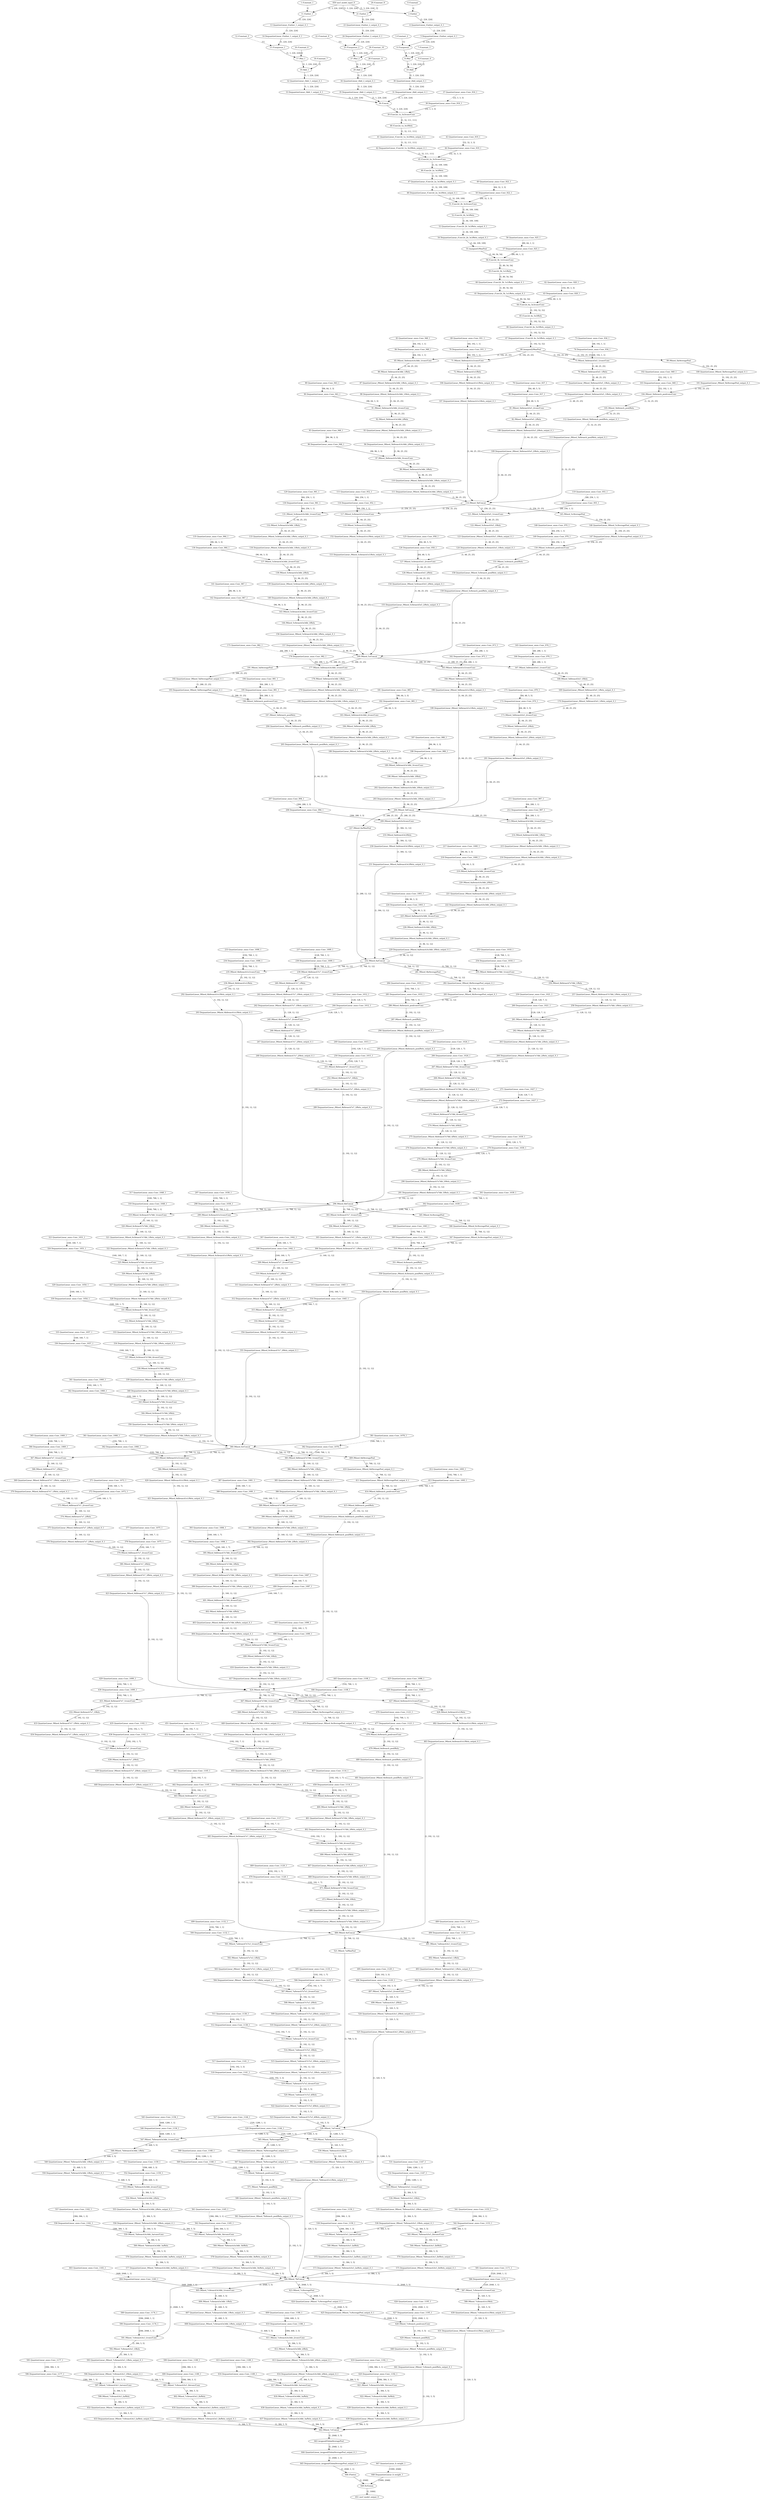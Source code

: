 strict digraph  {
"0 /Constant" [id=0, type=Constant];
"1 /Constant_1" [id=1, type=Constant];
"2 /Gather" [id=2, type=Gather];
"3 /Constant_2" [id=3, type=Constant];
"4 QuantizeLinear_/Gather_output_0_1" [id=4, type=QuantizeLinear];
"5 DequantizeLinear_/Gather_output_0_1" [id=5, type=DequantizeLinear];
"6 /Unsqueeze" [id=6, type=Unsqueeze];
"7 /Constant_3" [id=7, type=Constant];
"8 /Mul" [id=8, type=Mul];
"9 /Constant_4" [id=9, type=Constant];
"10 /Add" [id=10, type=Add];
"11 /Gather_1" [id=11, type=Gather];
"12 /Constant_5" [id=12, type=Constant];
"13 QuantizeLinear_/Gather_1_output_0_1" [id=13, type=QuantizeLinear];
"14 DequantizeLinear_/Gather_1_output_0_1" [id=14, type=DequantizeLinear];
"15 /Unsqueeze_1" [id=15, type=Unsqueeze];
"16 /Constant_6" [id=16, type=Constant];
"17 /Mul_1" [id=17, type=Mul];
"18 /Constant_7" [id=18, type=Constant];
"19 /Add_1" [id=19, type=Add];
"20 /Constant_8" [id=20, type=Constant];
"21 /Gather_2" [id=21, type=Gather];
"22 /Constant_9" [id=22, type=Constant];
"23 QuantizeLinear_/Gather_2_output_0_1" [id=23, type=QuantizeLinear];
"24 DequantizeLinear_/Gather_2_output_0_1" [id=24, type=DequantizeLinear];
"25 /Unsqueeze_2" [id=25, type=Unsqueeze];
"26 /Constant_10" [id=26, type=Constant];
"27 /Mul_2" [id=27, type=Mul];
"28 /Constant_11" [id=28, type=Constant];
"29 /Add_2" [id=29, type=Add];
"30 QuantizeLinear_/Add_output_0_1" [id=30, type=QuantizeLinear];
"31 DequantizeLinear_/Add_output_0_1" [id=31, type=DequantizeLinear];
"32 QuantizeLinear_/Add_1_output_0_1" [id=32, type=QuantizeLinear];
"33 DequantizeLinear_/Add_1_output_0_1" [id=33, type=DequantizeLinear];
"34 QuantizeLinear_/Add_2_output_0_1" [id=34, type=QuantizeLinear];
"35 DequantizeLinear_/Add_2_output_0_1" [id=35, type=DequantizeLinear];
"36 /Concat" [id=36, type=Concat];
"37 QuantizeLinear_onnx^^Conv_916_1" [id=37, label="37 QuantizeLinear_onnx::Conv_916_1", type=QuantizeLinear];
"38 DequantizeLinear_onnx^^Conv_916_1" [id=38, label="38 DequantizeLinear_onnx::Conv_916_1", type=DequantizeLinear];
"39 /Conv2d_1a_3x3/conv/Conv" [id=39, type=Conv];
"40 /Conv2d_1a_3x3/Relu" [id=40, type=Relu];
"41 QuantizeLinear_/Conv2d_1a_3x3/Relu_output_0_1" [id=41, type=QuantizeLinear];
"42 DequantizeLinear_/Conv2d_1a_3x3/Relu_output_0_1" [id=42, type=DequantizeLinear];
"43 QuantizeLinear_onnx^^Conv_919_1" [id=43, label="43 QuantizeLinear_onnx::Conv_919_1", type=QuantizeLinear];
"44 DequantizeLinear_onnx^^Conv_919_1" [id=44, label="44 DequantizeLinear_onnx::Conv_919_1", type=DequantizeLinear];
"45 /Conv2d_2a_3x3/conv/Conv" [id=45, type=Conv];
"46 /Conv2d_2a_3x3/Relu" [id=46, type=Relu];
"47 QuantizeLinear_/Conv2d_2a_3x3/Relu_output_0_1" [id=47, type=QuantizeLinear];
"48 DequantizeLinear_/Conv2d_2a_3x3/Relu_output_0_1" [id=48, type=DequantizeLinear];
"49 QuantizeLinear_onnx^^Conv_922_1" [id=49, label="49 QuantizeLinear_onnx::Conv_922_1", type=QuantizeLinear];
"50 DequantizeLinear_onnx^^Conv_922_1" [id=50, label="50 DequantizeLinear_onnx::Conv_922_1", type=DequantizeLinear];
"51 /Conv2d_2b_3x3/conv/Conv" [id=51, type=Conv];
"52 /Conv2d_2b_3x3/Relu" [id=52, type=Relu];
"53 QuantizeLinear_/Conv2d_2b_3x3/Relu_output_0_1" [id=53, type=QuantizeLinear];
"54 DequantizeLinear_/Conv2d_2b_3x3/Relu_output_0_1" [id=54, type=DequantizeLinear];
"55 /maxpool1/MaxPool" [id=55, type=MaxPool];
"56 QuantizeLinear_onnx^^Conv_925_1" [id=56, label="56 QuantizeLinear_onnx::Conv_925_1", type=QuantizeLinear];
"57 DequantizeLinear_onnx^^Conv_925_1" [id=57, label="57 DequantizeLinear_onnx::Conv_925_1", type=DequantizeLinear];
"58 /Conv2d_3b_1x1/conv/Conv" [id=58, type=Conv];
"59 /Conv2d_3b_1x1/Relu" [id=59, type=Relu];
"60 QuantizeLinear_/Conv2d_3b_1x1/Relu_output_0_1" [id=60, type=QuantizeLinear];
"61 DequantizeLinear_/Conv2d_3b_1x1/Relu_output_0_1" [id=61, type=DequantizeLinear];
"62 QuantizeLinear_onnx^^Conv_928_1" [id=62, label="62 QuantizeLinear_onnx::Conv_928_1", type=QuantizeLinear];
"63 DequantizeLinear_onnx^^Conv_928_1" [id=63, label="63 DequantizeLinear_onnx::Conv_928_1", type=DequantizeLinear];
"64 /Conv2d_4a_3x3/conv/Conv" [id=64, type=Conv];
"65 /Conv2d_4a_3x3/Relu" [id=65, type=Relu];
"66 QuantizeLinear_/Conv2d_4a_3x3/Relu_output_0_1" [id=66, type=QuantizeLinear];
"67 DequantizeLinear_/Conv2d_4a_3x3/Relu_output_0_1" [id=67, type=DequantizeLinear];
"68 /maxpool2/MaxPool" [id=68, type=MaxPool];
"69 QuantizeLinear_onnx^^Conv_931_1" [id=69, label="69 QuantizeLinear_onnx::Conv_931_1", type=QuantizeLinear];
"70 DequantizeLinear_onnx^^Conv_931_1" [id=70, label="70 DequantizeLinear_onnx::Conv_931_1", type=DequantizeLinear];
"71 /Mixed_5b/branch1x1/conv/Conv" [id=71, type=Conv];
"72 /Mixed_5b/branch1x1/Relu" [id=72, type=Relu];
"73 QuantizeLinear_onnx^^Conv_934_1" [id=73, label="73 QuantizeLinear_onnx::Conv_934_1", type=QuantizeLinear];
"74 DequantizeLinear_onnx^^Conv_934_1" [id=74, label="74 DequantizeLinear_onnx::Conv_934_1", type=DequantizeLinear];
"75 /Mixed_5b/branch5x5_1/conv/Conv" [id=75, type=Conv];
"76 /Mixed_5b/branch5x5_1/Relu" [id=76, type=Relu];
"77 QuantizeLinear_/Mixed_5b/branch5x5_1/Relu_output_0_1" [id=77, type=QuantizeLinear];
"78 DequantizeLinear_/Mixed_5b/branch5x5_1/Relu_output_0_1" [id=78, type=DequantizeLinear];
"79 QuantizeLinear_onnx^^Conv_937_1" [id=79, label="79 QuantizeLinear_onnx::Conv_937_1", type=QuantizeLinear];
"80 DequantizeLinear_onnx^^Conv_937_1" [id=80, label="80 DequantizeLinear_onnx::Conv_937_1", type=DequantizeLinear];
"81 /Mixed_5b/branch5x5_2/conv/Conv" [id=81, type=Conv];
"82 /Mixed_5b/branch5x5_2/Relu" [id=82, type=Relu];
"83 QuantizeLinear_onnx^^Conv_940_1" [id=83, label="83 QuantizeLinear_onnx::Conv_940_1", type=QuantizeLinear];
"84 DequantizeLinear_onnx^^Conv_940_1" [id=84, label="84 DequantizeLinear_onnx::Conv_940_1", type=DequantizeLinear];
"85 /Mixed_5b/branch3x3dbl_1/conv/Conv" [id=85, type=Conv];
"86 /Mixed_5b/branch3x3dbl_1/Relu" [id=86, type=Relu];
"87 QuantizeLinear_/Mixed_5b/branch3x3dbl_1/Relu_output_0_1" [id=87, type=QuantizeLinear];
"88 DequantizeLinear_/Mixed_5b/branch3x3dbl_1/Relu_output_0_1" [id=88, type=DequantizeLinear];
"89 QuantizeLinear_onnx^^Conv_943_1" [id=89, label="89 QuantizeLinear_onnx::Conv_943_1", type=QuantizeLinear];
"90 DequantizeLinear_onnx^^Conv_943_1" [id=90, label="90 DequantizeLinear_onnx::Conv_943_1", type=DequantizeLinear];
"91 /Mixed_5b/branch3x3dbl_2/conv/Conv" [id=91, type=Conv];
"92 /Mixed_5b/branch3x3dbl_2/Relu" [id=92, type=Relu];
"93 QuantizeLinear_/Mixed_5b/branch3x3dbl_2/Relu_output_0_1" [id=93, type=QuantizeLinear];
"94 DequantizeLinear_/Mixed_5b/branch3x3dbl_2/Relu_output_0_1" [id=94, type=DequantizeLinear];
"95 QuantizeLinear_onnx^^Conv_946_1" [id=95, label="95 QuantizeLinear_onnx::Conv_946_1", type=QuantizeLinear];
"96 DequantizeLinear_onnx^^Conv_946_1" [id=96, label="96 DequantizeLinear_onnx::Conv_946_1", type=DequantizeLinear];
"97 /Mixed_5b/branch3x3dbl_3/conv/Conv" [id=97, type=Conv];
"98 /Mixed_5b/branch3x3dbl_3/Relu" [id=98, type=Relu];
"99 /Mixed_5b/AveragePool" [id=99, type=AveragePool];
"100 QuantizeLinear_/Mixed_5b/AveragePool_output_0_1" [id=100, type=QuantizeLinear];
"101 DequantizeLinear_/Mixed_5b/AveragePool_output_0_1" [id=101, type=DequantizeLinear];
"102 QuantizeLinear_onnx^^Conv_949_1" [id=102, label="102 QuantizeLinear_onnx::Conv_949_1", type=QuantizeLinear];
"103 DequantizeLinear_onnx^^Conv_949_1" [id=103, label="103 DequantizeLinear_onnx::Conv_949_1", type=DequantizeLinear];
"104 /Mixed_5b/branch_pool/conv/Conv" [id=104, type=Conv];
"105 /Mixed_5b/branch_pool/Relu" [id=105, type=Relu];
"106 QuantizeLinear_/Mixed_5b/branch1x1/Relu_output_0_1" [id=106, type=QuantizeLinear];
"107 DequantizeLinear_/Mixed_5b/branch1x1/Relu_output_0_1" [id=107, type=DequantizeLinear];
"108 QuantizeLinear_/Mixed_5b/branch5x5_2/Relu_output_0_1" [id=108, type=QuantizeLinear];
"109 DequantizeLinear_/Mixed_5b/branch5x5_2/Relu_output_0_1" [id=109, type=DequantizeLinear];
"110 QuantizeLinear_/Mixed_5b/branch3x3dbl_3/Relu_output_0_1" [id=110, type=QuantizeLinear];
"111 DequantizeLinear_/Mixed_5b/branch3x3dbl_3/Relu_output_0_1" [id=111, type=DequantizeLinear];
"112 QuantizeLinear_/Mixed_5b/branch_pool/Relu_output_0_1" [id=112, type=QuantizeLinear];
"113 DequantizeLinear_/Mixed_5b/branch_pool/Relu_output_0_1" [id=113, type=DequantizeLinear];
"114 /Mixed_5b/Concat" [id=114, type=Concat];
"115 QuantizeLinear_onnx^^Conv_952_1" [id=115, label="115 QuantizeLinear_onnx::Conv_952_1", type=QuantizeLinear];
"116 DequantizeLinear_onnx^^Conv_952_1" [id=116, label="116 DequantizeLinear_onnx::Conv_952_1", type=DequantizeLinear];
"117 /Mixed_5c/branch1x1/conv/Conv" [id=117, type=Conv];
"118 /Mixed_5c/branch1x1/Relu" [id=118, type=Relu];
"119 QuantizeLinear_onnx^^Conv_955_1" [id=119, label="119 QuantizeLinear_onnx::Conv_955_1", type=QuantizeLinear];
"120 DequantizeLinear_onnx^^Conv_955_1" [id=120, label="120 DequantizeLinear_onnx::Conv_955_1", type=DequantizeLinear];
"121 /Mixed_5c/branch5x5_1/conv/Conv" [id=121, type=Conv];
"122 /Mixed_5c/branch5x5_1/Relu" [id=122, type=Relu];
"123 QuantizeLinear_/Mixed_5c/branch5x5_1/Relu_output_0_1" [id=123, type=QuantizeLinear];
"124 DequantizeLinear_/Mixed_5c/branch5x5_1/Relu_output_0_1" [id=124, type=DequantizeLinear];
"125 QuantizeLinear_onnx^^Conv_958_1" [id=125, label="125 QuantizeLinear_onnx::Conv_958_1", type=QuantizeLinear];
"126 DequantizeLinear_onnx^^Conv_958_1" [id=126, label="126 DequantizeLinear_onnx::Conv_958_1", type=DequantizeLinear];
"127 /Mixed_5c/branch5x5_2/conv/Conv" [id=127, type=Conv];
"128 /Mixed_5c/branch5x5_2/Relu" [id=128, type=Relu];
"129 QuantizeLinear_onnx^^Conv_961_1" [id=129, label="129 QuantizeLinear_onnx::Conv_961_1", type=QuantizeLinear];
"130 DequantizeLinear_onnx^^Conv_961_1" [id=130, label="130 DequantizeLinear_onnx::Conv_961_1", type=DequantizeLinear];
"131 /Mixed_5c/branch3x3dbl_1/conv/Conv" [id=131, type=Conv];
"132 /Mixed_5c/branch3x3dbl_1/Relu" [id=132, type=Relu];
"133 QuantizeLinear_/Mixed_5c/branch3x3dbl_1/Relu_output_0_1" [id=133, type=QuantizeLinear];
"134 DequantizeLinear_/Mixed_5c/branch3x3dbl_1/Relu_output_0_1" [id=134, type=DequantizeLinear];
"135 QuantizeLinear_onnx^^Conv_964_1" [id=135, label="135 QuantizeLinear_onnx::Conv_964_1", type=QuantizeLinear];
"136 DequantizeLinear_onnx^^Conv_964_1" [id=136, label="136 DequantizeLinear_onnx::Conv_964_1", type=DequantizeLinear];
"137 /Mixed_5c/branch3x3dbl_2/conv/Conv" [id=137, type=Conv];
"138 /Mixed_5c/branch3x3dbl_2/Relu" [id=138, type=Relu];
"139 QuantizeLinear_/Mixed_5c/branch3x3dbl_2/Relu_output_0_1" [id=139, type=QuantizeLinear];
"140 DequantizeLinear_/Mixed_5c/branch3x3dbl_2/Relu_output_0_1" [id=140, type=DequantizeLinear];
"141 QuantizeLinear_onnx^^Conv_967_1" [id=141, label="141 QuantizeLinear_onnx::Conv_967_1", type=QuantizeLinear];
"142 DequantizeLinear_onnx^^Conv_967_1" [id=142, label="142 DequantizeLinear_onnx::Conv_967_1", type=DequantizeLinear];
"143 /Mixed_5c/branch3x3dbl_3/conv/Conv" [id=143, type=Conv];
"144 /Mixed_5c/branch3x3dbl_3/Relu" [id=144, type=Relu];
"145 /Mixed_5c/AveragePool" [id=145, type=AveragePool];
"146 QuantizeLinear_/Mixed_5c/AveragePool_output_0_1" [id=146, type=QuantizeLinear];
"147 DequantizeLinear_/Mixed_5c/AveragePool_output_0_1" [id=147, type=DequantizeLinear];
"148 QuantizeLinear_onnx^^Conv_970_1" [id=148, label="148 QuantizeLinear_onnx::Conv_970_1", type=QuantizeLinear];
"149 DequantizeLinear_onnx^^Conv_970_1" [id=149, label="149 DequantizeLinear_onnx::Conv_970_1", type=DequantizeLinear];
"150 /Mixed_5c/branch_pool/conv/Conv" [id=150, type=Conv];
"151 /Mixed_5c/branch_pool/Relu" [id=151, type=Relu];
"152 QuantizeLinear_/Mixed_5c/branch1x1/Relu_output_0_1" [id=152, type=QuantizeLinear];
"153 DequantizeLinear_/Mixed_5c/branch1x1/Relu_output_0_1" [id=153, type=DequantizeLinear];
"154 QuantizeLinear_/Mixed_5c/branch5x5_2/Relu_output_0_1" [id=154, type=QuantizeLinear];
"155 DequantizeLinear_/Mixed_5c/branch5x5_2/Relu_output_0_1" [id=155, type=DequantizeLinear];
"156 QuantizeLinear_/Mixed_5c/branch3x3dbl_3/Relu_output_0_1" [id=156, type=QuantizeLinear];
"157 DequantizeLinear_/Mixed_5c/branch3x3dbl_3/Relu_output_0_1" [id=157, type=DequantizeLinear];
"158 QuantizeLinear_/Mixed_5c/branch_pool/Relu_output_0_1" [id=158, type=QuantizeLinear];
"159 DequantizeLinear_/Mixed_5c/branch_pool/Relu_output_0_1" [id=159, type=DequantizeLinear];
"160 /Mixed_5c/Concat" [id=160, type=Concat];
"161 QuantizeLinear_onnx^^Conv_973_1" [id=161, label="161 QuantizeLinear_onnx::Conv_973_1", type=QuantizeLinear];
"162 DequantizeLinear_onnx^^Conv_973_1" [id=162, label="162 DequantizeLinear_onnx::Conv_973_1", type=DequantizeLinear];
"163 /Mixed_5d/branch1x1/conv/Conv" [id=163, type=Conv];
"164 /Mixed_5d/branch1x1/Relu" [id=164, type=Relu];
"165 QuantizeLinear_onnx^^Conv_976_1" [id=165, label="165 QuantizeLinear_onnx::Conv_976_1", type=QuantizeLinear];
"166 DequantizeLinear_onnx^^Conv_976_1" [id=166, label="166 DequantizeLinear_onnx::Conv_976_1", type=DequantizeLinear];
"167 /Mixed_5d/branch5x5_1/conv/Conv" [id=167, type=Conv];
"168 /Mixed_5d/branch5x5_1/Relu" [id=168, type=Relu];
"169 QuantizeLinear_/Mixed_5d/branch5x5_1/Relu_output_0_1" [id=169, type=QuantizeLinear];
"170 DequantizeLinear_/Mixed_5d/branch5x5_1/Relu_output_0_1" [id=170, type=DequantizeLinear];
"171 QuantizeLinear_onnx^^Conv_979_1" [id=171, label="171 QuantizeLinear_onnx::Conv_979_1", type=QuantizeLinear];
"172 DequantizeLinear_onnx^^Conv_979_1" [id=172, label="172 DequantizeLinear_onnx::Conv_979_1", type=DequantizeLinear];
"173 /Mixed_5d/branch5x5_2/conv/Conv" [id=173, type=Conv];
"174 /Mixed_5d/branch5x5_2/Relu" [id=174, type=Relu];
"175 QuantizeLinear_onnx^^Conv_982_1" [id=175, label="175 QuantizeLinear_onnx::Conv_982_1", type=QuantizeLinear];
"176 DequantizeLinear_onnx^^Conv_982_1" [id=176, label="176 DequantizeLinear_onnx::Conv_982_1", type=DequantizeLinear];
"177 /Mixed_5d/branch3x3dbl_1/conv/Conv" [id=177, type=Conv];
"178 /Mixed_5d/branch3x3dbl_1/Relu" [id=178, type=Relu];
"179 QuantizeLinear_/Mixed_5d/branch3x3dbl_1/Relu_output_0_1" [id=179, type=QuantizeLinear];
"180 DequantizeLinear_/Mixed_5d/branch3x3dbl_1/Relu_output_0_1" [id=180, type=DequantizeLinear];
"181 QuantizeLinear_onnx^^Conv_985_1" [id=181, label="181 QuantizeLinear_onnx::Conv_985_1", type=QuantizeLinear];
"182 DequantizeLinear_onnx^^Conv_985_1" [id=182, label="182 DequantizeLinear_onnx::Conv_985_1", type=DequantizeLinear];
"183 /Mixed_5d/branch3x3dbl_2/conv/Conv" [id=183, type=Conv];
"184 /Mixed_5d/branch3x3dbl_2/Relu" [id=184, type=Relu];
"185 QuantizeLinear_/Mixed_5d/branch3x3dbl_2/Relu_output_0_1" [id=185, type=QuantizeLinear];
"186 DequantizeLinear_/Mixed_5d/branch3x3dbl_2/Relu_output_0_1" [id=186, type=DequantizeLinear];
"187 QuantizeLinear_onnx^^Conv_988_1" [id=187, label="187 QuantizeLinear_onnx::Conv_988_1", type=QuantizeLinear];
"188 DequantizeLinear_onnx^^Conv_988_1" [id=188, label="188 DequantizeLinear_onnx::Conv_988_1", type=DequantizeLinear];
"189 /Mixed_5d/branch3x3dbl_3/conv/Conv" [id=189, type=Conv];
"190 /Mixed_5d/branch3x3dbl_3/Relu" [id=190, type=Relu];
"191 /Mixed_5d/AveragePool" [id=191, type=AveragePool];
"192 QuantizeLinear_/Mixed_5d/AveragePool_output_0_1" [id=192, type=QuantizeLinear];
"193 DequantizeLinear_/Mixed_5d/AveragePool_output_0_1" [id=193, type=DequantizeLinear];
"194 QuantizeLinear_onnx^^Conv_991_1" [id=194, label="194 QuantizeLinear_onnx::Conv_991_1", type=QuantizeLinear];
"195 DequantizeLinear_onnx^^Conv_991_1" [id=195, label="195 DequantizeLinear_onnx::Conv_991_1", type=DequantizeLinear];
"196 /Mixed_5d/branch_pool/conv/Conv" [id=196, type=Conv];
"197 /Mixed_5d/branch_pool/Relu" [id=197, type=Relu];
"198 QuantizeLinear_/Mixed_5d/branch1x1/Relu_output_0_1" [id=198, type=QuantizeLinear];
"199 DequantizeLinear_/Mixed_5d/branch1x1/Relu_output_0_1" [id=199, type=DequantizeLinear];
"200 QuantizeLinear_/Mixed_5d/branch5x5_2/Relu_output_0_1" [id=200, type=QuantizeLinear];
"201 DequantizeLinear_/Mixed_5d/branch5x5_2/Relu_output_0_1" [id=201, type=DequantizeLinear];
"202 QuantizeLinear_/Mixed_5d/branch3x3dbl_3/Relu_output_0_1" [id=202, type=QuantizeLinear];
"203 DequantizeLinear_/Mixed_5d/branch3x3dbl_3/Relu_output_0_1" [id=203, type=DequantizeLinear];
"204 QuantizeLinear_/Mixed_5d/branch_pool/Relu_output_0_1" [id=204, type=QuantizeLinear];
"205 DequantizeLinear_/Mixed_5d/branch_pool/Relu_output_0_1" [id=205, type=DequantizeLinear];
"206 /Mixed_5d/Concat" [id=206, type=Concat];
"207 QuantizeLinear_onnx^^Conv_994_1" [id=207, label="207 QuantizeLinear_onnx::Conv_994_1", type=QuantizeLinear];
"208 DequantizeLinear_onnx^^Conv_994_1" [id=208, label="208 DequantizeLinear_onnx::Conv_994_1", type=DequantizeLinear];
"209 /Mixed_6a/branch3x3/conv/Conv" [id=209, type=Conv];
"210 /Mixed_6a/branch3x3/Relu" [id=210, type=Relu];
"211 QuantizeLinear_onnx^^Conv_997_1" [id=211, label="211 QuantizeLinear_onnx::Conv_997_1", type=QuantizeLinear];
"212 DequantizeLinear_onnx^^Conv_997_1" [id=212, label="212 DequantizeLinear_onnx::Conv_997_1", type=DequantizeLinear];
"213 /Mixed_6a/branch3x3dbl_1/conv/Conv" [id=213, type=Conv];
"214 /Mixed_6a/branch3x3dbl_1/Relu" [id=214, type=Relu];
"215 QuantizeLinear_/Mixed_6a/branch3x3dbl_1/Relu_output_0_1" [id=215, type=QuantizeLinear];
"216 DequantizeLinear_/Mixed_6a/branch3x3dbl_1/Relu_output_0_1" [id=216, type=DequantizeLinear];
"217 QuantizeLinear_onnx^^Conv_1000_1" [id=217, label="217 QuantizeLinear_onnx::Conv_1000_1", type=QuantizeLinear];
"218 DequantizeLinear_onnx^^Conv_1000_1" [id=218, label="218 DequantizeLinear_onnx::Conv_1000_1", type=DequantizeLinear];
"219 /Mixed_6a/branch3x3dbl_2/conv/Conv" [id=219, type=Conv];
"220 /Mixed_6a/branch3x3dbl_2/Relu" [id=220, type=Relu];
"221 QuantizeLinear_/Mixed_6a/branch3x3dbl_2/Relu_output_0_1" [id=221, type=QuantizeLinear];
"222 DequantizeLinear_/Mixed_6a/branch3x3dbl_2/Relu_output_0_1" [id=222, type=DequantizeLinear];
"223 QuantizeLinear_onnx^^Conv_1003_1" [id=223, label="223 QuantizeLinear_onnx::Conv_1003_1", type=QuantizeLinear];
"224 DequantizeLinear_onnx^^Conv_1003_1" [id=224, label="224 DequantizeLinear_onnx::Conv_1003_1", type=DequantizeLinear];
"225 /Mixed_6a/branch3x3dbl_3/conv/Conv" [id=225, type=Conv];
"226 /Mixed_6a/branch3x3dbl_3/Relu" [id=226, type=Relu];
"227 /Mixed_6a/MaxPool" [id=227, type=MaxPool];
"228 QuantizeLinear_/Mixed_6a/branch3x3dbl_3/Relu_output_0_1" [id=228, type=QuantizeLinear];
"229 DequantizeLinear_/Mixed_6a/branch3x3dbl_3/Relu_output_0_1" [id=229, type=DequantizeLinear];
"230 QuantizeLinear_/Mixed_6a/branch3x3/Relu_output_0_1" [id=230, type=QuantizeLinear];
"231 DequantizeLinear_/Mixed_6a/branch3x3/Relu_output_0_1" [id=231, type=DequantizeLinear];
"232 /Mixed_6a/Concat" [id=232, type=Concat];
"233 QuantizeLinear_onnx^^Conv_1006_1" [id=233, label="233 QuantizeLinear_onnx::Conv_1006_1", type=QuantizeLinear];
"234 DequantizeLinear_onnx^^Conv_1006_1" [id=234, label="234 DequantizeLinear_onnx::Conv_1006_1", type=DequantizeLinear];
"235 /Mixed_6b/branch1x1/conv/Conv" [id=235, type=Conv];
"236 /Mixed_6b/branch1x1/Relu" [id=236, type=Relu];
"237 QuantizeLinear_onnx^^Conv_1009_1" [id=237, label="237 QuantizeLinear_onnx::Conv_1009_1", type=QuantizeLinear];
"238 DequantizeLinear_onnx^^Conv_1009_1" [id=238, label="238 DequantizeLinear_onnx::Conv_1009_1", type=DequantizeLinear];
"239 /Mixed_6b/branch7x7_1/conv/Conv" [id=239, type=Conv];
"240 /Mixed_6b/branch7x7_1/Relu" [id=240, type=Relu];
"241 QuantizeLinear_/Mixed_6b/branch7x7_1/Relu_output_0_1" [id=241, type=QuantizeLinear];
"242 DequantizeLinear_/Mixed_6b/branch7x7_1/Relu_output_0_1" [id=242, type=DequantizeLinear];
"243 QuantizeLinear_onnx^^Conv_1012_1" [id=243, label="243 QuantizeLinear_onnx::Conv_1012_1", type=QuantizeLinear];
"244 DequantizeLinear_onnx^^Conv_1012_1" [id=244, label="244 DequantizeLinear_onnx::Conv_1012_1", type=DequantizeLinear];
"245 /Mixed_6b/branch7x7_2/conv/Conv" [id=245, type=Conv];
"246 /Mixed_6b/branch7x7_2/Relu" [id=246, type=Relu];
"247 QuantizeLinear_/Mixed_6b/branch7x7_2/Relu_output_0_1" [id=247, type=QuantizeLinear];
"248 DequantizeLinear_/Mixed_6b/branch7x7_2/Relu_output_0_1" [id=248, type=DequantizeLinear];
"249 QuantizeLinear_onnx^^Conv_1015_1" [id=249, label="249 QuantizeLinear_onnx::Conv_1015_1", type=QuantizeLinear];
"250 DequantizeLinear_onnx^^Conv_1015_1" [id=250, label="250 DequantizeLinear_onnx::Conv_1015_1", type=DequantizeLinear];
"251 /Mixed_6b/branch7x7_3/conv/Conv" [id=251, type=Conv];
"252 /Mixed_6b/branch7x7_3/Relu" [id=252, type=Relu];
"253 QuantizeLinear_onnx^^Conv_1018_1" [id=253, label="253 QuantizeLinear_onnx::Conv_1018_1", type=QuantizeLinear];
"254 DequantizeLinear_onnx^^Conv_1018_1" [id=254, label="254 DequantizeLinear_onnx::Conv_1018_1", type=DequantizeLinear];
"255 /Mixed_6b/branch7x7dbl_1/conv/Conv" [id=255, type=Conv];
"256 /Mixed_6b/branch7x7dbl_1/Relu" [id=256, type=Relu];
"257 QuantizeLinear_/Mixed_6b/branch7x7dbl_1/Relu_output_0_1" [id=257, type=QuantizeLinear];
"258 DequantizeLinear_/Mixed_6b/branch7x7dbl_1/Relu_output_0_1" [id=258, type=DequantizeLinear];
"259 QuantizeLinear_onnx^^Conv_1021_1" [id=259, label="259 QuantizeLinear_onnx::Conv_1021_1", type=QuantizeLinear];
"260 DequantizeLinear_onnx^^Conv_1021_1" [id=260, label="260 DequantizeLinear_onnx::Conv_1021_1", type=DequantizeLinear];
"261 /Mixed_6b/branch7x7dbl_2/conv/Conv" [id=261, type=Conv];
"262 /Mixed_6b/branch7x7dbl_2/Relu" [id=262, type=Relu];
"263 QuantizeLinear_/Mixed_6b/branch7x7dbl_2/Relu_output_0_1" [id=263, type=QuantizeLinear];
"264 DequantizeLinear_/Mixed_6b/branch7x7dbl_2/Relu_output_0_1" [id=264, type=DequantizeLinear];
"265 QuantizeLinear_onnx^^Conv_1024_1" [id=265, label="265 QuantizeLinear_onnx::Conv_1024_1", type=QuantizeLinear];
"266 DequantizeLinear_onnx^^Conv_1024_1" [id=266, label="266 DequantizeLinear_onnx::Conv_1024_1", type=DequantizeLinear];
"267 /Mixed_6b/branch7x7dbl_3/conv/Conv" [id=267, type=Conv];
"268 /Mixed_6b/branch7x7dbl_3/Relu" [id=268, type=Relu];
"269 QuantizeLinear_/Mixed_6b/branch7x7dbl_3/Relu_output_0_1" [id=269, type=QuantizeLinear];
"270 DequantizeLinear_/Mixed_6b/branch7x7dbl_3/Relu_output_0_1" [id=270, type=DequantizeLinear];
"271 QuantizeLinear_onnx^^Conv_1027_1" [id=271, label="271 QuantizeLinear_onnx::Conv_1027_1", type=QuantizeLinear];
"272 DequantizeLinear_onnx^^Conv_1027_1" [id=272, label="272 DequantizeLinear_onnx::Conv_1027_1", type=DequantizeLinear];
"273 /Mixed_6b/branch7x7dbl_4/conv/Conv" [id=273, type=Conv];
"274 /Mixed_6b/branch7x7dbl_4/Relu" [id=274, type=Relu];
"275 QuantizeLinear_/Mixed_6b/branch7x7dbl_4/Relu_output_0_1" [id=275, type=QuantizeLinear];
"276 DequantizeLinear_/Mixed_6b/branch7x7dbl_4/Relu_output_0_1" [id=276, type=DequantizeLinear];
"277 QuantizeLinear_onnx^^Conv_1030_1" [id=277, label="277 QuantizeLinear_onnx::Conv_1030_1", type=QuantizeLinear];
"278 DequantizeLinear_onnx^^Conv_1030_1" [id=278, label="278 DequantizeLinear_onnx::Conv_1030_1", type=DequantizeLinear];
"279 /Mixed_6b/branch7x7dbl_5/conv/Conv" [id=279, type=Conv];
"280 /Mixed_6b/branch7x7dbl_5/Relu" [id=280, type=Relu];
"281 /Mixed_6b/AveragePool" [id=281, type=AveragePool];
"282 QuantizeLinear_/Mixed_6b/AveragePool_output_0_1" [id=282, type=QuantizeLinear];
"283 DequantizeLinear_/Mixed_6b/AveragePool_output_0_1" [id=283, type=DequantizeLinear];
"284 QuantizeLinear_onnx^^Conv_1033_1" [id=284, label="284 QuantizeLinear_onnx::Conv_1033_1", type=QuantizeLinear];
"285 DequantizeLinear_onnx^^Conv_1033_1" [id=285, label="285 DequantizeLinear_onnx::Conv_1033_1", type=DequantizeLinear];
"286 /Mixed_6b/branch_pool/conv/Conv" [id=286, type=Conv];
"287 /Mixed_6b/branch_pool/Relu" [id=287, type=Relu];
"288 QuantizeLinear_/Mixed_6b/branch7x7_3/Relu_output_0_1" [id=288, type=QuantizeLinear];
"289 DequantizeLinear_/Mixed_6b/branch7x7_3/Relu_output_0_1" [id=289, type=DequantizeLinear];
"290 QuantizeLinear_/Mixed_6b/branch7x7dbl_5/Relu_output_0_1" [id=290, type=QuantizeLinear];
"291 DequantizeLinear_/Mixed_6b/branch7x7dbl_5/Relu_output_0_1" [id=291, type=DequantizeLinear];
"292 QuantizeLinear_/Mixed_6b/branch1x1/Relu_output_0_1" [id=292, type=QuantizeLinear];
"293 DequantizeLinear_/Mixed_6b/branch1x1/Relu_output_0_1" [id=293, type=DequantizeLinear];
"294 QuantizeLinear_/Mixed_6b/branch_pool/Relu_output_0_1" [id=294, type=QuantizeLinear];
"295 DequantizeLinear_/Mixed_6b/branch_pool/Relu_output_0_1" [id=295, type=DequantizeLinear];
"296 /Mixed_6b/Concat" [id=296, type=Concat];
"297 QuantizeLinear_onnx^^Conv_1036_1" [id=297, label="297 QuantizeLinear_onnx::Conv_1036_1", type=QuantizeLinear];
"298 DequantizeLinear_onnx^^Conv_1036_1" [id=298, label="298 DequantizeLinear_onnx::Conv_1036_1", type=DequantizeLinear];
"299 /Mixed_6c/branch1x1/conv/Conv" [id=299, type=Conv];
"300 /Mixed_6c/branch1x1/Relu" [id=300, type=Relu];
"301 QuantizeLinear_onnx^^Conv_1039_1" [id=301, label="301 QuantizeLinear_onnx::Conv_1039_1", type=QuantizeLinear];
"302 DequantizeLinear_onnx^^Conv_1039_1" [id=302, label="302 DequantizeLinear_onnx::Conv_1039_1", type=DequantizeLinear];
"303 /Mixed_6c/branch7x7_1/conv/Conv" [id=303, type=Conv];
"304 /Mixed_6c/branch7x7_1/Relu" [id=304, type=Relu];
"305 QuantizeLinear_/Mixed_6c/branch7x7_1/Relu_output_0_1" [id=305, type=QuantizeLinear];
"306 DequantizeLinear_/Mixed_6c/branch7x7_1/Relu_output_0_1" [id=306, type=DequantizeLinear];
"307 QuantizeLinear_onnx^^Conv_1042_1" [id=307, label="307 QuantizeLinear_onnx::Conv_1042_1", type=QuantizeLinear];
"308 DequantizeLinear_onnx^^Conv_1042_1" [id=308, label="308 DequantizeLinear_onnx::Conv_1042_1", type=DequantizeLinear];
"309 /Mixed_6c/branch7x7_2/conv/Conv" [id=309, type=Conv];
"310 /Mixed_6c/branch7x7_2/Relu" [id=310, type=Relu];
"311 QuantizeLinear_/Mixed_6c/branch7x7_2/Relu_output_0_1" [id=311, type=QuantizeLinear];
"312 DequantizeLinear_/Mixed_6c/branch7x7_2/Relu_output_0_1" [id=312, type=DequantizeLinear];
"313 QuantizeLinear_onnx^^Conv_1045_1" [id=313, label="313 QuantizeLinear_onnx::Conv_1045_1", type=QuantizeLinear];
"314 DequantizeLinear_onnx^^Conv_1045_1" [id=314, label="314 DequantizeLinear_onnx::Conv_1045_1", type=DequantizeLinear];
"315 /Mixed_6c/branch7x7_3/conv/Conv" [id=315, type=Conv];
"316 /Mixed_6c/branch7x7_3/Relu" [id=316, type=Relu];
"317 QuantizeLinear_onnx^^Conv_1048_1" [id=317, label="317 QuantizeLinear_onnx::Conv_1048_1", type=QuantizeLinear];
"318 DequantizeLinear_onnx^^Conv_1048_1" [id=318, label="318 DequantizeLinear_onnx::Conv_1048_1", type=DequantizeLinear];
"319 /Mixed_6c/branch7x7dbl_1/conv/Conv" [id=319, type=Conv];
"320 /Mixed_6c/branch7x7dbl_1/Relu" [id=320, type=Relu];
"321 QuantizeLinear_/Mixed_6c/branch7x7dbl_1/Relu_output_0_1" [id=321, type=QuantizeLinear];
"322 DequantizeLinear_/Mixed_6c/branch7x7dbl_1/Relu_output_0_1" [id=322, type=DequantizeLinear];
"323 QuantizeLinear_onnx^^Conv_1051_1" [id=323, label="323 QuantizeLinear_onnx::Conv_1051_1", type=QuantizeLinear];
"324 DequantizeLinear_onnx^^Conv_1051_1" [id=324, label="324 DequantizeLinear_onnx::Conv_1051_1", type=DequantizeLinear];
"325 /Mixed_6c/branch7x7dbl_2/conv/Conv" [id=325, type=Conv];
"326 /Mixed_6c/branch7x7dbl_2/Relu" [id=326, type=Relu];
"327 QuantizeLinear_/Mixed_6c/branch7x7dbl_2/Relu_output_0_1" [id=327, type=QuantizeLinear];
"328 DequantizeLinear_/Mixed_6c/branch7x7dbl_2/Relu_output_0_1" [id=328, type=DequantizeLinear];
"329 QuantizeLinear_onnx^^Conv_1054_1" [id=329, label="329 QuantizeLinear_onnx::Conv_1054_1", type=QuantizeLinear];
"330 DequantizeLinear_onnx^^Conv_1054_1" [id=330, label="330 DequantizeLinear_onnx::Conv_1054_1", type=DequantizeLinear];
"331 /Mixed_6c/branch7x7dbl_3/conv/Conv" [id=331, type=Conv];
"332 /Mixed_6c/branch7x7dbl_3/Relu" [id=332, type=Relu];
"333 QuantizeLinear_/Mixed_6c/branch7x7dbl_3/Relu_output_0_1" [id=333, type=QuantizeLinear];
"334 DequantizeLinear_/Mixed_6c/branch7x7dbl_3/Relu_output_0_1" [id=334, type=DequantizeLinear];
"335 QuantizeLinear_onnx^^Conv_1057_1" [id=335, label="335 QuantizeLinear_onnx::Conv_1057_1", type=QuantizeLinear];
"336 DequantizeLinear_onnx^^Conv_1057_1" [id=336, label="336 DequantizeLinear_onnx::Conv_1057_1", type=DequantizeLinear];
"337 /Mixed_6c/branch7x7dbl_4/conv/Conv" [id=337, type=Conv];
"338 /Mixed_6c/branch7x7dbl_4/Relu" [id=338, type=Relu];
"339 QuantizeLinear_/Mixed_6c/branch7x7dbl_4/Relu_output_0_1" [id=339, type=QuantizeLinear];
"340 DequantizeLinear_/Mixed_6c/branch7x7dbl_4/Relu_output_0_1" [id=340, type=DequantizeLinear];
"341 QuantizeLinear_onnx^^Conv_1060_1" [id=341, label="341 QuantizeLinear_onnx::Conv_1060_1", type=QuantizeLinear];
"342 DequantizeLinear_onnx^^Conv_1060_1" [id=342, label="342 DequantizeLinear_onnx::Conv_1060_1", type=DequantizeLinear];
"343 /Mixed_6c/branch7x7dbl_5/conv/Conv" [id=343, type=Conv];
"344 /Mixed_6c/branch7x7dbl_5/Relu" [id=344, type=Relu];
"345 /Mixed_6c/AveragePool" [id=345, type=AveragePool];
"346 QuantizeLinear_/Mixed_6c/AveragePool_output_0_1" [id=346, type=QuantizeLinear];
"347 DequantizeLinear_/Mixed_6c/AveragePool_output_0_1" [id=347, type=DequantizeLinear];
"348 QuantizeLinear_onnx^^Conv_1063_1" [id=348, label="348 QuantizeLinear_onnx::Conv_1063_1", type=QuantizeLinear];
"349 DequantizeLinear_onnx^^Conv_1063_1" [id=349, label="349 DequantizeLinear_onnx::Conv_1063_1", type=DequantizeLinear];
"350 /Mixed_6c/branch_pool/conv/Conv" [id=350, type=Conv];
"351 /Mixed_6c/branch_pool/Relu" [id=351, type=Relu];
"352 QuantizeLinear_/Mixed_6c/branch1x1/Relu_output_0_1" [id=352, type=QuantizeLinear];
"353 DequantizeLinear_/Mixed_6c/branch1x1/Relu_output_0_1" [id=353, type=DequantizeLinear];
"354 QuantizeLinear_/Mixed_6c/branch7x7_3/Relu_output_0_1" [id=354, type=QuantizeLinear];
"355 DequantizeLinear_/Mixed_6c/branch7x7_3/Relu_output_0_1" [id=355, type=DequantizeLinear];
"356 QuantizeLinear_/Mixed_6c/branch7x7dbl_5/Relu_output_0_1" [id=356, type=QuantizeLinear];
"357 DequantizeLinear_/Mixed_6c/branch7x7dbl_5/Relu_output_0_1" [id=357, type=DequantizeLinear];
"358 QuantizeLinear_/Mixed_6c/branch_pool/Relu_output_0_1" [id=358, type=QuantizeLinear];
"359 DequantizeLinear_/Mixed_6c/branch_pool/Relu_output_0_1" [id=359, type=DequantizeLinear];
"360 /Mixed_6c/Concat" [id=360, type=Concat];
"361 QuantizeLinear_onnx^^Conv_1066_1" [id=361, label="361 QuantizeLinear_onnx::Conv_1066_1", type=QuantizeLinear];
"362 DequantizeLinear_onnx^^Conv_1066_1" [id=362, label="362 DequantizeLinear_onnx::Conv_1066_1", type=DequantizeLinear];
"363 /Mixed_6d/branch1x1/conv/Conv" [id=363, type=Conv];
"364 /Mixed_6d/branch1x1/Relu" [id=364, type=Relu];
"365 QuantizeLinear_onnx^^Conv_1069_1" [id=365, label="365 QuantizeLinear_onnx::Conv_1069_1", type=QuantizeLinear];
"366 DequantizeLinear_onnx^^Conv_1069_1" [id=366, label="366 DequantizeLinear_onnx::Conv_1069_1", type=DequantizeLinear];
"367 /Mixed_6d/branch7x7_1/conv/Conv" [id=367, type=Conv];
"368 /Mixed_6d/branch7x7_1/Relu" [id=368, type=Relu];
"369 QuantizeLinear_/Mixed_6d/branch7x7_1/Relu_output_0_1" [id=369, type=QuantizeLinear];
"370 DequantizeLinear_/Mixed_6d/branch7x7_1/Relu_output_0_1" [id=370, type=DequantizeLinear];
"371 QuantizeLinear_onnx^^Conv_1072_1" [id=371, label="371 QuantizeLinear_onnx::Conv_1072_1", type=QuantizeLinear];
"372 DequantizeLinear_onnx^^Conv_1072_1" [id=372, label="372 DequantizeLinear_onnx::Conv_1072_1", type=DequantizeLinear];
"373 /Mixed_6d/branch7x7_2/conv/Conv" [id=373, type=Conv];
"374 /Mixed_6d/branch7x7_2/Relu" [id=374, type=Relu];
"375 QuantizeLinear_/Mixed_6d/branch7x7_2/Relu_output_0_1" [id=375, type=QuantizeLinear];
"376 DequantizeLinear_/Mixed_6d/branch7x7_2/Relu_output_0_1" [id=376, type=DequantizeLinear];
"377 QuantizeLinear_onnx^^Conv_1075_1" [id=377, label="377 QuantizeLinear_onnx::Conv_1075_1", type=QuantizeLinear];
"378 DequantizeLinear_onnx^^Conv_1075_1" [id=378, label="378 DequantizeLinear_onnx::Conv_1075_1", type=DequantizeLinear];
"379 /Mixed_6d/branch7x7_3/conv/Conv" [id=379, type=Conv];
"380 /Mixed_6d/branch7x7_3/Relu" [id=380, type=Relu];
"381 QuantizeLinear_onnx^^Conv_1078_1" [id=381, label="381 QuantizeLinear_onnx::Conv_1078_1", type=QuantizeLinear];
"382 DequantizeLinear_onnx^^Conv_1078_1" [id=382, label="382 DequantizeLinear_onnx::Conv_1078_1", type=DequantizeLinear];
"383 /Mixed_6d/branch7x7dbl_1/conv/Conv" [id=383, type=Conv];
"384 /Mixed_6d/branch7x7dbl_1/Relu" [id=384, type=Relu];
"385 QuantizeLinear_/Mixed_6d/branch7x7dbl_1/Relu_output_0_1" [id=385, type=QuantizeLinear];
"386 DequantizeLinear_/Mixed_6d/branch7x7dbl_1/Relu_output_0_1" [id=386, type=DequantizeLinear];
"387 QuantizeLinear_onnx^^Conv_1081_1" [id=387, label="387 QuantizeLinear_onnx::Conv_1081_1", type=QuantizeLinear];
"388 DequantizeLinear_onnx^^Conv_1081_1" [id=388, label="388 DequantizeLinear_onnx::Conv_1081_1", type=DequantizeLinear];
"389 /Mixed_6d/branch7x7dbl_2/conv/Conv" [id=389, type=Conv];
"390 /Mixed_6d/branch7x7dbl_2/Relu" [id=390, type=Relu];
"391 QuantizeLinear_/Mixed_6d/branch7x7dbl_2/Relu_output_0_1" [id=391, type=QuantizeLinear];
"392 DequantizeLinear_/Mixed_6d/branch7x7dbl_2/Relu_output_0_1" [id=392, type=DequantizeLinear];
"393 QuantizeLinear_onnx^^Conv_1084_1" [id=393, label="393 QuantizeLinear_onnx::Conv_1084_1", type=QuantizeLinear];
"394 DequantizeLinear_onnx^^Conv_1084_1" [id=394, label="394 DequantizeLinear_onnx::Conv_1084_1", type=DequantizeLinear];
"395 /Mixed_6d/branch7x7dbl_3/conv/Conv" [id=395, type=Conv];
"396 /Mixed_6d/branch7x7dbl_3/Relu" [id=396, type=Relu];
"397 QuantizeLinear_/Mixed_6d/branch7x7dbl_3/Relu_output_0_1" [id=397, type=QuantizeLinear];
"398 DequantizeLinear_/Mixed_6d/branch7x7dbl_3/Relu_output_0_1" [id=398, type=DequantizeLinear];
"399 QuantizeLinear_onnx^^Conv_1087_1" [id=399, label="399 QuantizeLinear_onnx::Conv_1087_1", type=QuantizeLinear];
"400 DequantizeLinear_onnx^^Conv_1087_1" [id=400, label="400 DequantizeLinear_onnx::Conv_1087_1", type=DequantizeLinear];
"401 /Mixed_6d/branch7x7dbl_4/conv/Conv" [id=401, type=Conv];
"402 /Mixed_6d/branch7x7dbl_4/Relu" [id=402, type=Relu];
"403 QuantizeLinear_/Mixed_6d/branch7x7dbl_4/Relu_output_0_1" [id=403, type=QuantizeLinear];
"404 DequantizeLinear_/Mixed_6d/branch7x7dbl_4/Relu_output_0_1" [id=404, type=DequantizeLinear];
"405 QuantizeLinear_onnx^^Conv_1090_1" [id=405, label="405 QuantizeLinear_onnx::Conv_1090_1", type=QuantizeLinear];
"406 DequantizeLinear_onnx^^Conv_1090_1" [id=406, label="406 DequantizeLinear_onnx::Conv_1090_1", type=DequantizeLinear];
"407 /Mixed_6d/branch7x7dbl_5/conv/Conv" [id=407, type=Conv];
"408 /Mixed_6d/branch7x7dbl_5/Relu" [id=408, type=Relu];
"409 /Mixed_6d/AveragePool" [id=409, type=AveragePool];
"410 QuantizeLinear_/Mixed_6d/AveragePool_output_0_1" [id=410, type=QuantizeLinear];
"411 DequantizeLinear_/Mixed_6d/AveragePool_output_0_1" [id=411, type=DequantizeLinear];
"412 QuantizeLinear_onnx^^Conv_1093_1" [id=412, label="412 QuantizeLinear_onnx::Conv_1093_1", type=QuantizeLinear];
"413 DequantizeLinear_onnx^^Conv_1093_1" [id=413, label="413 DequantizeLinear_onnx::Conv_1093_1", type=DequantizeLinear];
"414 /Mixed_6d/branch_pool/conv/Conv" [id=414, type=Conv];
"415 /Mixed_6d/branch_pool/Relu" [id=415, type=Relu];
"416 QuantizeLinear_/Mixed_6d/branch7x7dbl_5/Relu_output_0_1" [id=416, type=QuantizeLinear];
"417 DequantizeLinear_/Mixed_6d/branch7x7dbl_5/Relu_output_0_1" [id=417, type=DequantizeLinear];
"418 QuantizeLinear_/Mixed_6d/branch_pool/Relu_output_0_1" [id=418, type=QuantizeLinear];
"419 DequantizeLinear_/Mixed_6d/branch_pool/Relu_output_0_1" [id=419, type=DequantizeLinear];
"420 QuantizeLinear_/Mixed_6d/branch1x1/Relu_output_0_1" [id=420, type=QuantizeLinear];
"421 DequantizeLinear_/Mixed_6d/branch1x1/Relu_output_0_1" [id=421, type=DequantizeLinear];
"422 QuantizeLinear_/Mixed_6d/branch7x7_3/Relu_output_0_1" [id=422, type=QuantizeLinear];
"423 DequantizeLinear_/Mixed_6d/branch7x7_3/Relu_output_0_1" [id=423, type=DequantizeLinear];
"424 /Mixed_6d/Concat" [id=424, type=Concat];
"425 QuantizeLinear_onnx^^Conv_1096_1" [id=425, label="425 QuantizeLinear_onnx::Conv_1096_1", type=QuantizeLinear];
"426 DequantizeLinear_onnx^^Conv_1096_1" [id=426, label="426 DequantizeLinear_onnx::Conv_1096_1", type=DequantizeLinear];
"427 /Mixed_6e/branch1x1/conv/Conv" [id=427, type=Conv];
"428 /Mixed_6e/branch1x1/Relu" [id=428, type=Relu];
"429 QuantizeLinear_onnx^^Conv_1099_1" [id=429, label="429 QuantizeLinear_onnx::Conv_1099_1", type=QuantizeLinear];
"430 DequantizeLinear_onnx^^Conv_1099_1" [id=430, label="430 DequantizeLinear_onnx::Conv_1099_1", type=DequantizeLinear];
"431 /Mixed_6e/branch7x7_1/conv/Conv" [id=431, type=Conv];
"432 /Mixed_6e/branch7x7_1/Relu" [id=432, type=Relu];
"433 QuantizeLinear_/Mixed_6e/branch7x7_1/Relu_output_0_1" [id=433, type=QuantizeLinear];
"434 DequantizeLinear_/Mixed_6e/branch7x7_1/Relu_output_0_1" [id=434, type=DequantizeLinear];
"435 QuantizeLinear_onnx^^Conv_1102_1" [id=435, label="435 QuantizeLinear_onnx::Conv_1102_1", type=QuantizeLinear];
"436 DequantizeLinear_onnx^^Conv_1102_1" [id=436, label="436 DequantizeLinear_onnx::Conv_1102_1", type=DequantizeLinear];
"437 /Mixed_6e/branch7x7_2/conv/Conv" [id=437, type=Conv];
"438 /Mixed_6e/branch7x7_2/Relu" [id=438, type=Relu];
"439 QuantizeLinear_/Mixed_6e/branch7x7_2/Relu_output_0_1" [id=439, type=QuantizeLinear];
"440 DequantizeLinear_/Mixed_6e/branch7x7_2/Relu_output_0_1" [id=440, type=DequantizeLinear];
"441 QuantizeLinear_onnx^^Conv_1105_1" [id=441, label="441 QuantizeLinear_onnx::Conv_1105_1", type=QuantizeLinear];
"442 DequantizeLinear_onnx^^Conv_1105_1" [id=442, label="442 DequantizeLinear_onnx::Conv_1105_1", type=DequantizeLinear];
"443 /Mixed_6e/branch7x7_3/conv/Conv" [id=443, type=Conv];
"444 /Mixed_6e/branch7x7_3/Relu" [id=444, type=Relu];
"445 QuantizeLinear_onnx^^Conv_1108_1" [id=445, label="445 QuantizeLinear_onnx::Conv_1108_1", type=QuantizeLinear];
"446 DequantizeLinear_onnx^^Conv_1108_1" [id=446, label="446 DequantizeLinear_onnx::Conv_1108_1", type=DequantizeLinear];
"447 /Mixed_6e/branch7x7dbl_1/conv/Conv" [id=447, type=Conv];
"448 /Mixed_6e/branch7x7dbl_1/Relu" [id=448, type=Relu];
"449 QuantizeLinear_/Mixed_6e/branch7x7dbl_1/Relu_output_0_1" [id=449, type=QuantizeLinear];
"450 DequantizeLinear_/Mixed_6e/branch7x7dbl_1/Relu_output_0_1" [id=450, type=DequantizeLinear];
"451 QuantizeLinear_onnx^^Conv_1111_1" [id=451, label="451 QuantizeLinear_onnx::Conv_1111_1", type=QuantizeLinear];
"452 DequantizeLinear_onnx^^Conv_1111_1" [id=452, label="452 DequantizeLinear_onnx::Conv_1111_1", type=DequantizeLinear];
"453 /Mixed_6e/branch7x7dbl_2/conv/Conv" [id=453, type=Conv];
"454 /Mixed_6e/branch7x7dbl_2/Relu" [id=454, type=Relu];
"455 QuantizeLinear_/Mixed_6e/branch7x7dbl_2/Relu_output_0_1" [id=455, type=QuantizeLinear];
"456 DequantizeLinear_/Mixed_6e/branch7x7dbl_2/Relu_output_0_1" [id=456, type=DequantizeLinear];
"457 QuantizeLinear_onnx^^Conv_1114_1" [id=457, label="457 QuantizeLinear_onnx::Conv_1114_1", type=QuantizeLinear];
"458 DequantizeLinear_onnx^^Conv_1114_1" [id=458, label="458 DequantizeLinear_onnx::Conv_1114_1", type=DequantizeLinear];
"459 /Mixed_6e/branch7x7dbl_3/conv/Conv" [id=459, type=Conv];
"460 /Mixed_6e/branch7x7dbl_3/Relu" [id=460, type=Relu];
"461 QuantizeLinear_/Mixed_6e/branch7x7dbl_3/Relu_output_0_1" [id=461, type=QuantizeLinear];
"462 DequantizeLinear_/Mixed_6e/branch7x7dbl_3/Relu_output_0_1" [id=462, type=DequantizeLinear];
"463 QuantizeLinear_onnx^^Conv_1117_1" [id=463, label="463 QuantizeLinear_onnx::Conv_1117_1", type=QuantizeLinear];
"464 DequantizeLinear_onnx^^Conv_1117_1" [id=464, label="464 DequantizeLinear_onnx::Conv_1117_1", type=DequantizeLinear];
"465 /Mixed_6e/branch7x7dbl_4/conv/Conv" [id=465, type=Conv];
"466 /Mixed_6e/branch7x7dbl_4/Relu" [id=466, type=Relu];
"467 QuantizeLinear_/Mixed_6e/branch7x7dbl_4/Relu_output_0_1" [id=467, type=QuantizeLinear];
"468 DequantizeLinear_/Mixed_6e/branch7x7dbl_4/Relu_output_0_1" [id=468, type=DequantizeLinear];
"469 QuantizeLinear_onnx^^Conv_1120_1" [id=469, label="469 QuantizeLinear_onnx::Conv_1120_1", type=QuantizeLinear];
"470 DequantizeLinear_onnx^^Conv_1120_1" [id=470, label="470 DequantizeLinear_onnx::Conv_1120_1", type=DequantizeLinear];
"471 /Mixed_6e/branch7x7dbl_5/conv/Conv" [id=471, type=Conv];
"472 /Mixed_6e/branch7x7dbl_5/Relu" [id=472, type=Relu];
"473 /Mixed_6e/AveragePool" [id=473, type=AveragePool];
"474 QuantizeLinear_/Mixed_6e/AveragePool_output_0_1" [id=474, type=QuantizeLinear];
"475 DequantizeLinear_/Mixed_6e/AveragePool_output_0_1" [id=475, type=DequantizeLinear];
"476 QuantizeLinear_onnx^^Conv_1123_1" [id=476, label="476 QuantizeLinear_onnx::Conv_1123_1", type=QuantizeLinear];
"477 DequantizeLinear_onnx^^Conv_1123_1" [id=477, label="477 DequantizeLinear_onnx::Conv_1123_1", type=DequantizeLinear];
"478 /Mixed_6e/branch_pool/conv/Conv" [id=478, type=Conv];
"479 /Mixed_6e/branch_pool/Relu" [id=479, type=Relu];
"480 QuantizeLinear_/Mixed_6e/branch_pool/Relu_output_0_1" [id=480, type=QuantizeLinear];
"481 DequantizeLinear_/Mixed_6e/branch_pool/Relu_output_0_1" [id=481, type=DequantizeLinear];
"482 QuantizeLinear_/Mixed_6e/branch1x1/Relu_output_0_1" [id=482, type=QuantizeLinear];
"483 DequantizeLinear_/Mixed_6e/branch1x1/Relu_output_0_1" [id=483, type=DequantizeLinear];
"484 QuantizeLinear_/Mixed_6e/branch7x7_3/Relu_output_0_1" [id=484, type=QuantizeLinear];
"485 DequantizeLinear_/Mixed_6e/branch7x7_3/Relu_output_0_1" [id=485, type=DequantizeLinear];
"486 QuantizeLinear_/Mixed_6e/branch7x7dbl_5/Relu_output_0_1" [id=486, type=QuantizeLinear];
"487 DequantizeLinear_/Mixed_6e/branch7x7dbl_5/Relu_output_0_1" [id=487, type=DequantizeLinear];
"488 /Mixed_6e/Concat" [id=488, type=Concat];
"489 QuantizeLinear_onnx^^Conv_1126_1" [id=489, label="489 QuantizeLinear_onnx::Conv_1126_1", type=QuantizeLinear];
"490 DequantizeLinear_onnx^^Conv_1126_1" [id=490, label="490 DequantizeLinear_onnx::Conv_1126_1", type=DequantizeLinear];
"491 /Mixed_7a/branch3x3_1/conv/Conv" [id=491, type=Conv];
"492 /Mixed_7a/branch3x3_1/Relu" [id=492, type=Relu];
"493 QuantizeLinear_/Mixed_7a/branch3x3_1/Relu_output_0_1" [id=493, type=QuantizeLinear];
"494 DequantizeLinear_/Mixed_7a/branch3x3_1/Relu_output_0_1" [id=494, type=DequantizeLinear];
"495 QuantizeLinear_onnx^^Conv_1129_1" [id=495, label="495 QuantizeLinear_onnx::Conv_1129_1", type=QuantizeLinear];
"496 DequantizeLinear_onnx^^Conv_1129_1" [id=496, label="496 DequantizeLinear_onnx::Conv_1129_1", type=DequantizeLinear];
"497 /Mixed_7a/branch3x3_2/conv/Conv" [id=497, type=Conv];
"498 /Mixed_7a/branch3x3_2/Relu" [id=498, type=Relu];
"499 QuantizeLinear_onnx^^Conv_1132_1" [id=499, label="499 QuantizeLinear_onnx::Conv_1132_1", type=QuantizeLinear];
"500 DequantizeLinear_onnx^^Conv_1132_1" [id=500, label="500 DequantizeLinear_onnx::Conv_1132_1", type=DequantizeLinear];
"501 /Mixed_7a/branch7x7x3_1/conv/Conv" [id=501, type=Conv];
"502 /Mixed_7a/branch7x7x3_1/Relu" [id=502, type=Relu];
"503 QuantizeLinear_/Mixed_7a/branch7x7x3_1/Relu_output_0_1" [id=503, type=QuantizeLinear];
"504 DequantizeLinear_/Mixed_7a/branch7x7x3_1/Relu_output_0_1" [id=504, type=DequantizeLinear];
"505 QuantizeLinear_onnx^^Conv_1135_1" [id=505, label="505 QuantizeLinear_onnx::Conv_1135_1", type=QuantizeLinear];
"506 DequantizeLinear_onnx^^Conv_1135_1" [id=506, label="506 DequantizeLinear_onnx::Conv_1135_1", type=DequantizeLinear];
"507 /Mixed_7a/branch7x7x3_2/conv/Conv" [id=507, type=Conv];
"508 /Mixed_7a/branch7x7x3_2/Relu" [id=508, type=Relu];
"509 QuantizeLinear_/Mixed_7a/branch7x7x3_2/Relu_output_0_1" [id=509, type=QuantizeLinear];
"510 DequantizeLinear_/Mixed_7a/branch7x7x3_2/Relu_output_0_1" [id=510, type=DequantizeLinear];
"511 QuantizeLinear_onnx^^Conv_1138_1" [id=511, label="511 QuantizeLinear_onnx::Conv_1138_1", type=QuantizeLinear];
"512 DequantizeLinear_onnx^^Conv_1138_1" [id=512, label="512 DequantizeLinear_onnx::Conv_1138_1", type=DequantizeLinear];
"513 /Mixed_7a/branch7x7x3_3/conv/Conv" [id=513, type=Conv];
"514 /Mixed_7a/branch7x7x3_3/Relu" [id=514, type=Relu];
"515 QuantizeLinear_/Mixed_7a/branch7x7x3_3/Relu_output_0_1" [id=515, type=QuantizeLinear];
"516 DequantizeLinear_/Mixed_7a/branch7x7x3_3/Relu_output_0_1" [id=516, type=DequantizeLinear];
"517 QuantizeLinear_onnx^^Conv_1141_1" [id=517, label="517 QuantizeLinear_onnx::Conv_1141_1", type=QuantizeLinear];
"518 DequantizeLinear_onnx^^Conv_1141_1" [id=518, label="518 DequantizeLinear_onnx::Conv_1141_1", type=DequantizeLinear];
"519 /Mixed_7a/branch7x7x3_4/conv/Conv" [id=519, type=Conv];
"520 /Mixed_7a/branch7x7x3_4/Relu" [id=520, type=Relu];
"521 /Mixed_7a/MaxPool" [id=521, type=MaxPool];
"522 QuantizeLinear_/Mixed_7a/branch7x7x3_4/Relu_output_0_1" [id=522, type=QuantizeLinear];
"523 DequantizeLinear_/Mixed_7a/branch7x7x3_4/Relu_output_0_1" [id=523, type=DequantizeLinear];
"524 QuantizeLinear_/Mixed_7a/branch3x3_2/Relu_output_0_1" [id=524, type=QuantizeLinear];
"525 DequantizeLinear_/Mixed_7a/branch3x3_2/Relu_output_0_1" [id=525, type=DequantizeLinear];
"526 /Mixed_7a/Concat" [id=526, type=Concat];
"527 QuantizeLinear_onnx^^Conv_1144_1" [id=527, label="527 QuantizeLinear_onnx::Conv_1144_1", type=QuantizeLinear];
"528 DequantizeLinear_onnx^^Conv_1144_1" [id=528, label="528 DequantizeLinear_onnx::Conv_1144_1", type=DequantizeLinear];
"529 /Mixed_7b/branch1x1/conv/Conv" [id=529, type=Conv];
"530 /Mixed_7b/branch1x1/Relu" [id=530, type=Relu];
"531 QuantizeLinear_onnx^^Conv_1147_1" [id=531, label="531 QuantizeLinear_onnx::Conv_1147_1", type=QuantizeLinear];
"532 DequantizeLinear_onnx^^Conv_1147_1" [id=532, label="532 DequantizeLinear_onnx::Conv_1147_1", type=DequantizeLinear];
"533 /Mixed_7b/branch3x3_1/conv/Conv" [id=533, type=Conv];
"534 /Mixed_7b/branch3x3_1/Relu" [id=534, type=Relu];
"535 QuantizeLinear_/Mixed_7b/branch3x3_1/Relu_output_0_1" [id=535, type=QuantizeLinear];
"536 DequantizeLinear_/Mixed_7b/branch3x3_1/Relu_output_0_1" [id=536, type=DequantizeLinear];
"537 QuantizeLinear_onnx^^Conv_1150_1" [id=537, label="537 QuantizeLinear_onnx::Conv_1150_1", type=QuantizeLinear];
"538 DequantizeLinear_onnx^^Conv_1150_1" [id=538, label="538 DequantizeLinear_onnx::Conv_1150_1", type=DequantizeLinear];
"539 /Mixed_7b/branch3x3_2a/conv/Conv" [id=539, type=Conv];
"540 /Mixed_7b/branch3x3_2a/Relu" [id=540, type=Relu];
"541 QuantizeLinear_onnx^^Conv_1153_1" [id=541, label="541 QuantizeLinear_onnx::Conv_1153_1", type=QuantizeLinear];
"542 DequantizeLinear_onnx^^Conv_1153_1" [id=542, label="542 DequantizeLinear_onnx::Conv_1153_1", type=DequantizeLinear];
"543 /Mixed_7b/branch3x3_2b/conv/Conv" [id=543, type=Conv];
"544 /Mixed_7b/branch3x3_2b/Relu" [id=544, type=Relu];
"545 QuantizeLinear_onnx^^Conv_1156_1" [id=545, label="545 QuantizeLinear_onnx::Conv_1156_1", type=QuantizeLinear];
"546 DequantizeLinear_onnx^^Conv_1156_1" [id=546, label="546 DequantizeLinear_onnx::Conv_1156_1", type=DequantizeLinear];
"547 /Mixed_7b/branch3x3dbl_1/conv/Conv" [id=547, type=Conv];
"548 /Mixed_7b/branch3x3dbl_1/Relu" [id=548, type=Relu];
"549 QuantizeLinear_/Mixed_7b/branch3x3dbl_1/Relu_output_0_1" [id=549, type=QuantizeLinear];
"550 DequantizeLinear_/Mixed_7b/branch3x3dbl_1/Relu_output_0_1" [id=550, type=DequantizeLinear];
"551 QuantizeLinear_onnx^^Conv_1159_1" [id=551, label="551 QuantizeLinear_onnx::Conv_1159_1", type=QuantizeLinear];
"552 DequantizeLinear_onnx^^Conv_1159_1" [id=552, label="552 DequantizeLinear_onnx::Conv_1159_1", type=DequantizeLinear];
"553 /Mixed_7b/branch3x3dbl_2/conv/Conv" [id=553, type=Conv];
"554 /Mixed_7b/branch3x3dbl_2/Relu" [id=554, type=Relu];
"555 QuantizeLinear_/Mixed_7b/branch3x3dbl_2/Relu_output_0_1" [id=555, type=QuantizeLinear];
"556 DequantizeLinear_/Mixed_7b/branch3x3dbl_2/Relu_output_0_1" [id=556, type=DequantizeLinear];
"557 QuantizeLinear_onnx^^Conv_1162_1" [id=557, label="557 QuantizeLinear_onnx::Conv_1162_1", type=QuantizeLinear];
"558 DequantizeLinear_onnx^^Conv_1162_1" [id=558, label="558 DequantizeLinear_onnx::Conv_1162_1", type=DequantizeLinear];
"559 /Mixed_7b/branch3x3dbl_3a/conv/Conv" [id=559, type=Conv];
"560 /Mixed_7b/branch3x3dbl_3a/Relu" [id=560, type=Relu];
"561 QuantizeLinear_onnx^^Conv_1165_1" [id=561, label="561 QuantizeLinear_onnx::Conv_1165_1", type=QuantizeLinear];
"562 DequantizeLinear_onnx^^Conv_1165_1" [id=562, label="562 DequantizeLinear_onnx::Conv_1165_1", type=DequantizeLinear];
"563 /Mixed_7b/branch3x3dbl_3b/conv/Conv" [id=563, type=Conv];
"564 /Mixed_7b/branch3x3dbl_3b/Relu" [id=564, type=Relu];
"565 /Mixed_7b/AveragePool" [id=565, type=AveragePool];
"566 QuantizeLinear_/Mixed_7b/AveragePool_output_0_1" [id=566, type=QuantizeLinear];
"567 DequantizeLinear_/Mixed_7b/AveragePool_output_0_1" [id=567, type=DequantizeLinear];
"568 QuantizeLinear_onnx^^Conv_1168_1" [id=568, label="568 QuantizeLinear_onnx::Conv_1168_1", type=QuantizeLinear];
"569 DequantizeLinear_onnx^^Conv_1168_1" [id=569, label="569 DequantizeLinear_onnx::Conv_1168_1", type=DequantizeLinear];
"570 /Mixed_7b/branch_pool/conv/Conv" [id=570, type=Conv];
"571 /Mixed_7b/branch_pool/Relu" [id=571, type=Relu];
"572 QuantizeLinear_/Mixed_7b/branch3x3_2a/Relu_output_0_1" [id=572, type=QuantizeLinear];
"573 DequantizeLinear_/Mixed_7b/branch3x3_2a/Relu_output_0_1" [id=573, type=DequantizeLinear];
"574 QuantizeLinear_/Mixed_7b/branch3x3_2b/Relu_output_0_1" [id=574, type=QuantizeLinear];
"575 DequantizeLinear_/Mixed_7b/branch3x3_2b/Relu_output_0_1" [id=575, type=DequantizeLinear];
"576 QuantizeLinear_/Mixed_7b/branch3x3dbl_3a/Relu_output_0_1" [id=576, type=QuantizeLinear];
"577 DequantizeLinear_/Mixed_7b/branch3x3dbl_3a/Relu_output_0_1" [id=577, type=DequantizeLinear];
"578 QuantizeLinear_/Mixed_7b/branch3x3dbl_3b/Relu_output_0_1" [id=578, type=QuantizeLinear];
"579 DequantizeLinear_/Mixed_7b/branch3x3dbl_3b/Relu_output_0_1" [id=579, type=DequantizeLinear];
"580 QuantizeLinear_/Mixed_7b/branch_pool/Relu_output_0_1" [id=580, type=QuantizeLinear];
"581 DequantizeLinear_/Mixed_7b/branch_pool/Relu_output_0_1" [id=581, type=DequantizeLinear];
"582 QuantizeLinear_/Mixed_7b/branch1x1/Relu_output_0_1" [id=582, type=QuantizeLinear];
"583 DequantizeLinear_/Mixed_7b/branch1x1/Relu_output_0_1" [id=583, type=DequantizeLinear];
"584 /Mixed_7b/Concat" [id=584, type=Concat];
"585 QuantizeLinear_onnx^^Conv_1171_1" [id=585, label="585 QuantizeLinear_onnx::Conv_1171_1", type=QuantizeLinear];
"586 DequantizeLinear_onnx^^Conv_1171_1" [id=586, label="586 DequantizeLinear_onnx::Conv_1171_1", type=DequantizeLinear];
"587 /Mixed_7c/branch1x1/conv/Conv" [id=587, type=Conv];
"588 /Mixed_7c/branch1x1/Relu" [id=588, type=Relu];
"589 QuantizeLinear_onnx^^Conv_1174_1" [id=589, label="589 QuantizeLinear_onnx::Conv_1174_1", type=QuantizeLinear];
"590 DequantizeLinear_onnx^^Conv_1174_1" [id=590, label="590 DequantizeLinear_onnx::Conv_1174_1", type=DequantizeLinear];
"591 /Mixed_7c/branch3x3_1/conv/Conv" [id=591, type=Conv];
"592 /Mixed_7c/branch3x3_1/Relu" [id=592, type=Relu];
"593 QuantizeLinear_/Mixed_7c/branch3x3_1/Relu_output_0_1" [id=593, type=QuantizeLinear];
"594 DequantizeLinear_/Mixed_7c/branch3x3_1/Relu_output_0_1" [id=594, type=DequantizeLinear];
"595 QuantizeLinear_onnx^^Conv_1177_1" [id=595, label="595 QuantizeLinear_onnx::Conv_1177_1", type=QuantizeLinear];
"596 DequantizeLinear_onnx^^Conv_1177_1" [id=596, label="596 DequantizeLinear_onnx::Conv_1177_1", type=DequantizeLinear];
"597 /Mixed_7c/branch3x3_2a/conv/Conv" [id=597, type=Conv];
"598 /Mixed_7c/branch3x3_2a/Relu" [id=598, type=Relu];
"599 QuantizeLinear_onnx^^Conv_1180_1" [id=599, label="599 QuantizeLinear_onnx::Conv_1180_1", type=QuantizeLinear];
"600 DequantizeLinear_onnx^^Conv_1180_1" [id=600, label="600 DequantizeLinear_onnx::Conv_1180_1", type=DequantizeLinear];
"601 /Mixed_7c/branch3x3_2b/conv/Conv" [id=601, type=Conv];
"602 /Mixed_7c/branch3x3_2b/Relu" [id=602, type=Relu];
"603 QuantizeLinear_onnx^^Conv_1183_1" [id=603, label="603 QuantizeLinear_onnx::Conv_1183_1", type=QuantizeLinear];
"604 DequantizeLinear_onnx^^Conv_1183_1" [id=604, label="604 DequantizeLinear_onnx::Conv_1183_1", type=DequantizeLinear];
"605 /Mixed_7c/branch3x3dbl_1/conv/Conv" [id=605, type=Conv];
"606 /Mixed_7c/branch3x3dbl_1/Relu" [id=606, type=Relu];
"607 QuantizeLinear_/Mixed_7c/branch3x3dbl_1/Relu_output_0_1" [id=607, type=QuantizeLinear];
"608 DequantizeLinear_/Mixed_7c/branch3x3dbl_1/Relu_output_0_1" [id=608, type=DequantizeLinear];
"609 QuantizeLinear_onnx^^Conv_1186_1" [id=609, label="609 QuantizeLinear_onnx::Conv_1186_1", type=QuantizeLinear];
"610 DequantizeLinear_onnx^^Conv_1186_1" [id=610, label="610 DequantizeLinear_onnx::Conv_1186_1", type=DequantizeLinear];
"611 /Mixed_7c/branch3x3dbl_2/conv/Conv" [id=611, type=Conv];
"612 /Mixed_7c/branch3x3dbl_2/Relu" [id=612, type=Relu];
"613 QuantizeLinear_/Mixed_7c/branch3x3dbl_2/Relu_output_0_1" [id=613, type=QuantizeLinear];
"614 DequantizeLinear_/Mixed_7c/branch3x3dbl_2/Relu_output_0_1" [id=614, type=DequantizeLinear];
"615 QuantizeLinear_onnx^^Conv_1189_1" [id=615, label="615 QuantizeLinear_onnx::Conv_1189_1", type=QuantizeLinear];
"616 DequantizeLinear_onnx^^Conv_1189_1" [id=616, label="616 DequantizeLinear_onnx::Conv_1189_1", type=DequantizeLinear];
"617 /Mixed_7c/branch3x3dbl_3a/conv/Conv" [id=617, type=Conv];
"618 /Mixed_7c/branch3x3dbl_3a/Relu" [id=618, type=Relu];
"619 QuantizeLinear_onnx^^Conv_1192_1" [id=619, label="619 QuantizeLinear_onnx::Conv_1192_1", type=QuantizeLinear];
"620 DequantizeLinear_onnx^^Conv_1192_1" [id=620, label="620 DequantizeLinear_onnx::Conv_1192_1", type=DequantizeLinear];
"621 /Mixed_7c/branch3x3dbl_3b/conv/Conv" [id=621, type=Conv];
"622 /Mixed_7c/branch3x3dbl_3b/Relu" [id=622, type=Relu];
"623 /Mixed_7c/AveragePool" [id=623, type=AveragePool];
"624 QuantizeLinear_/Mixed_7c/AveragePool_output_0_1" [id=624, type=QuantizeLinear];
"625 DequantizeLinear_/Mixed_7c/AveragePool_output_0_1" [id=625, type=DequantizeLinear];
"626 QuantizeLinear_onnx^^Conv_1195_1" [id=626, label="626 QuantizeLinear_onnx::Conv_1195_1", type=QuantizeLinear];
"627 DequantizeLinear_onnx^^Conv_1195_1" [id=627, label="627 DequantizeLinear_onnx::Conv_1195_1", type=DequantizeLinear];
"628 /Mixed_7c/branch_pool/conv/Conv" [id=628, type=Conv];
"629 /Mixed_7c/branch_pool/Relu" [id=629, type=Relu];
"630 QuantizeLinear_/Mixed_7c/branch1x1/Relu_output_0_1" [id=630, type=QuantizeLinear];
"631 DequantizeLinear_/Mixed_7c/branch1x1/Relu_output_0_1" [id=631, type=DequantizeLinear];
"632 QuantizeLinear_/Mixed_7c/branch3x3_2a/Relu_output_0_1" [id=632, type=QuantizeLinear];
"633 DequantizeLinear_/Mixed_7c/branch3x3_2a/Relu_output_0_1" [id=633, type=DequantizeLinear];
"634 QuantizeLinear_/Mixed_7c/branch3x3_2b/Relu_output_0_1" [id=634, type=QuantizeLinear];
"635 DequantizeLinear_/Mixed_7c/branch3x3_2b/Relu_output_0_1" [id=635, type=DequantizeLinear];
"636 QuantizeLinear_/Mixed_7c/branch3x3dbl_3a/Relu_output_0_1" [id=636, type=QuantizeLinear];
"637 DequantizeLinear_/Mixed_7c/branch3x3dbl_3a/Relu_output_0_1" [id=637, type=DequantizeLinear];
"638 QuantizeLinear_/Mixed_7c/branch3x3dbl_3b/Relu_output_0_1" [id=638, type=QuantizeLinear];
"639 DequantizeLinear_/Mixed_7c/branch3x3dbl_3b/Relu_output_0_1" [id=639, type=DequantizeLinear];
"640 QuantizeLinear_/Mixed_7c/branch_pool/Relu_output_0_1" [id=640, type=QuantizeLinear];
"641 DequantizeLinear_/Mixed_7c/branch_pool/Relu_output_0_1" [id=641, type=DequantizeLinear];
"642 /Mixed_7c/Concat" [id=642, type=Concat];
"643 /avgpool/GlobalAveragePool" [id=643, type=GlobalAveragePool];
"644 QuantizeLinear_/avgpool/GlobalAveragePool_output_0_1" [id=644, type=QuantizeLinear];
"645 DequantizeLinear_/avgpool/GlobalAveragePool_output_0_1" [id=645, type=DequantizeLinear];
"646 /Flatten" [id=646, type=Flatten];
"647 QuantizeLinear_fc.weight_1" [id=647, type=QuantizeLinear];
"648 DequantizeLinear_fc.weight_1" [id=648, type=DequantizeLinear];
"649 /fc/Gemm" [id=649, type=Gemm];
"650 nncf_model_input_0" [id=650, type=nncf_model_input];
"651 nncf_model_output_0" [id=651, type=nncf_model_output];
"0 /Constant" -> "2 /Gather"  [label="[]", style=dashed];
"1 /Constant_1" -> "11 /Gather_1"  [label="[]", style=dashed];
"2 /Gather" -> "4 QuantizeLinear_/Gather_output_0_1"  [label="[1, 224, 224]", style=solid];
"3 /Constant_2" -> "6 /Unsqueeze"  [label="[1]", style=dashed];
"4 QuantizeLinear_/Gather_output_0_1" -> "5 DequantizeLinear_/Gather_output_0_1"  [label="[1, 224, 224]", style=dashed];
"5 DequantizeLinear_/Gather_output_0_1" -> "6 /Unsqueeze"  [label="[1, 224, 224]", style=solid];
"6 /Unsqueeze" -> "8 /Mul"  [label="[1, 1, 224, 224]", style=solid];
"7 /Constant_3" -> "8 /Mul"  [label="[]", style=solid];
"8 /Mul" -> "10 /Add"  [label="[1, 1, 224, 224]", style=solid];
"9 /Constant_4" -> "10 /Add"  [label="[]", style=solid];
"10 /Add" -> "30 QuantizeLinear_/Add_output_0_1"  [label="[1, 1, 224, 224]", style=solid];
"11 /Gather_1" -> "13 QuantizeLinear_/Gather_1_output_0_1"  [label="[1, 224, 224]", style=solid];
"12 /Constant_5" -> "15 /Unsqueeze_1"  [label="[1]", style=dashed];
"13 QuantizeLinear_/Gather_1_output_0_1" -> "14 DequantizeLinear_/Gather_1_output_0_1"  [label="[1, 224, 224]", style=dashed];
"14 DequantizeLinear_/Gather_1_output_0_1" -> "15 /Unsqueeze_1"  [label="[1, 224, 224]", style=solid];
"15 /Unsqueeze_1" -> "17 /Mul_1"  [label="[1, 1, 224, 224]", style=solid];
"16 /Constant_6" -> "17 /Mul_1"  [label="[]", style=solid];
"17 /Mul_1" -> "19 /Add_1"  [label="[1, 1, 224, 224]", style=solid];
"18 /Constant_7" -> "19 /Add_1"  [label="[]", style=solid];
"19 /Add_1" -> "32 QuantizeLinear_/Add_1_output_0_1"  [label="[1, 1, 224, 224]", style=solid];
"20 /Constant_8" -> "21 /Gather_2"  [label="[]", style=dashed];
"21 /Gather_2" -> "23 QuantizeLinear_/Gather_2_output_0_1"  [label="[1, 224, 224]", style=solid];
"22 /Constant_9" -> "25 /Unsqueeze_2"  [label="[1]", style=dashed];
"23 QuantizeLinear_/Gather_2_output_0_1" -> "24 DequantizeLinear_/Gather_2_output_0_1"  [label="[1, 224, 224]", style=dashed];
"24 DequantizeLinear_/Gather_2_output_0_1" -> "25 /Unsqueeze_2"  [label="[1, 224, 224]", style=solid];
"25 /Unsqueeze_2" -> "27 /Mul_2"  [label="[1, 1, 224, 224]", style=solid];
"26 /Constant_10" -> "27 /Mul_2"  [label="[]", style=solid];
"27 /Mul_2" -> "29 /Add_2"  [label="[1, 1, 224, 224]", style=solid];
"28 /Constant_11" -> "29 /Add_2"  [label="[]", style=solid];
"29 /Add_2" -> "34 QuantizeLinear_/Add_2_output_0_1"  [label="[1, 1, 224, 224]", style=solid];
"30 QuantizeLinear_/Add_output_0_1" -> "31 DequantizeLinear_/Add_output_0_1"  [label="[1, 1, 224, 224]", style=dashed];
"31 DequantizeLinear_/Add_output_0_1" -> "36 /Concat"  [label="[1, 1, 224, 224]", style=solid];
"32 QuantizeLinear_/Add_1_output_0_1" -> "33 DequantizeLinear_/Add_1_output_0_1"  [label="[1, 1, 224, 224]", style=dashed];
"33 DequantizeLinear_/Add_1_output_0_1" -> "36 /Concat"  [label="[1, 1, 224, 224]", style=solid];
"34 QuantizeLinear_/Add_2_output_0_1" -> "35 DequantizeLinear_/Add_2_output_0_1"  [label="[1, 1, 224, 224]", style=dashed];
"35 DequantizeLinear_/Add_2_output_0_1" -> "36 /Concat"  [label="[1, 1, 224, 224]", style=solid];
"36 /Concat" -> "39 /Conv2d_1a_3x3/conv/Conv"  [label="[1, 3, 224, 224]", style=solid];
"37 QuantizeLinear_onnx^^Conv_916_1" -> "38 DequantizeLinear_onnx^^Conv_916_1"  [label="[32, 3, 3, 3]", style=dashed];
"38 DequantizeLinear_onnx^^Conv_916_1" -> "39 /Conv2d_1a_3x3/conv/Conv"  [label="[32, 3, 3, 3]", style=solid];
"39 /Conv2d_1a_3x3/conv/Conv" -> "40 /Conv2d_1a_3x3/Relu"  [label="[1, 32, 111, 111]", style=solid];
"40 /Conv2d_1a_3x3/Relu" -> "41 QuantizeLinear_/Conv2d_1a_3x3/Relu_output_0_1"  [label="[1, 32, 111, 111]", style=solid];
"41 QuantizeLinear_/Conv2d_1a_3x3/Relu_output_0_1" -> "42 DequantizeLinear_/Conv2d_1a_3x3/Relu_output_0_1"  [label="[1, 32, 111, 111]", style=dashed];
"42 DequantizeLinear_/Conv2d_1a_3x3/Relu_output_0_1" -> "45 /Conv2d_2a_3x3/conv/Conv"  [label="[1, 32, 111, 111]", style=solid];
"43 QuantizeLinear_onnx^^Conv_919_1" -> "44 DequantizeLinear_onnx^^Conv_919_1"  [label="[32, 32, 3, 3]", style=dashed];
"44 DequantizeLinear_onnx^^Conv_919_1" -> "45 /Conv2d_2a_3x3/conv/Conv"  [label="[32, 32, 3, 3]", style=solid];
"45 /Conv2d_2a_3x3/conv/Conv" -> "46 /Conv2d_2a_3x3/Relu"  [label="[1, 32, 109, 109]", style=solid];
"46 /Conv2d_2a_3x3/Relu" -> "47 QuantizeLinear_/Conv2d_2a_3x3/Relu_output_0_1"  [label="[1, 32, 109, 109]", style=solid];
"47 QuantizeLinear_/Conv2d_2a_3x3/Relu_output_0_1" -> "48 DequantizeLinear_/Conv2d_2a_3x3/Relu_output_0_1"  [label="[1, 32, 109, 109]", style=dashed];
"48 DequantizeLinear_/Conv2d_2a_3x3/Relu_output_0_1" -> "51 /Conv2d_2b_3x3/conv/Conv"  [label="[1, 32, 109, 109]", style=solid];
"49 QuantizeLinear_onnx^^Conv_922_1" -> "50 DequantizeLinear_onnx^^Conv_922_1"  [label="[64, 32, 3, 3]", style=dashed];
"50 DequantizeLinear_onnx^^Conv_922_1" -> "51 /Conv2d_2b_3x3/conv/Conv"  [label="[64, 32, 3, 3]", style=solid];
"51 /Conv2d_2b_3x3/conv/Conv" -> "52 /Conv2d_2b_3x3/Relu"  [label="[1, 64, 109, 109]", style=solid];
"52 /Conv2d_2b_3x3/Relu" -> "53 QuantizeLinear_/Conv2d_2b_3x3/Relu_output_0_1"  [label="[1, 64, 109, 109]", style=solid];
"53 QuantizeLinear_/Conv2d_2b_3x3/Relu_output_0_1" -> "54 DequantizeLinear_/Conv2d_2b_3x3/Relu_output_0_1"  [label="[1, 64, 109, 109]", style=dashed];
"54 DequantizeLinear_/Conv2d_2b_3x3/Relu_output_0_1" -> "55 /maxpool1/MaxPool"  [label="[1, 64, 109, 109]", style=solid];
"55 /maxpool1/MaxPool" -> "58 /Conv2d_3b_1x1/conv/Conv"  [label="[1, 64, 54, 54]", style=solid];
"56 QuantizeLinear_onnx^^Conv_925_1" -> "57 DequantizeLinear_onnx^^Conv_925_1"  [label="[80, 64, 1, 1]", style=dashed];
"57 DequantizeLinear_onnx^^Conv_925_1" -> "58 /Conv2d_3b_1x1/conv/Conv"  [label="[80, 64, 1, 1]", style=solid];
"58 /Conv2d_3b_1x1/conv/Conv" -> "59 /Conv2d_3b_1x1/Relu"  [label="[1, 80, 54, 54]", style=solid];
"59 /Conv2d_3b_1x1/Relu" -> "60 QuantizeLinear_/Conv2d_3b_1x1/Relu_output_0_1"  [label="[1, 80, 54, 54]", style=solid];
"60 QuantizeLinear_/Conv2d_3b_1x1/Relu_output_0_1" -> "61 DequantizeLinear_/Conv2d_3b_1x1/Relu_output_0_1"  [label="[1, 80, 54, 54]", style=dashed];
"61 DequantizeLinear_/Conv2d_3b_1x1/Relu_output_0_1" -> "64 /Conv2d_4a_3x3/conv/Conv"  [label="[1, 80, 54, 54]", style=solid];
"62 QuantizeLinear_onnx^^Conv_928_1" -> "63 DequantizeLinear_onnx^^Conv_928_1"  [label="[192, 80, 3, 3]", style=dashed];
"63 DequantizeLinear_onnx^^Conv_928_1" -> "64 /Conv2d_4a_3x3/conv/Conv"  [label="[192, 80, 3, 3]", style=solid];
"64 /Conv2d_4a_3x3/conv/Conv" -> "65 /Conv2d_4a_3x3/Relu"  [label="[1, 192, 52, 52]", style=solid];
"65 /Conv2d_4a_3x3/Relu" -> "66 QuantizeLinear_/Conv2d_4a_3x3/Relu_output_0_1"  [label="[1, 192, 52, 52]", style=solid];
"66 QuantizeLinear_/Conv2d_4a_3x3/Relu_output_0_1" -> "67 DequantizeLinear_/Conv2d_4a_3x3/Relu_output_0_1"  [label="[1, 192, 52, 52]", style=dashed];
"67 DequantizeLinear_/Conv2d_4a_3x3/Relu_output_0_1" -> "68 /maxpool2/MaxPool"  [label="[1, 192, 52, 52]", style=solid];
"68 /maxpool2/MaxPool" -> "71 /Mixed_5b/branch1x1/conv/Conv"  [label="[1, 192, 25, 25]", style=solid];
"68 /maxpool2/MaxPool" -> "75 /Mixed_5b/branch5x5_1/conv/Conv"  [label="[1, 192, 25, 25]", style=solid];
"68 /maxpool2/MaxPool" -> "85 /Mixed_5b/branch3x3dbl_1/conv/Conv"  [label="[1, 192, 25, 25]", style=solid];
"68 /maxpool2/MaxPool" -> "99 /Mixed_5b/AveragePool"  [label="[1, 192, 25, 25]", style=solid];
"69 QuantizeLinear_onnx^^Conv_931_1" -> "70 DequantizeLinear_onnx^^Conv_931_1"  [label="[64, 192, 1, 1]", style=dashed];
"70 DequantizeLinear_onnx^^Conv_931_1" -> "71 /Mixed_5b/branch1x1/conv/Conv"  [label="[64, 192, 1, 1]", style=solid];
"71 /Mixed_5b/branch1x1/conv/Conv" -> "72 /Mixed_5b/branch1x1/Relu"  [label="[1, 64, 25, 25]", style=solid];
"72 /Mixed_5b/branch1x1/Relu" -> "106 QuantizeLinear_/Mixed_5b/branch1x1/Relu_output_0_1"  [label="[1, 64, 25, 25]", style=solid];
"73 QuantizeLinear_onnx^^Conv_934_1" -> "74 DequantizeLinear_onnx^^Conv_934_1"  [label="[48, 192, 1, 1]", style=dashed];
"74 DequantizeLinear_onnx^^Conv_934_1" -> "75 /Mixed_5b/branch5x5_1/conv/Conv"  [label="[48, 192, 1, 1]", style=solid];
"75 /Mixed_5b/branch5x5_1/conv/Conv" -> "76 /Mixed_5b/branch5x5_1/Relu"  [label="[1, 48, 25, 25]", style=solid];
"76 /Mixed_5b/branch5x5_1/Relu" -> "77 QuantizeLinear_/Mixed_5b/branch5x5_1/Relu_output_0_1"  [label="[1, 48, 25, 25]", style=solid];
"77 QuantizeLinear_/Mixed_5b/branch5x5_1/Relu_output_0_1" -> "78 DequantizeLinear_/Mixed_5b/branch5x5_1/Relu_output_0_1"  [label="[1, 48, 25, 25]", style=dashed];
"78 DequantizeLinear_/Mixed_5b/branch5x5_1/Relu_output_0_1" -> "81 /Mixed_5b/branch5x5_2/conv/Conv"  [label="[1, 48, 25, 25]", style=solid];
"79 QuantizeLinear_onnx^^Conv_937_1" -> "80 DequantizeLinear_onnx^^Conv_937_1"  [label="[64, 48, 5, 5]", style=dashed];
"80 DequantizeLinear_onnx^^Conv_937_1" -> "81 /Mixed_5b/branch5x5_2/conv/Conv"  [label="[64, 48, 5, 5]", style=solid];
"81 /Mixed_5b/branch5x5_2/conv/Conv" -> "82 /Mixed_5b/branch5x5_2/Relu"  [label="[1, 64, 25, 25]", style=solid];
"82 /Mixed_5b/branch5x5_2/Relu" -> "108 QuantizeLinear_/Mixed_5b/branch5x5_2/Relu_output_0_1"  [label="[1, 64, 25, 25]", style=solid];
"83 QuantizeLinear_onnx^^Conv_940_1" -> "84 DequantizeLinear_onnx^^Conv_940_1"  [label="[64, 192, 1, 1]", style=dashed];
"84 DequantizeLinear_onnx^^Conv_940_1" -> "85 /Mixed_5b/branch3x3dbl_1/conv/Conv"  [label="[64, 192, 1, 1]", style=solid];
"85 /Mixed_5b/branch3x3dbl_1/conv/Conv" -> "86 /Mixed_5b/branch3x3dbl_1/Relu"  [label="[1, 64, 25, 25]", style=solid];
"86 /Mixed_5b/branch3x3dbl_1/Relu" -> "87 QuantizeLinear_/Mixed_5b/branch3x3dbl_1/Relu_output_0_1"  [label="[1, 64, 25, 25]", style=solid];
"87 QuantizeLinear_/Mixed_5b/branch3x3dbl_1/Relu_output_0_1" -> "88 DequantizeLinear_/Mixed_5b/branch3x3dbl_1/Relu_output_0_1"  [label="[1, 64, 25, 25]", style=dashed];
"88 DequantizeLinear_/Mixed_5b/branch3x3dbl_1/Relu_output_0_1" -> "91 /Mixed_5b/branch3x3dbl_2/conv/Conv"  [label="[1, 64, 25, 25]", style=solid];
"89 QuantizeLinear_onnx^^Conv_943_1" -> "90 DequantizeLinear_onnx^^Conv_943_1"  [label="[96, 64, 3, 3]", style=dashed];
"90 DequantizeLinear_onnx^^Conv_943_1" -> "91 /Mixed_5b/branch3x3dbl_2/conv/Conv"  [label="[96, 64, 3, 3]", style=solid];
"91 /Mixed_5b/branch3x3dbl_2/conv/Conv" -> "92 /Mixed_5b/branch3x3dbl_2/Relu"  [label="[1, 96, 25, 25]", style=solid];
"92 /Mixed_5b/branch3x3dbl_2/Relu" -> "93 QuantizeLinear_/Mixed_5b/branch3x3dbl_2/Relu_output_0_1"  [label="[1, 96, 25, 25]", style=solid];
"93 QuantizeLinear_/Mixed_5b/branch3x3dbl_2/Relu_output_0_1" -> "94 DequantizeLinear_/Mixed_5b/branch3x3dbl_2/Relu_output_0_1"  [label="[1, 96, 25, 25]", style=dashed];
"94 DequantizeLinear_/Mixed_5b/branch3x3dbl_2/Relu_output_0_1" -> "97 /Mixed_5b/branch3x3dbl_3/conv/Conv"  [label="[1, 96, 25, 25]", style=solid];
"95 QuantizeLinear_onnx^^Conv_946_1" -> "96 DequantizeLinear_onnx^^Conv_946_1"  [label="[96, 96, 3, 3]", style=dashed];
"96 DequantizeLinear_onnx^^Conv_946_1" -> "97 /Mixed_5b/branch3x3dbl_3/conv/Conv"  [label="[96, 96, 3, 3]", style=solid];
"97 /Mixed_5b/branch3x3dbl_3/conv/Conv" -> "98 /Mixed_5b/branch3x3dbl_3/Relu"  [label="[1, 96, 25, 25]", style=solid];
"98 /Mixed_5b/branch3x3dbl_3/Relu" -> "110 QuantizeLinear_/Mixed_5b/branch3x3dbl_3/Relu_output_0_1"  [label="[1, 96, 25, 25]", style=solid];
"99 /Mixed_5b/AveragePool" -> "100 QuantizeLinear_/Mixed_5b/AveragePool_output_0_1"  [label="[1, 192, 25, 25]", style=solid];
"100 QuantizeLinear_/Mixed_5b/AveragePool_output_0_1" -> "101 DequantizeLinear_/Mixed_5b/AveragePool_output_0_1"  [label="[1, 192, 25, 25]", style=dashed];
"101 DequantizeLinear_/Mixed_5b/AveragePool_output_0_1" -> "104 /Mixed_5b/branch_pool/conv/Conv"  [label="[1, 192, 25, 25]", style=solid];
"102 QuantizeLinear_onnx^^Conv_949_1" -> "103 DequantizeLinear_onnx^^Conv_949_1"  [label="[32, 192, 1, 1]", style=dashed];
"103 DequantizeLinear_onnx^^Conv_949_1" -> "104 /Mixed_5b/branch_pool/conv/Conv"  [label="[32, 192, 1, 1]", style=solid];
"104 /Mixed_5b/branch_pool/conv/Conv" -> "105 /Mixed_5b/branch_pool/Relu"  [label="[1, 32, 25, 25]", style=solid];
"105 /Mixed_5b/branch_pool/Relu" -> "112 QuantizeLinear_/Mixed_5b/branch_pool/Relu_output_0_1"  [label="[1, 32, 25, 25]", style=solid];
"106 QuantizeLinear_/Mixed_5b/branch1x1/Relu_output_0_1" -> "107 DequantizeLinear_/Mixed_5b/branch1x1/Relu_output_0_1"  [label="[1, 64, 25, 25]", style=dashed];
"107 DequantizeLinear_/Mixed_5b/branch1x1/Relu_output_0_1" -> "114 /Mixed_5b/Concat"  [label="[1, 64, 25, 25]", style=solid];
"108 QuantizeLinear_/Mixed_5b/branch5x5_2/Relu_output_0_1" -> "109 DequantizeLinear_/Mixed_5b/branch5x5_2/Relu_output_0_1"  [label="[1, 64, 25, 25]", style=dashed];
"109 DequantizeLinear_/Mixed_5b/branch5x5_2/Relu_output_0_1" -> "114 /Mixed_5b/Concat"  [label="[1, 64, 25, 25]", style=solid];
"110 QuantizeLinear_/Mixed_5b/branch3x3dbl_3/Relu_output_0_1" -> "111 DequantizeLinear_/Mixed_5b/branch3x3dbl_3/Relu_output_0_1"  [label="[1, 96, 25, 25]", style=dashed];
"111 DequantizeLinear_/Mixed_5b/branch3x3dbl_3/Relu_output_0_1" -> "114 /Mixed_5b/Concat"  [label="[1, 96, 25, 25]", style=solid];
"112 QuantizeLinear_/Mixed_5b/branch_pool/Relu_output_0_1" -> "113 DequantizeLinear_/Mixed_5b/branch_pool/Relu_output_0_1"  [label="[1, 32, 25, 25]", style=dashed];
"113 DequantizeLinear_/Mixed_5b/branch_pool/Relu_output_0_1" -> "114 /Mixed_5b/Concat"  [label="[1, 32, 25, 25]", style=solid];
"114 /Mixed_5b/Concat" -> "117 /Mixed_5c/branch1x1/conv/Conv"  [label="[1, 256, 25, 25]", style=solid];
"114 /Mixed_5b/Concat" -> "121 /Mixed_5c/branch5x5_1/conv/Conv"  [label="[1, 256, 25, 25]", style=solid];
"114 /Mixed_5b/Concat" -> "131 /Mixed_5c/branch3x3dbl_1/conv/Conv"  [label="[1, 256, 25, 25]", style=solid];
"114 /Mixed_5b/Concat" -> "145 /Mixed_5c/AveragePool"  [label="[1, 256, 25, 25]", style=solid];
"115 QuantizeLinear_onnx^^Conv_952_1" -> "116 DequantizeLinear_onnx^^Conv_952_1"  [label="[64, 256, 1, 1]", style=dashed];
"116 DequantizeLinear_onnx^^Conv_952_1" -> "117 /Mixed_5c/branch1x1/conv/Conv"  [label="[64, 256, 1, 1]", style=solid];
"117 /Mixed_5c/branch1x1/conv/Conv" -> "118 /Mixed_5c/branch1x1/Relu"  [label="[1, 64, 25, 25]", style=solid];
"118 /Mixed_5c/branch1x1/Relu" -> "152 QuantizeLinear_/Mixed_5c/branch1x1/Relu_output_0_1"  [label="[1, 64, 25, 25]", style=solid];
"119 QuantizeLinear_onnx^^Conv_955_1" -> "120 DequantizeLinear_onnx^^Conv_955_1"  [label="[48, 256, 1, 1]", style=dashed];
"120 DequantizeLinear_onnx^^Conv_955_1" -> "121 /Mixed_5c/branch5x5_1/conv/Conv"  [label="[48, 256, 1, 1]", style=solid];
"121 /Mixed_5c/branch5x5_1/conv/Conv" -> "122 /Mixed_5c/branch5x5_1/Relu"  [label="[1, 48, 25, 25]", style=solid];
"122 /Mixed_5c/branch5x5_1/Relu" -> "123 QuantizeLinear_/Mixed_5c/branch5x5_1/Relu_output_0_1"  [label="[1, 48, 25, 25]", style=solid];
"123 QuantizeLinear_/Mixed_5c/branch5x5_1/Relu_output_0_1" -> "124 DequantizeLinear_/Mixed_5c/branch5x5_1/Relu_output_0_1"  [label="[1, 48, 25, 25]", style=dashed];
"124 DequantizeLinear_/Mixed_5c/branch5x5_1/Relu_output_0_1" -> "127 /Mixed_5c/branch5x5_2/conv/Conv"  [label="[1, 48, 25, 25]", style=solid];
"125 QuantizeLinear_onnx^^Conv_958_1" -> "126 DequantizeLinear_onnx^^Conv_958_1"  [label="[64, 48, 5, 5]", style=dashed];
"126 DequantizeLinear_onnx^^Conv_958_1" -> "127 /Mixed_5c/branch5x5_2/conv/Conv"  [label="[64, 48, 5, 5]", style=solid];
"127 /Mixed_5c/branch5x5_2/conv/Conv" -> "128 /Mixed_5c/branch5x5_2/Relu"  [label="[1, 64, 25, 25]", style=solid];
"128 /Mixed_5c/branch5x5_2/Relu" -> "154 QuantizeLinear_/Mixed_5c/branch5x5_2/Relu_output_0_1"  [label="[1, 64, 25, 25]", style=solid];
"129 QuantizeLinear_onnx^^Conv_961_1" -> "130 DequantizeLinear_onnx^^Conv_961_1"  [label="[64, 256, 1, 1]", style=dashed];
"130 DequantizeLinear_onnx^^Conv_961_1" -> "131 /Mixed_5c/branch3x3dbl_1/conv/Conv"  [label="[64, 256, 1, 1]", style=solid];
"131 /Mixed_5c/branch3x3dbl_1/conv/Conv" -> "132 /Mixed_5c/branch3x3dbl_1/Relu"  [label="[1, 64, 25, 25]", style=solid];
"132 /Mixed_5c/branch3x3dbl_1/Relu" -> "133 QuantizeLinear_/Mixed_5c/branch3x3dbl_1/Relu_output_0_1"  [label="[1, 64, 25, 25]", style=solid];
"133 QuantizeLinear_/Mixed_5c/branch3x3dbl_1/Relu_output_0_1" -> "134 DequantizeLinear_/Mixed_5c/branch3x3dbl_1/Relu_output_0_1"  [label="[1, 64, 25, 25]", style=dashed];
"134 DequantizeLinear_/Mixed_5c/branch3x3dbl_1/Relu_output_0_1" -> "137 /Mixed_5c/branch3x3dbl_2/conv/Conv"  [label="[1, 64, 25, 25]", style=solid];
"135 QuantizeLinear_onnx^^Conv_964_1" -> "136 DequantizeLinear_onnx^^Conv_964_1"  [label="[96, 64, 3, 3]", style=dashed];
"136 DequantizeLinear_onnx^^Conv_964_1" -> "137 /Mixed_5c/branch3x3dbl_2/conv/Conv"  [label="[96, 64, 3, 3]", style=solid];
"137 /Mixed_5c/branch3x3dbl_2/conv/Conv" -> "138 /Mixed_5c/branch3x3dbl_2/Relu"  [label="[1, 96, 25, 25]", style=solid];
"138 /Mixed_5c/branch3x3dbl_2/Relu" -> "139 QuantizeLinear_/Mixed_5c/branch3x3dbl_2/Relu_output_0_1"  [label="[1, 96, 25, 25]", style=solid];
"139 QuantizeLinear_/Mixed_5c/branch3x3dbl_2/Relu_output_0_1" -> "140 DequantizeLinear_/Mixed_5c/branch3x3dbl_2/Relu_output_0_1"  [label="[1, 96, 25, 25]", style=dashed];
"140 DequantizeLinear_/Mixed_5c/branch3x3dbl_2/Relu_output_0_1" -> "143 /Mixed_5c/branch3x3dbl_3/conv/Conv"  [label="[1, 96, 25, 25]", style=solid];
"141 QuantizeLinear_onnx^^Conv_967_1" -> "142 DequantizeLinear_onnx^^Conv_967_1"  [label="[96, 96, 3, 3]", style=dashed];
"142 DequantizeLinear_onnx^^Conv_967_1" -> "143 /Mixed_5c/branch3x3dbl_3/conv/Conv"  [label="[96, 96, 3, 3]", style=solid];
"143 /Mixed_5c/branch3x3dbl_3/conv/Conv" -> "144 /Mixed_5c/branch3x3dbl_3/Relu"  [label="[1, 96, 25, 25]", style=solid];
"144 /Mixed_5c/branch3x3dbl_3/Relu" -> "156 QuantizeLinear_/Mixed_5c/branch3x3dbl_3/Relu_output_0_1"  [label="[1, 96, 25, 25]", style=solid];
"145 /Mixed_5c/AveragePool" -> "146 QuantizeLinear_/Mixed_5c/AveragePool_output_0_1"  [label="[1, 256, 25, 25]", style=solid];
"146 QuantizeLinear_/Mixed_5c/AveragePool_output_0_1" -> "147 DequantizeLinear_/Mixed_5c/AveragePool_output_0_1"  [label="[1, 256, 25, 25]", style=dashed];
"147 DequantizeLinear_/Mixed_5c/AveragePool_output_0_1" -> "150 /Mixed_5c/branch_pool/conv/Conv"  [label="[1, 256, 25, 25]", style=solid];
"148 QuantizeLinear_onnx^^Conv_970_1" -> "149 DequantizeLinear_onnx^^Conv_970_1"  [label="[64, 256, 1, 1]", style=dashed];
"149 DequantizeLinear_onnx^^Conv_970_1" -> "150 /Mixed_5c/branch_pool/conv/Conv"  [label="[64, 256, 1, 1]", style=solid];
"150 /Mixed_5c/branch_pool/conv/Conv" -> "151 /Mixed_5c/branch_pool/Relu"  [label="[1, 64, 25, 25]", style=solid];
"151 /Mixed_5c/branch_pool/Relu" -> "158 QuantizeLinear_/Mixed_5c/branch_pool/Relu_output_0_1"  [label="[1, 64, 25, 25]", style=solid];
"152 QuantizeLinear_/Mixed_5c/branch1x1/Relu_output_0_1" -> "153 DequantizeLinear_/Mixed_5c/branch1x1/Relu_output_0_1"  [label="[1, 64, 25, 25]", style=dashed];
"153 DequantizeLinear_/Mixed_5c/branch1x1/Relu_output_0_1" -> "160 /Mixed_5c/Concat"  [label="[1, 64, 25, 25]", style=solid];
"154 QuantizeLinear_/Mixed_5c/branch5x5_2/Relu_output_0_1" -> "155 DequantizeLinear_/Mixed_5c/branch5x5_2/Relu_output_0_1"  [label="[1, 64, 25, 25]", style=dashed];
"155 DequantizeLinear_/Mixed_5c/branch5x5_2/Relu_output_0_1" -> "160 /Mixed_5c/Concat"  [label="[1, 64, 25, 25]", style=solid];
"156 QuantizeLinear_/Mixed_5c/branch3x3dbl_3/Relu_output_0_1" -> "157 DequantizeLinear_/Mixed_5c/branch3x3dbl_3/Relu_output_0_1"  [label="[1, 96, 25, 25]", style=dashed];
"157 DequantizeLinear_/Mixed_5c/branch3x3dbl_3/Relu_output_0_1" -> "160 /Mixed_5c/Concat"  [label="[1, 96, 25, 25]", style=solid];
"158 QuantizeLinear_/Mixed_5c/branch_pool/Relu_output_0_1" -> "159 DequantizeLinear_/Mixed_5c/branch_pool/Relu_output_0_1"  [label="[1, 64, 25, 25]", style=dashed];
"159 DequantizeLinear_/Mixed_5c/branch_pool/Relu_output_0_1" -> "160 /Mixed_5c/Concat"  [label="[1, 64, 25, 25]", style=solid];
"160 /Mixed_5c/Concat" -> "163 /Mixed_5d/branch1x1/conv/Conv"  [label="[1, 288, 25, 25]", style=solid];
"160 /Mixed_5c/Concat" -> "167 /Mixed_5d/branch5x5_1/conv/Conv"  [label="[1, 288, 25, 25]", style=solid];
"160 /Mixed_5c/Concat" -> "177 /Mixed_5d/branch3x3dbl_1/conv/Conv"  [label="[1, 288, 25, 25]", style=solid];
"160 /Mixed_5c/Concat" -> "191 /Mixed_5d/AveragePool"  [label="[1, 288, 25, 25]", style=solid];
"161 QuantizeLinear_onnx^^Conv_973_1" -> "162 DequantizeLinear_onnx^^Conv_973_1"  [label="[64, 288, 1, 1]", style=dashed];
"162 DequantizeLinear_onnx^^Conv_973_1" -> "163 /Mixed_5d/branch1x1/conv/Conv"  [label="[64, 288, 1, 1]", style=solid];
"163 /Mixed_5d/branch1x1/conv/Conv" -> "164 /Mixed_5d/branch1x1/Relu"  [label="[1, 64, 25, 25]", style=solid];
"164 /Mixed_5d/branch1x1/Relu" -> "198 QuantizeLinear_/Mixed_5d/branch1x1/Relu_output_0_1"  [label="[1, 64, 25, 25]", style=solid];
"165 QuantizeLinear_onnx^^Conv_976_1" -> "166 DequantizeLinear_onnx^^Conv_976_1"  [label="[48, 288, 1, 1]", style=dashed];
"166 DequantizeLinear_onnx^^Conv_976_1" -> "167 /Mixed_5d/branch5x5_1/conv/Conv"  [label="[48, 288, 1, 1]", style=solid];
"167 /Mixed_5d/branch5x5_1/conv/Conv" -> "168 /Mixed_5d/branch5x5_1/Relu"  [label="[1, 48, 25, 25]", style=solid];
"168 /Mixed_5d/branch5x5_1/Relu" -> "169 QuantizeLinear_/Mixed_5d/branch5x5_1/Relu_output_0_1"  [label="[1, 48, 25, 25]", style=solid];
"169 QuantizeLinear_/Mixed_5d/branch5x5_1/Relu_output_0_1" -> "170 DequantizeLinear_/Mixed_5d/branch5x5_1/Relu_output_0_1"  [label="[1, 48, 25, 25]", style=dashed];
"170 DequantizeLinear_/Mixed_5d/branch5x5_1/Relu_output_0_1" -> "173 /Mixed_5d/branch5x5_2/conv/Conv"  [label="[1, 48, 25, 25]", style=solid];
"171 QuantizeLinear_onnx^^Conv_979_1" -> "172 DequantizeLinear_onnx^^Conv_979_1"  [label="[64, 48, 5, 5]", style=dashed];
"172 DequantizeLinear_onnx^^Conv_979_1" -> "173 /Mixed_5d/branch5x5_2/conv/Conv"  [label="[64, 48, 5, 5]", style=solid];
"173 /Mixed_5d/branch5x5_2/conv/Conv" -> "174 /Mixed_5d/branch5x5_2/Relu"  [label="[1, 64, 25, 25]", style=solid];
"174 /Mixed_5d/branch5x5_2/Relu" -> "200 QuantizeLinear_/Mixed_5d/branch5x5_2/Relu_output_0_1"  [label="[1, 64, 25, 25]", style=solid];
"175 QuantizeLinear_onnx^^Conv_982_1" -> "176 DequantizeLinear_onnx^^Conv_982_1"  [label="[64, 288, 1, 1]", style=dashed];
"176 DequantizeLinear_onnx^^Conv_982_1" -> "177 /Mixed_5d/branch3x3dbl_1/conv/Conv"  [label="[64, 288, 1, 1]", style=solid];
"177 /Mixed_5d/branch3x3dbl_1/conv/Conv" -> "178 /Mixed_5d/branch3x3dbl_1/Relu"  [label="[1, 64, 25, 25]", style=solid];
"178 /Mixed_5d/branch3x3dbl_1/Relu" -> "179 QuantizeLinear_/Mixed_5d/branch3x3dbl_1/Relu_output_0_1"  [label="[1, 64, 25, 25]", style=solid];
"179 QuantizeLinear_/Mixed_5d/branch3x3dbl_1/Relu_output_0_1" -> "180 DequantizeLinear_/Mixed_5d/branch3x3dbl_1/Relu_output_0_1"  [label="[1, 64, 25, 25]", style=dashed];
"180 DequantizeLinear_/Mixed_5d/branch3x3dbl_1/Relu_output_0_1" -> "183 /Mixed_5d/branch3x3dbl_2/conv/Conv"  [label="[1, 64, 25, 25]", style=solid];
"181 QuantizeLinear_onnx^^Conv_985_1" -> "182 DequantizeLinear_onnx^^Conv_985_1"  [label="[96, 64, 3, 3]", style=dashed];
"182 DequantizeLinear_onnx^^Conv_985_1" -> "183 /Mixed_5d/branch3x3dbl_2/conv/Conv"  [label="[96, 64, 3, 3]", style=solid];
"183 /Mixed_5d/branch3x3dbl_2/conv/Conv" -> "184 /Mixed_5d/branch3x3dbl_2/Relu"  [label="[1, 96, 25, 25]", style=solid];
"184 /Mixed_5d/branch3x3dbl_2/Relu" -> "185 QuantizeLinear_/Mixed_5d/branch3x3dbl_2/Relu_output_0_1"  [label="[1, 96, 25, 25]", style=solid];
"185 QuantizeLinear_/Mixed_5d/branch3x3dbl_2/Relu_output_0_1" -> "186 DequantizeLinear_/Mixed_5d/branch3x3dbl_2/Relu_output_0_1"  [label="[1, 96, 25, 25]", style=dashed];
"186 DequantizeLinear_/Mixed_5d/branch3x3dbl_2/Relu_output_0_1" -> "189 /Mixed_5d/branch3x3dbl_3/conv/Conv"  [label="[1, 96, 25, 25]", style=solid];
"187 QuantizeLinear_onnx^^Conv_988_1" -> "188 DequantizeLinear_onnx^^Conv_988_1"  [label="[96, 96, 3, 3]", style=dashed];
"188 DequantizeLinear_onnx^^Conv_988_1" -> "189 /Mixed_5d/branch3x3dbl_3/conv/Conv"  [label="[96, 96, 3, 3]", style=solid];
"189 /Mixed_5d/branch3x3dbl_3/conv/Conv" -> "190 /Mixed_5d/branch3x3dbl_3/Relu"  [label="[1, 96, 25, 25]", style=solid];
"190 /Mixed_5d/branch3x3dbl_3/Relu" -> "202 QuantizeLinear_/Mixed_5d/branch3x3dbl_3/Relu_output_0_1"  [label="[1, 96, 25, 25]", style=solid];
"191 /Mixed_5d/AveragePool" -> "192 QuantizeLinear_/Mixed_5d/AveragePool_output_0_1"  [label="[1, 288, 25, 25]", style=solid];
"192 QuantizeLinear_/Mixed_5d/AveragePool_output_0_1" -> "193 DequantizeLinear_/Mixed_5d/AveragePool_output_0_1"  [label="[1, 288, 25, 25]", style=dashed];
"193 DequantizeLinear_/Mixed_5d/AveragePool_output_0_1" -> "196 /Mixed_5d/branch_pool/conv/Conv"  [label="[1, 288, 25, 25]", style=solid];
"194 QuantizeLinear_onnx^^Conv_991_1" -> "195 DequantizeLinear_onnx^^Conv_991_1"  [label="[64, 288, 1, 1]", style=dashed];
"195 DequantizeLinear_onnx^^Conv_991_1" -> "196 /Mixed_5d/branch_pool/conv/Conv"  [label="[64, 288, 1, 1]", style=solid];
"196 /Mixed_5d/branch_pool/conv/Conv" -> "197 /Mixed_5d/branch_pool/Relu"  [label="[1, 64, 25, 25]", style=solid];
"197 /Mixed_5d/branch_pool/Relu" -> "204 QuantizeLinear_/Mixed_5d/branch_pool/Relu_output_0_1"  [label="[1, 64, 25, 25]", style=solid];
"198 QuantizeLinear_/Mixed_5d/branch1x1/Relu_output_0_1" -> "199 DequantizeLinear_/Mixed_5d/branch1x1/Relu_output_0_1"  [label="[1, 64, 25, 25]", style=dashed];
"199 DequantizeLinear_/Mixed_5d/branch1x1/Relu_output_0_1" -> "206 /Mixed_5d/Concat"  [label="[1, 64, 25, 25]", style=solid];
"200 QuantizeLinear_/Mixed_5d/branch5x5_2/Relu_output_0_1" -> "201 DequantizeLinear_/Mixed_5d/branch5x5_2/Relu_output_0_1"  [label="[1, 64, 25, 25]", style=dashed];
"201 DequantizeLinear_/Mixed_5d/branch5x5_2/Relu_output_0_1" -> "206 /Mixed_5d/Concat"  [label="[1, 64, 25, 25]", style=solid];
"202 QuantizeLinear_/Mixed_5d/branch3x3dbl_3/Relu_output_0_1" -> "203 DequantizeLinear_/Mixed_5d/branch3x3dbl_3/Relu_output_0_1"  [label="[1, 96, 25, 25]", style=dashed];
"203 DequantizeLinear_/Mixed_5d/branch3x3dbl_3/Relu_output_0_1" -> "206 /Mixed_5d/Concat"  [label="[1, 96, 25, 25]", style=solid];
"204 QuantizeLinear_/Mixed_5d/branch_pool/Relu_output_0_1" -> "205 DequantizeLinear_/Mixed_5d/branch_pool/Relu_output_0_1"  [label="[1, 64, 25, 25]", style=dashed];
"205 DequantizeLinear_/Mixed_5d/branch_pool/Relu_output_0_1" -> "206 /Mixed_5d/Concat"  [label="[1, 64, 25, 25]", style=solid];
"206 /Mixed_5d/Concat" -> "209 /Mixed_6a/branch3x3/conv/Conv"  [label="[1, 288, 25, 25]", style=solid];
"206 /Mixed_5d/Concat" -> "213 /Mixed_6a/branch3x3dbl_1/conv/Conv"  [label="[1, 288, 25, 25]", style=solid];
"206 /Mixed_5d/Concat" -> "227 /Mixed_6a/MaxPool"  [label="[1, 288, 25, 25]", style=solid];
"207 QuantizeLinear_onnx^^Conv_994_1" -> "208 DequantizeLinear_onnx^^Conv_994_1"  [label="[384, 288, 3, 3]", style=dashed];
"208 DequantizeLinear_onnx^^Conv_994_1" -> "209 /Mixed_6a/branch3x3/conv/Conv"  [label="[384, 288, 3, 3]", style=solid];
"209 /Mixed_6a/branch3x3/conv/Conv" -> "210 /Mixed_6a/branch3x3/Relu"  [label="[1, 384, 12, 12]", style=solid];
"210 /Mixed_6a/branch3x3/Relu" -> "230 QuantizeLinear_/Mixed_6a/branch3x3/Relu_output_0_1"  [label="[1, 384, 12, 12]", style=solid];
"211 QuantizeLinear_onnx^^Conv_997_1" -> "212 DequantizeLinear_onnx^^Conv_997_1"  [label="[64, 288, 1, 1]", style=dashed];
"212 DequantizeLinear_onnx^^Conv_997_1" -> "213 /Mixed_6a/branch3x3dbl_1/conv/Conv"  [label="[64, 288, 1, 1]", style=solid];
"213 /Mixed_6a/branch3x3dbl_1/conv/Conv" -> "214 /Mixed_6a/branch3x3dbl_1/Relu"  [label="[1, 64, 25, 25]", style=solid];
"214 /Mixed_6a/branch3x3dbl_1/Relu" -> "215 QuantizeLinear_/Mixed_6a/branch3x3dbl_1/Relu_output_0_1"  [label="[1, 64, 25, 25]", style=solid];
"215 QuantizeLinear_/Mixed_6a/branch3x3dbl_1/Relu_output_0_1" -> "216 DequantizeLinear_/Mixed_6a/branch3x3dbl_1/Relu_output_0_1"  [label="[1, 64, 25, 25]", style=dashed];
"216 DequantizeLinear_/Mixed_6a/branch3x3dbl_1/Relu_output_0_1" -> "219 /Mixed_6a/branch3x3dbl_2/conv/Conv"  [label="[1, 64, 25, 25]", style=solid];
"217 QuantizeLinear_onnx^^Conv_1000_1" -> "218 DequantizeLinear_onnx^^Conv_1000_1"  [label="[96, 64, 3, 3]", style=dashed];
"218 DequantizeLinear_onnx^^Conv_1000_1" -> "219 /Mixed_6a/branch3x3dbl_2/conv/Conv"  [label="[96, 64, 3, 3]", style=solid];
"219 /Mixed_6a/branch3x3dbl_2/conv/Conv" -> "220 /Mixed_6a/branch3x3dbl_2/Relu"  [label="[1, 96, 25, 25]", style=solid];
"220 /Mixed_6a/branch3x3dbl_2/Relu" -> "221 QuantizeLinear_/Mixed_6a/branch3x3dbl_2/Relu_output_0_1"  [label="[1, 96, 25, 25]", style=solid];
"221 QuantizeLinear_/Mixed_6a/branch3x3dbl_2/Relu_output_0_1" -> "222 DequantizeLinear_/Mixed_6a/branch3x3dbl_2/Relu_output_0_1"  [label="[1, 96, 25, 25]", style=dashed];
"222 DequantizeLinear_/Mixed_6a/branch3x3dbl_2/Relu_output_0_1" -> "225 /Mixed_6a/branch3x3dbl_3/conv/Conv"  [label="[1, 96, 25, 25]", style=solid];
"223 QuantizeLinear_onnx^^Conv_1003_1" -> "224 DequantizeLinear_onnx^^Conv_1003_1"  [label="[96, 96, 3, 3]", style=dashed];
"224 DequantizeLinear_onnx^^Conv_1003_1" -> "225 /Mixed_6a/branch3x3dbl_3/conv/Conv"  [label="[96, 96, 3, 3]", style=solid];
"225 /Mixed_6a/branch3x3dbl_3/conv/Conv" -> "226 /Mixed_6a/branch3x3dbl_3/Relu"  [label="[1, 96, 12, 12]", style=solid];
"226 /Mixed_6a/branch3x3dbl_3/Relu" -> "228 QuantizeLinear_/Mixed_6a/branch3x3dbl_3/Relu_output_0_1"  [label="[1, 96, 12, 12]", style=solid];
"227 /Mixed_6a/MaxPool" -> "232 /Mixed_6a/Concat"  [label="[1, 288, 12, 12]", style=solid];
"228 QuantizeLinear_/Mixed_6a/branch3x3dbl_3/Relu_output_0_1" -> "229 DequantizeLinear_/Mixed_6a/branch3x3dbl_3/Relu_output_0_1"  [label="[1, 96, 12, 12]", style=dashed];
"229 DequantizeLinear_/Mixed_6a/branch3x3dbl_3/Relu_output_0_1" -> "232 /Mixed_6a/Concat"  [label="[1, 96, 12, 12]", style=solid];
"230 QuantizeLinear_/Mixed_6a/branch3x3/Relu_output_0_1" -> "231 DequantizeLinear_/Mixed_6a/branch3x3/Relu_output_0_1"  [label="[1, 384, 12, 12]", style=dashed];
"231 DequantizeLinear_/Mixed_6a/branch3x3/Relu_output_0_1" -> "232 /Mixed_6a/Concat"  [label="[1, 384, 12, 12]", style=solid];
"232 /Mixed_6a/Concat" -> "235 /Mixed_6b/branch1x1/conv/Conv"  [label="[1, 768, 12, 12]", style=solid];
"232 /Mixed_6a/Concat" -> "239 /Mixed_6b/branch7x7_1/conv/Conv"  [label="[1, 768, 12, 12]", style=solid];
"232 /Mixed_6a/Concat" -> "255 /Mixed_6b/branch7x7dbl_1/conv/Conv"  [label="[1, 768, 12, 12]", style=solid];
"232 /Mixed_6a/Concat" -> "281 /Mixed_6b/AveragePool"  [label="[1, 768, 12, 12]", style=solid];
"233 QuantizeLinear_onnx^^Conv_1006_1" -> "234 DequantizeLinear_onnx^^Conv_1006_1"  [label="[192, 768, 1, 1]", style=dashed];
"234 DequantizeLinear_onnx^^Conv_1006_1" -> "235 /Mixed_6b/branch1x1/conv/Conv"  [label="[192, 768, 1, 1]", style=solid];
"235 /Mixed_6b/branch1x1/conv/Conv" -> "236 /Mixed_6b/branch1x1/Relu"  [label="[1, 192, 12, 12]", style=solid];
"236 /Mixed_6b/branch1x1/Relu" -> "292 QuantizeLinear_/Mixed_6b/branch1x1/Relu_output_0_1"  [label="[1, 192, 12, 12]", style=solid];
"237 QuantizeLinear_onnx^^Conv_1009_1" -> "238 DequantizeLinear_onnx^^Conv_1009_1"  [label="[128, 768, 1, 1]", style=dashed];
"238 DequantizeLinear_onnx^^Conv_1009_1" -> "239 /Mixed_6b/branch7x7_1/conv/Conv"  [label="[128, 768, 1, 1]", style=solid];
"239 /Mixed_6b/branch7x7_1/conv/Conv" -> "240 /Mixed_6b/branch7x7_1/Relu"  [label="[1, 128, 12, 12]", style=solid];
"240 /Mixed_6b/branch7x7_1/Relu" -> "241 QuantizeLinear_/Mixed_6b/branch7x7_1/Relu_output_0_1"  [label="[1, 128, 12, 12]", style=solid];
"241 QuantizeLinear_/Mixed_6b/branch7x7_1/Relu_output_0_1" -> "242 DequantizeLinear_/Mixed_6b/branch7x7_1/Relu_output_0_1"  [label="[1, 128, 12, 12]", style=dashed];
"242 DequantizeLinear_/Mixed_6b/branch7x7_1/Relu_output_0_1" -> "245 /Mixed_6b/branch7x7_2/conv/Conv"  [label="[1, 128, 12, 12]", style=solid];
"243 QuantizeLinear_onnx^^Conv_1012_1" -> "244 DequantizeLinear_onnx^^Conv_1012_1"  [label="[128, 128, 1, 7]", style=dashed];
"244 DequantizeLinear_onnx^^Conv_1012_1" -> "245 /Mixed_6b/branch7x7_2/conv/Conv"  [label="[128, 128, 1, 7]", style=solid];
"245 /Mixed_6b/branch7x7_2/conv/Conv" -> "246 /Mixed_6b/branch7x7_2/Relu"  [label="[1, 128, 12, 12]", style=solid];
"246 /Mixed_6b/branch7x7_2/Relu" -> "247 QuantizeLinear_/Mixed_6b/branch7x7_2/Relu_output_0_1"  [label="[1, 128, 12, 12]", style=solid];
"247 QuantizeLinear_/Mixed_6b/branch7x7_2/Relu_output_0_1" -> "248 DequantizeLinear_/Mixed_6b/branch7x7_2/Relu_output_0_1"  [label="[1, 128, 12, 12]", style=dashed];
"248 DequantizeLinear_/Mixed_6b/branch7x7_2/Relu_output_0_1" -> "251 /Mixed_6b/branch7x7_3/conv/Conv"  [label="[1, 128, 12, 12]", style=solid];
"249 QuantizeLinear_onnx^^Conv_1015_1" -> "250 DequantizeLinear_onnx^^Conv_1015_1"  [label="[192, 128, 7, 1]", style=dashed];
"250 DequantizeLinear_onnx^^Conv_1015_1" -> "251 /Mixed_6b/branch7x7_3/conv/Conv"  [label="[192, 128, 7, 1]", style=solid];
"251 /Mixed_6b/branch7x7_3/conv/Conv" -> "252 /Mixed_6b/branch7x7_3/Relu"  [label="[1, 192, 12, 12]", style=solid];
"252 /Mixed_6b/branch7x7_3/Relu" -> "288 QuantizeLinear_/Mixed_6b/branch7x7_3/Relu_output_0_1"  [label="[1, 192, 12, 12]", style=solid];
"253 QuantizeLinear_onnx^^Conv_1018_1" -> "254 DequantizeLinear_onnx^^Conv_1018_1"  [label="[128, 768, 1, 1]", style=dashed];
"254 DequantizeLinear_onnx^^Conv_1018_1" -> "255 /Mixed_6b/branch7x7dbl_1/conv/Conv"  [label="[128, 768, 1, 1]", style=solid];
"255 /Mixed_6b/branch7x7dbl_1/conv/Conv" -> "256 /Mixed_6b/branch7x7dbl_1/Relu"  [label="[1, 128, 12, 12]", style=solid];
"256 /Mixed_6b/branch7x7dbl_1/Relu" -> "257 QuantizeLinear_/Mixed_6b/branch7x7dbl_1/Relu_output_0_1"  [label="[1, 128, 12, 12]", style=solid];
"257 QuantizeLinear_/Mixed_6b/branch7x7dbl_1/Relu_output_0_1" -> "258 DequantizeLinear_/Mixed_6b/branch7x7dbl_1/Relu_output_0_1"  [label="[1, 128, 12, 12]", style=dashed];
"258 DequantizeLinear_/Mixed_6b/branch7x7dbl_1/Relu_output_0_1" -> "261 /Mixed_6b/branch7x7dbl_2/conv/Conv"  [label="[1, 128, 12, 12]", style=solid];
"259 QuantizeLinear_onnx^^Conv_1021_1" -> "260 DequantizeLinear_onnx^^Conv_1021_1"  [label="[128, 128, 7, 1]", style=dashed];
"260 DequantizeLinear_onnx^^Conv_1021_1" -> "261 /Mixed_6b/branch7x7dbl_2/conv/Conv"  [label="[128, 128, 7, 1]", style=solid];
"261 /Mixed_6b/branch7x7dbl_2/conv/Conv" -> "262 /Mixed_6b/branch7x7dbl_2/Relu"  [label="[1, 128, 12, 12]", style=solid];
"262 /Mixed_6b/branch7x7dbl_2/Relu" -> "263 QuantizeLinear_/Mixed_6b/branch7x7dbl_2/Relu_output_0_1"  [label="[1, 128, 12, 12]", style=solid];
"263 QuantizeLinear_/Mixed_6b/branch7x7dbl_2/Relu_output_0_1" -> "264 DequantizeLinear_/Mixed_6b/branch7x7dbl_2/Relu_output_0_1"  [label="[1, 128, 12, 12]", style=dashed];
"264 DequantizeLinear_/Mixed_6b/branch7x7dbl_2/Relu_output_0_1" -> "267 /Mixed_6b/branch7x7dbl_3/conv/Conv"  [label="[1, 128, 12, 12]", style=solid];
"265 QuantizeLinear_onnx^^Conv_1024_1" -> "266 DequantizeLinear_onnx^^Conv_1024_1"  [label="[128, 128, 1, 7]", style=dashed];
"266 DequantizeLinear_onnx^^Conv_1024_1" -> "267 /Mixed_6b/branch7x7dbl_3/conv/Conv"  [label="[128, 128, 1, 7]", style=solid];
"267 /Mixed_6b/branch7x7dbl_3/conv/Conv" -> "268 /Mixed_6b/branch7x7dbl_3/Relu"  [label="[1, 128, 12, 12]", style=solid];
"268 /Mixed_6b/branch7x7dbl_3/Relu" -> "269 QuantizeLinear_/Mixed_6b/branch7x7dbl_3/Relu_output_0_1"  [label="[1, 128, 12, 12]", style=solid];
"269 QuantizeLinear_/Mixed_6b/branch7x7dbl_3/Relu_output_0_1" -> "270 DequantizeLinear_/Mixed_6b/branch7x7dbl_3/Relu_output_0_1"  [label="[1, 128, 12, 12]", style=dashed];
"270 DequantizeLinear_/Mixed_6b/branch7x7dbl_3/Relu_output_0_1" -> "273 /Mixed_6b/branch7x7dbl_4/conv/Conv"  [label="[1, 128, 12, 12]", style=solid];
"271 QuantizeLinear_onnx^^Conv_1027_1" -> "272 DequantizeLinear_onnx^^Conv_1027_1"  [label="[128, 128, 7, 1]", style=dashed];
"272 DequantizeLinear_onnx^^Conv_1027_1" -> "273 /Mixed_6b/branch7x7dbl_4/conv/Conv"  [label="[128, 128, 7, 1]", style=solid];
"273 /Mixed_6b/branch7x7dbl_4/conv/Conv" -> "274 /Mixed_6b/branch7x7dbl_4/Relu"  [label="[1, 128, 12, 12]", style=solid];
"274 /Mixed_6b/branch7x7dbl_4/Relu" -> "275 QuantizeLinear_/Mixed_6b/branch7x7dbl_4/Relu_output_0_1"  [label="[1, 128, 12, 12]", style=solid];
"275 QuantizeLinear_/Mixed_6b/branch7x7dbl_4/Relu_output_0_1" -> "276 DequantizeLinear_/Mixed_6b/branch7x7dbl_4/Relu_output_0_1"  [label="[1, 128, 12, 12]", style=dashed];
"276 DequantizeLinear_/Mixed_6b/branch7x7dbl_4/Relu_output_0_1" -> "279 /Mixed_6b/branch7x7dbl_5/conv/Conv"  [label="[1, 128, 12, 12]", style=solid];
"277 QuantizeLinear_onnx^^Conv_1030_1" -> "278 DequantizeLinear_onnx^^Conv_1030_1"  [label="[192, 128, 1, 7]", style=dashed];
"278 DequantizeLinear_onnx^^Conv_1030_1" -> "279 /Mixed_6b/branch7x7dbl_5/conv/Conv"  [label="[192, 128, 1, 7]", style=solid];
"279 /Mixed_6b/branch7x7dbl_5/conv/Conv" -> "280 /Mixed_6b/branch7x7dbl_5/Relu"  [label="[1, 192, 12, 12]", style=solid];
"280 /Mixed_6b/branch7x7dbl_5/Relu" -> "290 QuantizeLinear_/Mixed_6b/branch7x7dbl_5/Relu_output_0_1"  [label="[1, 192, 12, 12]", style=solid];
"281 /Mixed_6b/AveragePool" -> "282 QuantizeLinear_/Mixed_6b/AveragePool_output_0_1"  [label="[1, 768, 12, 12]", style=solid];
"282 QuantizeLinear_/Mixed_6b/AveragePool_output_0_1" -> "283 DequantizeLinear_/Mixed_6b/AveragePool_output_0_1"  [label="[1, 768, 12, 12]", style=dashed];
"283 DequantizeLinear_/Mixed_6b/AveragePool_output_0_1" -> "286 /Mixed_6b/branch_pool/conv/Conv"  [label="[1, 768, 12, 12]", style=solid];
"284 QuantizeLinear_onnx^^Conv_1033_1" -> "285 DequantizeLinear_onnx^^Conv_1033_1"  [label="[192, 768, 1, 1]", style=dashed];
"285 DequantizeLinear_onnx^^Conv_1033_1" -> "286 /Mixed_6b/branch_pool/conv/Conv"  [label="[192, 768, 1, 1]", style=solid];
"286 /Mixed_6b/branch_pool/conv/Conv" -> "287 /Mixed_6b/branch_pool/Relu"  [label="[1, 192, 12, 12]", style=solid];
"287 /Mixed_6b/branch_pool/Relu" -> "294 QuantizeLinear_/Mixed_6b/branch_pool/Relu_output_0_1"  [label="[1, 192, 12, 12]", style=solid];
"288 QuantizeLinear_/Mixed_6b/branch7x7_3/Relu_output_0_1" -> "289 DequantizeLinear_/Mixed_6b/branch7x7_3/Relu_output_0_1"  [label="[1, 192, 12, 12]", style=dashed];
"289 DequantizeLinear_/Mixed_6b/branch7x7_3/Relu_output_0_1" -> "296 /Mixed_6b/Concat"  [label="[1, 192, 12, 12]", style=solid];
"290 QuantizeLinear_/Mixed_6b/branch7x7dbl_5/Relu_output_0_1" -> "291 DequantizeLinear_/Mixed_6b/branch7x7dbl_5/Relu_output_0_1"  [label="[1, 192, 12, 12]", style=dashed];
"291 DequantizeLinear_/Mixed_6b/branch7x7dbl_5/Relu_output_0_1" -> "296 /Mixed_6b/Concat"  [label="[1, 192, 12, 12]", style=solid];
"292 QuantizeLinear_/Mixed_6b/branch1x1/Relu_output_0_1" -> "293 DequantizeLinear_/Mixed_6b/branch1x1/Relu_output_0_1"  [label="[1, 192, 12, 12]", style=dashed];
"293 DequantizeLinear_/Mixed_6b/branch1x1/Relu_output_0_1" -> "296 /Mixed_6b/Concat"  [label="[1, 192, 12, 12]", style=solid];
"294 QuantizeLinear_/Mixed_6b/branch_pool/Relu_output_0_1" -> "295 DequantizeLinear_/Mixed_6b/branch_pool/Relu_output_0_1"  [label="[1, 192, 12, 12]", style=dashed];
"295 DequantizeLinear_/Mixed_6b/branch_pool/Relu_output_0_1" -> "296 /Mixed_6b/Concat"  [label="[1, 192, 12, 12]", style=solid];
"296 /Mixed_6b/Concat" -> "299 /Mixed_6c/branch1x1/conv/Conv"  [label="[1, 768, 12, 12]", style=solid];
"296 /Mixed_6b/Concat" -> "303 /Mixed_6c/branch7x7_1/conv/Conv"  [label="[1, 768, 12, 12]", style=solid];
"296 /Mixed_6b/Concat" -> "319 /Mixed_6c/branch7x7dbl_1/conv/Conv"  [label="[1, 768, 12, 12]", style=solid];
"296 /Mixed_6b/Concat" -> "345 /Mixed_6c/AveragePool"  [label="[1, 768, 12, 12]", style=solid];
"297 QuantizeLinear_onnx^^Conv_1036_1" -> "298 DequantizeLinear_onnx^^Conv_1036_1"  [label="[192, 768, 1, 1]", style=dashed];
"298 DequantizeLinear_onnx^^Conv_1036_1" -> "299 /Mixed_6c/branch1x1/conv/Conv"  [label="[192, 768, 1, 1]", style=solid];
"299 /Mixed_6c/branch1x1/conv/Conv" -> "300 /Mixed_6c/branch1x1/Relu"  [label="[1, 192, 12, 12]", style=solid];
"300 /Mixed_6c/branch1x1/Relu" -> "352 QuantizeLinear_/Mixed_6c/branch1x1/Relu_output_0_1"  [label="[1, 192, 12, 12]", style=solid];
"301 QuantizeLinear_onnx^^Conv_1039_1" -> "302 DequantizeLinear_onnx^^Conv_1039_1"  [label="[160, 768, 1, 1]", style=dashed];
"302 DequantizeLinear_onnx^^Conv_1039_1" -> "303 /Mixed_6c/branch7x7_1/conv/Conv"  [label="[160, 768, 1, 1]", style=solid];
"303 /Mixed_6c/branch7x7_1/conv/Conv" -> "304 /Mixed_6c/branch7x7_1/Relu"  [label="[1, 160, 12, 12]", style=solid];
"304 /Mixed_6c/branch7x7_1/Relu" -> "305 QuantizeLinear_/Mixed_6c/branch7x7_1/Relu_output_0_1"  [label="[1, 160, 12, 12]", style=solid];
"305 QuantizeLinear_/Mixed_6c/branch7x7_1/Relu_output_0_1" -> "306 DequantizeLinear_/Mixed_6c/branch7x7_1/Relu_output_0_1"  [label="[1, 160, 12, 12]", style=dashed];
"306 DequantizeLinear_/Mixed_6c/branch7x7_1/Relu_output_0_1" -> "309 /Mixed_6c/branch7x7_2/conv/Conv"  [label="[1, 160, 12, 12]", style=solid];
"307 QuantizeLinear_onnx^^Conv_1042_1" -> "308 DequantizeLinear_onnx^^Conv_1042_1"  [label="[160, 160, 1, 7]", style=dashed];
"308 DequantizeLinear_onnx^^Conv_1042_1" -> "309 /Mixed_6c/branch7x7_2/conv/Conv"  [label="[160, 160, 1, 7]", style=solid];
"309 /Mixed_6c/branch7x7_2/conv/Conv" -> "310 /Mixed_6c/branch7x7_2/Relu"  [label="[1, 160, 12, 12]", style=solid];
"310 /Mixed_6c/branch7x7_2/Relu" -> "311 QuantizeLinear_/Mixed_6c/branch7x7_2/Relu_output_0_1"  [label="[1, 160, 12, 12]", style=solid];
"311 QuantizeLinear_/Mixed_6c/branch7x7_2/Relu_output_0_1" -> "312 DequantizeLinear_/Mixed_6c/branch7x7_2/Relu_output_0_1"  [label="[1, 160, 12, 12]", style=dashed];
"312 DequantizeLinear_/Mixed_6c/branch7x7_2/Relu_output_0_1" -> "315 /Mixed_6c/branch7x7_3/conv/Conv"  [label="[1, 160, 12, 12]", style=solid];
"313 QuantizeLinear_onnx^^Conv_1045_1" -> "314 DequantizeLinear_onnx^^Conv_1045_1"  [label="[192, 160, 7, 1]", style=dashed];
"314 DequantizeLinear_onnx^^Conv_1045_1" -> "315 /Mixed_6c/branch7x7_3/conv/Conv"  [label="[192, 160, 7, 1]", style=solid];
"315 /Mixed_6c/branch7x7_3/conv/Conv" -> "316 /Mixed_6c/branch7x7_3/Relu"  [label="[1, 192, 12, 12]", style=solid];
"316 /Mixed_6c/branch7x7_3/Relu" -> "354 QuantizeLinear_/Mixed_6c/branch7x7_3/Relu_output_0_1"  [label="[1, 192, 12, 12]", style=solid];
"317 QuantizeLinear_onnx^^Conv_1048_1" -> "318 DequantizeLinear_onnx^^Conv_1048_1"  [label="[160, 768, 1, 1]", style=dashed];
"318 DequantizeLinear_onnx^^Conv_1048_1" -> "319 /Mixed_6c/branch7x7dbl_1/conv/Conv"  [label="[160, 768, 1, 1]", style=solid];
"319 /Mixed_6c/branch7x7dbl_1/conv/Conv" -> "320 /Mixed_6c/branch7x7dbl_1/Relu"  [label="[1, 160, 12, 12]", style=solid];
"320 /Mixed_6c/branch7x7dbl_1/Relu" -> "321 QuantizeLinear_/Mixed_6c/branch7x7dbl_1/Relu_output_0_1"  [label="[1, 160, 12, 12]", style=solid];
"321 QuantizeLinear_/Mixed_6c/branch7x7dbl_1/Relu_output_0_1" -> "322 DequantizeLinear_/Mixed_6c/branch7x7dbl_1/Relu_output_0_1"  [label="[1, 160, 12, 12]", style=dashed];
"322 DequantizeLinear_/Mixed_6c/branch7x7dbl_1/Relu_output_0_1" -> "325 /Mixed_6c/branch7x7dbl_2/conv/Conv"  [label="[1, 160, 12, 12]", style=solid];
"323 QuantizeLinear_onnx^^Conv_1051_1" -> "324 DequantizeLinear_onnx^^Conv_1051_1"  [label="[160, 160, 7, 1]", style=dashed];
"324 DequantizeLinear_onnx^^Conv_1051_1" -> "325 /Mixed_6c/branch7x7dbl_2/conv/Conv"  [label="[160, 160, 7, 1]", style=solid];
"325 /Mixed_6c/branch7x7dbl_2/conv/Conv" -> "326 /Mixed_6c/branch7x7dbl_2/Relu"  [label="[1, 160, 12, 12]", style=solid];
"326 /Mixed_6c/branch7x7dbl_2/Relu" -> "327 QuantizeLinear_/Mixed_6c/branch7x7dbl_2/Relu_output_0_1"  [label="[1, 160, 12, 12]", style=solid];
"327 QuantizeLinear_/Mixed_6c/branch7x7dbl_2/Relu_output_0_1" -> "328 DequantizeLinear_/Mixed_6c/branch7x7dbl_2/Relu_output_0_1"  [label="[1, 160, 12, 12]", style=dashed];
"328 DequantizeLinear_/Mixed_6c/branch7x7dbl_2/Relu_output_0_1" -> "331 /Mixed_6c/branch7x7dbl_3/conv/Conv"  [label="[1, 160, 12, 12]", style=solid];
"329 QuantizeLinear_onnx^^Conv_1054_1" -> "330 DequantizeLinear_onnx^^Conv_1054_1"  [label="[160, 160, 1, 7]", style=dashed];
"330 DequantizeLinear_onnx^^Conv_1054_1" -> "331 /Mixed_6c/branch7x7dbl_3/conv/Conv"  [label="[160, 160, 1, 7]", style=solid];
"331 /Mixed_6c/branch7x7dbl_3/conv/Conv" -> "332 /Mixed_6c/branch7x7dbl_3/Relu"  [label="[1, 160, 12, 12]", style=solid];
"332 /Mixed_6c/branch7x7dbl_3/Relu" -> "333 QuantizeLinear_/Mixed_6c/branch7x7dbl_3/Relu_output_0_1"  [label="[1, 160, 12, 12]", style=solid];
"333 QuantizeLinear_/Mixed_6c/branch7x7dbl_3/Relu_output_0_1" -> "334 DequantizeLinear_/Mixed_6c/branch7x7dbl_3/Relu_output_0_1"  [label="[1, 160, 12, 12]", style=dashed];
"334 DequantizeLinear_/Mixed_6c/branch7x7dbl_3/Relu_output_0_1" -> "337 /Mixed_6c/branch7x7dbl_4/conv/Conv"  [label="[1, 160, 12, 12]", style=solid];
"335 QuantizeLinear_onnx^^Conv_1057_1" -> "336 DequantizeLinear_onnx^^Conv_1057_1"  [label="[160, 160, 7, 1]", style=dashed];
"336 DequantizeLinear_onnx^^Conv_1057_1" -> "337 /Mixed_6c/branch7x7dbl_4/conv/Conv"  [label="[160, 160, 7, 1]", style=solid];
"337 /Mixed_6c/branch7x7dbl_4/conv/Conv" -> "338 /Mixed_6c/branch7x7dbl_4/Relu"  [label="[1, 160, 12, 12]", style=solid];
"338 /Mixed_6c/branch7x7dbl_4/Relu" -> "339 QuantizeLinear_/Mixed_6c/branch7x7dbl_4/Relu_output_0_1"  [label="[1, 160, 12, 12]", style=solid];
"339 QuantizeLinear_/Mixed_6c/branch7x7dbl_4/Relu_output_0_1" -> "340 DequantizeLinear_/Mixed_6c/branch7x7dbl_4/Relu_output_0_1"  [label="[1, 160, 12, 12]", style=dashed];
"340 DequantizeLinear_/Mixed_6c/branch7x7dbl_4/Relu_output_0_1" -> "343 /Mixed_6c/branch7x7dbl_5/conv/Conv"  [label="[1, 160, 12, 12]", style=solid];
"341 QuantizeLinear_onnx^^Conv_1060_1" -> "342 DequantizeLinear_onnx^^Conv_1060_1"  [label="[192, 160, 1, 7]", style=dashed];
"342 DequantizeLinear_onnx^^Conv_1060_1" -> "343 /Mixed_6c/branch7x7dbl_5/conv/Conv"  [label="[192, 160, 1, 7]", style=solid];
"343 /Mixed_6c/branch7x7dbl_5/conv/Conv" -> "344 /Mixed_6c/branch7x7dbl_5/Relu"  [label="[1, 192, 12, 12]", style=solid];
"344 /Mixed_6c/branch7x7dbl_5/Relu" -> "356 QuantizeLinear_/Mixed_6c/branch7x7dbl_5/Relu_output_0_1"  [label="[1, 192, 12, 12]", style=solid];
"345 /Mixed_6c/AveragePool" -> "346 QuantizeLinear_/Mixed_6c/AveragePool_output_0_1"  [label="[1, 768, 12, 12]", style=solid];
"346 QuantizeLinear_/Mixed_6c/AveragePool_output_0_1" -> "347 DequantizeLinear_/Mixed_6c/AveragePool_output_0_1"  [label="[1, 768, 12, 12]", style=dashed];
"347 DequantizeLinear_/Mixed_6c/AveragePool_output_0_1" -> "350 /Mixed_6c/branch_pool/conv/Conv"  [label="[1, 768, 12, 12]", style=solid];
"348 QuantizeLinear_onnx^^Conv_1063_1" -> "349 DequantizeLinear_onnx^^Conv_1063_1"  [label="[192, 768, 1, 1]", style=dashed];
"349 DequantizeLinear_onnx^^Conv_1063_1" -> "350 /Mixed_6c/branch_pool/conv/Conv"  [label="[192, 768, 1, 1]", style=solid];
"350 /Mixed_6c/branch_pool/conv/Conv" -> "351 /Mixed_6c/branch_pool/Relu"  [label="[1, 192, 12, 12]", style=solid];
"351 /Mixed_6c/branch_pool/Relu" -> "358 QuantizeLinear_/Mixed_6c/branch_pool/Relu_output_0_1"  [label="[1, 192, 12, 12]", style=solid];
"352 QuantizeLinear_/Mixed_6c/branch1x1/Relu_output_0_1" -> "353 DequantizeLinear_/Mixed_6c/branch1x1/Relu_output_0_1"  [label="[1, 192, 12, 12]", style=dashed];
"353 DequantizeLinear_/Mixed_6c/branch1x1/Relu_output_0_1" -> "360 /Mixed_6c/Concat"  [label="[1, 192, 12, 12]", style=solid];
"354 QuantizeLinear_/Mixed_6c/branch7x7_3/Relu_output_0_1" -> "355 DequantizeLinear_/Mixed_6c/branch7x7_3/Relu_output_0_1"  [label="[1, 192, 12, 12]", style=dashed];
"355 DequantizeLinear_/Mixed_6c/branch7x7_3/Relu_output_0_1" -> "360 /Mixed_6c/Concat"  [label="[1, 192, 12, 12]", style=solid];
"356 QuantizeLinear_/Mixed_6c/branch7x7dbl_5/Relu_output_0_1" -> "357 DequantizeLinear_/Mixed_6c/branch7x7dbl_5/Relu_output_0_1"  [label="[1, 192, 12, 12]", style=dashed];
"357 DequantizeLinear_/Mixed_6c/branch7x7dbl_5/Relu_output_0_1" -> "360 /Mixed_6c/Concat"  [label="[1, 192, 12, 12]", style=solid];
"358 QuantizeLinear_/Mixed_6c/branch_pool/Relu_output_0_1" -> "359 DequantizeLinear_/Mixed_6c/branch_pool/Relu_output_0_1"  [label="[1, 192, 12, 12]", style=dashed];
"359 DequantizeLinear_/Mixed_6c/branch_pool/Relu_output_0_1" -> "360 /Mixed_6c/Concat"  [label="[1, 192, 12, 12]", style=solid];
"360 /Mixed_6c/Concat" -> "363 /Mixed_6d/branch1x1/conv/Conv"  [label="[1, 768, 12, 12]", style=solid];
"360 /Mixed_6c/Concat" -> "367 /Mixed_6d/branch7x7_1/conv/Conv"  [label="[1, 768, 12, 12]", style=solid];
"360 /Mixed_6c/Concat" -> "383 /Mixed_6d/branch7x7dbl_1/conv/Conv"  [label="[1, 768, 12, 12]", style=solid];
"360 /Mixed_6c/Concat" -> "409 /Mixed_6d/AveragePool"  [label="[1, 768, 12, 12]", style=solid];
"361 QuantizeLinear_onnx^^Conv_1066_1" -> "362 DequantizeLinear_onnx^^Conv_1066_1"  [label="[192, 768, 1, 1]", style=dashed];
"362 DequantizeLinear_onnx^^Conv_1066_1" -> "363 /Mixed_6d/branch1x1/conv/Conv"  [label="[192, 768, 1, 1]", style=solid];
"363 /Mixed_6d/branch1x1/conv/Conv" -> "364 /Mixed_6d/branch1x1/Relu"  [label="[1, 192, 12, 12]", style=solid];
"364 /Mixed_6d/branch1x1/Relu" -> "420 QuantizeLinear_/Mixed_6d/branch1x1/Relu_output_0_1"  [label="[1, 192, 12, 12]", style=solid];
"365 QuantizeLinear_onnx^^Conv_1069_1" -> "366 DequantizeLinear_onnx^^Conv_1069_1"  [label="[160, 768, 1, 1]", style=dashed];
"366 DequantizeLinear_onnx^^Conv_1069_1" -> "367 /Mixed_6d/branch7x7_1/conv/Conv"  [label="[160, 768, 1, 1]", style=solid];
"367 /Mixed_6d/branch7x7_1/conv/Conv" -> "368 /Mixed_6d/branch7x7_1/Relu"  [label="[1, 160, 12, 12]", style=solid];
"368 /Mixed_6d/branch7x7_1/Relu" -> "369 QuantizeLinear_/Mixed_6d/branch7x7_1/Relu_output_0_1"  [label="[1, 160, 12, 12]", style=solid];
"369 QuantizeLinear_/Mixed_6d/branch7x7_1/Relu_output_0_1" -> "370 DequantizeLinear_/Mixed_6d/branch7x7_1/Relu_output_0_1"  [label="[1, 160, 12, 12]", style=dashed];
"370 DequantizeLinear_/Mixed_6d/branch7x7_1/Relu_output_0_1" -> "373 /Mixed_6d/branch7x7_2/conv/Conv"  [label="[1, 160, 12, 12]", style=solid];
"371 QuantizeLinear_onnx^^Conv_1072_1" -> "372 DequantizeLinear_onnx^^Conv_1072_1"  [label="[160, 160, 1, 7]", style=dashed];
"372 DequantizeLinear_onnx^^Conv_1072_1" -> "373 /Mixed_6d/branch7x7_2/conv/Conv"  [label="[160, 160, 1, 7]", style=solid];
"373 /Mixed_6d/branch7x7_2/conv/Conv" -> "374 /Mixed_6d/branch7x7_2/Relu"  [label="[1, 160, 12, 12]", style=solid];
"374 /Mixed_6d/branch7x7_2/Relu" -> "375 QuantizeLinear_/Mixed_6d/branch7x7_2/Relu_output_0_1"  [label="[1, 160, 12, 12]", style=solid];
"375 QuantizeLinear_/Mixed_6d/branch7x7_2/Relu_output_0_1" -> "376 DequantizeLinear_/Mixed_6d/branch7x7_2/Relu_output_0_1"  [label="[1, 160, 12, 12]", style=dashed];
"376 DequantizeLinear_/Mixed_6d/branch7x7_2/Relu_output_0_1" -> "379 /Mixed_6d/branch7x7_3/conv/Conv"  [label="[1, 160, 12, 12]", style=solid];
"377 QuantizeLinear_onnx^^Conv_1075_1" -> "378 DequantizeLinear_onnx^^Conv_1075_1"  [label="[192, 160, 7, 1]", style=dashed];
"378 DequantizeLinear_onnx^^Conv_1075_1" -> "379 /Mixed_6d/branch7x7_3/conv/Conv"  [label="[192, 160, 7, 1]", style=solid];
"379 /Mixed_6d/branch7x7_3/conv/Conv" -> "380 /Mixed_6d/branch7x7_3/Relu"  [label="[1, 192, 12, 12]", style=solid];
"380 /Mixed_6d/branch7x7_3/Relu" -> "422 QuantizeLinear_/Mixed_6d/branch7x7_3/Relu_output_0_1"  [label="[1, 192, 12, 12]", style=solid];
"381 QuantizeLinear_onnx^^Conv_1078_1" -> "382 DequantizeLinear_onnx^^Conv_1078_1"  [label="[160, 768, 1, 1]", style=dashed];
"382 DequantizeLinear_onnx^^Conv_1078_1" -> "383 /Mixed_6d/branch7x7dbl_1/conv/Conv"  [label="[160, 768, 1, 1]", style=solid];
"383 /Mixed_6d/branch7x7dbl_1/conv/Conv" -> "384 /Mixed_6d/branch7x7dbl_1/Relu"  [label="[1, 160, 12, 12]", style=solid];
"384 /Mixed_6d/branch7x7dbl_1/Relu" -> "385 QuantizeLinear_/Mixed_6d/branch7x7dbl_1/Relu_output_0_1"  [label="[1, 160, 12, 12]", style=solid];
"385 QuantizeLinear_/Mixed_6d/branch7x7dbl_1/Relu_output_0_1" -> "386 DequantizeLinear_/Mixed_6d/branch7x7dbl_1/Relu_output_0_1"  [label="[1, 160, 12, 12]", style=dashed];
"386 DequantizeLinear_/Mixed_6d/branch7x7dbl_1/Relu_output_0_1" -> "389 /Mixed_6d/branch7x7dbl_2/conv/Conv"  [label="[1, 160, 12, 12]", style=solid];
"387 QuantizeLinear_onnx^^Conv_1081_1" -> "388 DequantizeLinear_onnx^^Conv_1081_1"  [label="[160, 160, 7, 1]", style=dashed];
"388 DequantizeLinear_onnx^^Conv_1081_1" -> "389 /Mixed_6d/branch7x7dbl_2/conv/Conv"  [label="[160, 160, 7, 1]", style=solid];
"389 /Mixed_6d/branch7x7dbl_2/conv/Conv" -> "390 /Mixed_6d/branch7x7dbl_2/Relu"  [label="[1, 160, 12, 12]", style=solid];
"390 /Mixed_6d/branch7x7dbl_2/Relu" -> "391 QuantizeLinear_/Mixed_6d/branch7x7dbl_2/Relu_output_0_1"  [label="[1, 160, 12, 12]", style=solid];
"391 QuantizeLinear_/Mixed_6d/branch7x7dbl_2/Relu_output_0_1" -> "392 DequantizeLinear_/Mixed_6d/branch7x7dbl_2/Relu_output_0_1"  [label="[1, 160, 12, 12]", style=dashed];
"392 DequantizeLinear_/Mixed_6d/branch7x7dbl_2/Relu_output_0_1" -> "395 /Mixed_6d/branch7x7dbl_3/conv/Conv"  [label="[1, 160, 12, 12]", style=solid];
"393 QuantizeLinear_onnx^^Conv_1084_1" -> "394 DequantizeLinear_onnx^^Conv_1084_1"  [label="[160, 160, 1, 7]", style=dashed];
"394 DequantizeLinear_onnx^^Conv_1084_1" -> "395 /Mixed_6d/branch7x7dbl_3/conv/Conv"  [label="[160, 160, 1, 7]", style=solid];
"395 /Mixed_6d/branch7x7dbl_3/conv/Conv" -> "396 /Mixed_6d/branch7x7dbl_3/Relu"  [label="[1, 160, 12, 12]", style=solid];
"396 /Mixed_6d/branch7x7dbl_3/Relu" -> "397 QuantizeLinear_/Mixed_6d/branch7x7dbl_3/Relu_output_0_1"  [label="[1, 160, 12, 12]", style=solid];
"397 QuantizeLinear_/Mixed_6d/branch7x7dbl_3/Relu_output_0_1" -> "398 DequantizeLinear_/Mixed_6d/branch7x7dbl_3/Relu_output_0_1"  [label="[1, 160, 12, 12]", style=dashed];
"398 DequantizeLinear_/Mixed_6d/branch7x7dbl_3/Relu_output_0_1" -> "401 /Mixed_6d/branch7x7dbl_4/conv/Conv"  [label="[1, 160, 12, 12]", style=solid];
"399 QuantizeLinear_onnx^^Conv_1087_1" -> "400 DequantizeLinear_onnx^^Conv_1087_1"  [label="[160, 160, 7, 1]", style=dashed];
"400 DequantizeLinear_onnx^^Conv_1087_1" -> "401 /Mixed_6d/branch7x7dbl_4/conv/Conv"  [label="[160, 160, 7, 1]", style=solid];
"401 /Mixed_6d/branch7x7dbl_4/conv/Conv" -> "402 /Mixed_6d/branch7x7dbl_4/Relu"  [label="[1, 160, 12, 12]", style=solid];
"402 /Mixed_6d/branch7x7dbl_4/Relu" -> "403 QuantizeLinear_/Mixed_6d/branch7x7dbl_4/Relu_output_0_1"  [label="[1, 160, 12, 12]", style=solid];
"403 QuantizeLinear_/Mixed_6d/branch7x7dbl_4/Relu_output_0_1" -> "404 DequantizeLinear_/Mixed_6d/branch7x7dbl_4/Relu_output_0_1"  [label="[1, 160, 12, 12]", style=dashed];
"404 DequantizeLinear_/Mixed_6d/branch7x7dbl_4/Relu_output_0_1" -> "407 /Mixed_6d/branch7x7dbl_5/conv/Conv"  [label="[1, 160, 12, 12]", style=solid];
"405 QuantizeLinear_onnx^^Conv_1090_1" -> "406 DequantizeLinear_onnx^^Conv_1090_1"  [label="[192, 160, 1, 7]", style=dashed];
"406 DequantizeLinear_onnx^^Conv_1090_1" -> "407 /Mixed_6d/branch7x7dbl_5/conv/Conv"  [label="[192, 160, 1, 7]", style=solid];
"407 /Mixed_6d/branch7x7dbl_5/conv/Conv" -> "408 /Mixed_6d/branch7x7dbl_5/Relu"  [label="[1, 192, 12, 12]", style=solid];
"408 /Mixed_6d/branch7x7dbl_5/Relu" -> "416 QuantizeLinear_/Mixed_6d/branch7x7dbl_5/Relu_output_0_1"  [label="[1, 192, 12, 12]", style=solid];
"409 /Mixed_6d/AveragePool" -> "410 QuantizeLinear_/Mixed_6d/AveragePool_output_0_1"  [label="[1, 768, 12, 12]", style=solid];
"410 QuantizeLinear_/Mixed_6d/AveragePool_output_0_1" -> "411 DequantizeLinear_/Mixed_6d/AveragePool_output_0_1"  [label="[1, 768, 12, 12]", style=dashed];
"411 DequantizeLinear_/Mixed_6d/AveragePool_output_0_1" -> "414 /Mixed_6d/branch_pool/conv/Conv"  [label="[1, 768, 12, 12]", style=solid];
"412 QuantizeLinear_onnx^^Conv_1093_1" -> "413 DequantizeLinear_onnx^^Conv_1093_1"  [label="[192, 768, 1, 1]", style=dashed];
"413 DequantizeLinear_onnx^^Conv_1093_1" -> "414 /Mixed_6d/branch_pool/conv/Conv"  [label="[192, 768, 1, 1]", style=solid];
"414 /Mixed_6d/branch_pool/conv/Conv" -> "415 /Mixed_6d/branch_pool/Relu"  [label="[1, 192, 12, 12]", style=solid];
"415 /Mixed_6d/branch_pool/Relu" -> "418 QuantizeLinear_/Mixed_6d/branch_pool/Relu_output_0_1"  [label="[1, 192, 12, 12]", style=solid];
"416 QuantizeLinear_/Mixed_6d/branch7x7dbl_5/Relu_output_0_1" -> "417 DequantizeLinear_/Mixed_6d/branch7x7dbl_5/Relu_output_0_1"  [label="[1, 192, 12, 12]", style=dashed];
"417 DequantizeLinear_/Mixed_6d/branch7x7dbl_5/Relu_output_0_1" -> "424 /Mixed_6d/Concat"  [label="[1, 192, 12, 12]", style=solid];
"418 QuantizeLinear_/Mixed_6d/branch_pool/Relu_output_0_1" -> "419 DequantizeLinear_/Mixed_6d/branch_pool/Relu_output_0_1"  [label="[1, 192, 12, 12]", style=dashed];
"419 DequantizeLinear_/Mixed_6d/branch_pool/Relu_output_0_1" -> "424 /Mixed_6d/Concat"  [label="[1, 192, 12, 12]", style=solid];
"420 QuantizeLinear_/Mixed_6d/branch1x1/Relu_output_0_1" -> "421 DequantizeLinear_/Mixed_6d/branch1x1/Relu_output_0_1"  [label="[1, 192, 12, 12]", style=dashed];
"421 DequantizeLinear_/Mixed_6d/branch1x1/Relu_output_0_1" -> "424 /Mixed_6d/Concat"  [label="[1, 192, 12, 12]", style=solid];
"422 QuantizeLinear_/Mixed_6d/branch7x7_3/Relu_output_0_1" -> "423 DequantizeLinear_/Mixed_6d/branch7x7_3/Relu_output_0_1"  [label="[1, 192, 12, 12]", style=dashed];
"423 DequantizeLinear_/Mixed_6d/branch7x7_3/Relu_output_0_1" -> "424 /Mixed_6d/Concat"  [label="[1, 192, 12, 12]", style=solid];
"424 /Mixed_6d/Concat" -> "427 /Mixed_6e/branch1x1/conv/Conv"  [label="[1, 768, 12, 12]", style=solid];
"424 /Mixed_6d/Concat" -> "431 /Mixed_6e/branch7x7_1/conv/Conv"  [label="[1, 768, 12, 12]", style=solid];
"424 /Mixed_6d/Concat" -> "447 /Mixed_6e/branch7x7dbl_1/conv/Conv"  [label="[1, 768, 12, 12]", style=solid];
"424 /Mixed_6d/Concat" -> "473 /Mixed_6e/AveragePool"  [label="[1, 768, 12, 12]", style=solid];
"425 QuantizeLinear_onnx^^Conv_1096_1" -> "426 DequantizeLinear_onnx^^Conv_1096_1"  [label="[192, 768, 1, 1]", style=dashed];
"426 DequantizeLinear_onnx^^Conv_1096_1" -> "427 /Mixed_6e/branch1x1/conv/Conv"  [label="[192, 768, 1, 1]", style=solid];
"427 /Mixed_6e/branch1x1/conv/Conv" -> "428 /Mixed_6e/branch1x1/Relu"  [label="[1, 192, 12, 12]", style=solid];
"428 /Mixed_6e/branch1x1/Relu" -> "482 QuantizeLinear_/Mixed_6e/branch1x1/Relu_output_0_1"  [label="[1, 192, 12, 12]", style=solid];
"429 QuantizeLinear_onnx^^Conv_1099_1" -> "430 DequantizeLinear_onnx^^Conv_1099_1"  [label="[192, 768, 1, 1]", style=dashed];
"430 DequantizeLinear_onnx^^Conv_1099_1" -> "431 /Mixed_6e/branch7x7_1/conv/Conv"  [label="[192, 768, 1, 1]", style=solid];
"431 /Mixed_6e/branch7x7_1/conv/Conv" -> "432 /Mixed_6e/branch7x7_1/Relu"  [label="[1, 192, 12, 12]", style=solid];
"432 /Mixed_6e/branch7x7_1/Relu" -> "433 QuantizeLinear_/Mixed_6e/branch7x7_1/Relu_output_0_1"  [label="[1, 192, 12, 12]", style=solid];
"433 QuantizeLinear_/Mixed_6e/branch7x7_1/Relu_output_0_1" -> "434 DequantizeLinear_/Mixed_6e/branch7x7_1/Relu_output_0_1"  [label="[1, 192, 12, 12]", style=dashed];
"434 DequantizeLinear_/Mixed_6e/branch7x7_1/Relu_output_0_1" -> "437 /Mixed_6e/branch7x7_2/conv/Conv"  [label="[1, 192, 12, 12]", style=solid];
"435 QuantizeLinear_onnx^^Conv_1102_1" -> "436 DequantizeLinear_onnx^^Conv_1102_1"  [label="[192, 192, 1, 7]", style=dashed];
"436 DequantizeLinear_onnx^^Conv_1102_1" -> "437 /Mixed_6e/branch7x7_2/conv/Conv"  [label="[192, 192, 1, 7]", style=solid];
"437 /Mixed_6e/branch7x7_2/conv/Conv" -> "438 /Mixed_6e/branch7x7_2/Relu"  [label="[1, 192, 12, 12]", style=solid];
"438 /Mixed_6e/branch7x7_2/Relu" -> "439 QuantizeLinear_/Mixed_6e/branch7x7_2/Relu_output_0_1"  [label="[1, 192, 12, 12]", style=solid];
"439 QuantizeLinear_/Mixed_6e/branch7x7_2/Relu_output_0_1" -> "440 DequantizeLinear_/Mixed_6e/branch7x7_2/Relu_output_0_1"  [label="[1, 192, 12, 12]", style=dashed];
"440 DequantizeLinear_/Mixed_6e/branch7x7_2/Relu_output_0_1" -> "443 /Mixed_6e/branch7x7_3/conv/Conv"  [label="[1, 192, 12, 12]", style=solid];
"441 QuantizeLinear_onnx^^Conv_1105_1" -> "442 DequantizeLinear_onnx^^Conv_1105_1"  [label="[192, 192, 7, 1]", style=dashed];
"442 DequantizeLinear_onnx^^Conv_1105_1" -> "443 /Mixed_6e/branch7x7_3/conv/Conv"  [label="[192, 192, 7, 1]", style=solid];
"443 /Mixed_6e/branch7x7_3/conv/Conv" -> "444 /Mixed_6e/branch7x7_3/Relu"  [label="[1, 192, 12, 12]", style=solid];
"444 /Mixed_6e/branch7x7_3/Relu" -> "484 QuantizeLinear_/Mixed_6e/branch7x7_3/Relu_output_0_1"  [label="[1, 192, 12, 12]", style=solid];
"445 QuantizeLinear_onnx^^Conv_1108_1" -> "446 DequantizeLinear_onnx^^Conv_1108_1"  [label="[192, 768, 1, 1]", style=dashed];
"446 DequantizeLinear_onnx^^Conv_1108_1" -> "447 /Mixed_6e/branch7x7dbl_1/conv/Conv"  [label="[192, 768, 1, 1]", style=solid];
"447 /Mixed_6e/branch7x7dbl_1/conv/Conv" -> "448 /Mixed_6e/branch7x7dbl_1/Relu"  [label="[1, 192, 12, 12]", style=solid];
"448 /Mixed_6e/branch7x7dbl_1/Relu" -> "449 QuantizeLinear_/Mixed_6e/branch7x7dbl_1/Relu_output_0_1"  [label="[1, 192, 12, 12]", style=solid];
"449 QuantizeLinear_/Mixed_6e/branch7x7dbl_1/Relu_output_0_1" -> "450 DequantizeLinear_/Mixed_6e/branch7x7dbl_1/Relu_output_0_1"  [label="[1, 192, 12, 12]", style=dashed];
"450 DequantizeLinear_/Mixed_6e/branch7x7dbl_1/Relu_output_0_1" -> "453 /Mixed_6e/branch7x7dbl_2/conv/Conv"  [label="[1, 192, 12, 12]", style=solid];
"451 QuantizeLinear_onnx^^Conv_1111_1" -> "452 DequantizeLinear_onnx^^Conv_1111_1"  [label="[192, 192, 7, 1]", style=dashed];
"452 DequantizeLinear_onnx^^Conv_1111_1" -> "453 /Mixed_6e/branch7x7dbl_2/conv/Conv"  [label="[192, 192, 7, 1]", style=solid];
"453 /Mixed_6e/branch7x7dbl_2/conv/Conv" -> "454 /Mixed_6e/branch7x7dbl_2/Relu"  [label="[1, 192, 12, 12]", style=solid];
"454 /Mixed_6e/branch7x7dbl_2/Relu" -> "455 QuantizeLinear_/Mixed_6e/branch7x7dbl_2/Relu_output_0_1"  [label="[1, 192, 12, 12]", style=solid];
"455 QuantizeLinear_/Mixed_6e/branch7x7dbl_2/Relu_output_0_1" -> "456 DequantizeLinear_/Mixed_6e/branch7x7dbl_2/Relu_output_0_1"  [label="[1, 192, 12, 12]", style=dashed];
"456 DequantizeLinear_/Mixed_6e/branch7x7dbl_2/Relu_output_0_1" -> "459 /Mixed_6e/branch7x7dbl_3/conv/Conv"  [label="[1, 192, 12, 12]", style=solid];
"457 QuantizeLinear_onnx^^Conv_1114_1" -> "458 DequantizeLinear_onnx^^Conv_1114_1"  [label="[192, 192, 1, 7]", style=dashed];
"458 DequantizeLinear_onnx^^Conv_1114_1" -> "459 /Mixed_6e/branch7x7dbl_3/conv/Conv"  [label="[192, 192, 1, 7]", style=solid];
"459 /Mixed_6e/branch7x7dbl_3/conv/Conv" -> "460 /Mixed_6e/branch7x7dbl_3/Relu"  [label="[1, 192, 12, 12]", style=solid];
"460 /Mixed_6e/branch7x7dbl_3/Relu" -> "461 QuantizeLinear_/Mixed_6e/branch7x7dbl_3/Relu_output_0_1"  [label="[1, 192, 12, 12]", style=solid];
"461 QuantizeLinear_/Mixed_6e/branch7x7dbl_3/Relu_output_0_1" -> "462 DequantizeLinear_/Mixed_6e/branch7x7dbl_3/Relu_output_0_1"  [label="[1, 192, 12, 12]", style=dashed];
"462 DequantizeLinear_/Mixed_6e/branch7x7dbl_3/Relu_output_0_1" -> "465 /Mixed_6e/branch7x7dbl_4/conv/Conv"  [label="[1, 192, 12, 12]", style=solid];
"463 QuantizeLinear_onnx^^Conv_1117_1" -> "464 DequantizeLinear_onnx^^Conv_1117_1"  [label="[192, 192, 7, 1]", style=dashed];
"464 DequantizeLinear_onnx^^Conv_1117_1" -> "465 /Mixed_6e/branch7x7dbl_4/conv/Conv"  [label="[192, 192, 7, 1]", style=solid];
"465 /Mixed_6e/branch7x7dbl_4/conv/Conv" -> "466 /Mixed_6e/branch7x7dbl_4/Relu"  [label="[1, 192, 12, 12]", style=solid];
"466 /Mixed_6e/branch7x7dbl_4/Relu" -> "467 QuantizeLinear_/Mixed_6e/branch7x7dbl_4/Relu_output_0_1"  [label="[1, 192, 12, 12]", style=solid];
"467 QuantizeLinear_/Mixed_6e/branch7x7dbl_4/Relu_output_0_1" -> "468 DequantizeLinear_/Mixed_6e/branch7x7dbl_4/Relu_output_0_1"  [label="[1, 192, 12, 12]", style=dashed];
"468 DequantizeLinear_/Mixed_6e/branch7x7dbl_4/Relu_output_0_1" -> "471 /Mixed_6e/branch7x7dbl_5/conv/Conv"  [label="[1, 192, 12, 12]", style=solid];
"469 QuantizeLinear_onnx^^Conv_1120_1" -> "470 DequantizeLinear_onnx^^Conv_1120_1"  [label="[192, 192, 1, 7]", style=dashed];
"470 DequantizeLinear_onnx^^Conv_1120_1" -> "471 /Mixed_6e/branch7x7dbl_5/conv/Conv"  [label="[192, 192, 1, 7]", style=solid];
"471 /Mixed_6e/branch7x7dbl_5/conv/Conv" -> "472 /Mixed_6e/branch7x7dbl_5/Relu"  [label="[1, 192, 12, 12]", style=solid];
"472 /Mixed_6e/branch7x7dbl_5/Relu" -> "486 QuantizeLinear_/Mixed_6e/branch7x7dbl_5/Relu_output_0_1"  [label="[1, 192, 12, 12]", style=solid];
"473 /Mixed_6e/AveragePool" -> "474 QuantizeLinear_/Mixed_6e/AveragePool_output_0_1"  [label="[1, 768, 12, 12]", style=solid];
"474 QuantizeLinear_/Mixed_6e/AveragePool_output_0_1" -> "475 DequantizeLinear_/Mixed_6e/AveragePool_output_0_1"  [label="[1, 768, 12, 12]", style=dashed];
"475 DequantizeLinear_/Mixed_6e/AveragePool_output_0_1" -> "478 /Mixed_6e/branch_pool/conv/Conv"  [label="[1, 768, 12, 12]", style=solid];
"476 QuantizeLinear_onnx^^Conv_1123_1" -> "477 DequantizeLinear_onnx^^Conv_1123_1"  [label="[192, 768, 1, 1]", style=dashed];
"477 DequantizeLinear_onnx^^Conv_1123_1" -> "478 /Mixed_6e/branch_pool/conv/Conv"  [label="[192, 768, 1, 1]", style=solid];
"478 /Mixed_6e/branch_pool/conv/Conv" -> "479 /Mixed_6e/branch_pool/Relu"  [label="[1, 192, 12, 12]", style=solid];
"479 /Mixed_6e/branch_pool/Relu" -> "480 QuantizeLinear_/Mixed_6e/branch_pool/Relu_output_0_1"  [label="[1, 192, 12, 12]", style=solid];
"480 QuantizeLinear_/Mixed_6e/branch_pool/Relu_output_0_1" -> "481 DequantizeLinear_/Mixed_6e/branch_pool/Relu_output_0_1"  [label="[1, 192, 12, 12]", style=dashed];
"481 DequantizeLinear_/Mixed_6e/branch_pool/Relu_output_0_1" -> "488 /Mixed_6e/Concat"  [label="[1, 192, 12, 12]", style=solid];
"482 QuantizeLinear_/Mixed_6e/branch1x1/Relu_output_0_1" -> "483 DequantizeLinear_/Mixed_6e/branch1x1/Relu_output_0_1"  [label="[1, 192, 12, 12]", style=dashed];
"483 DequantizeLinear_/Mixed_6e/branch1x1/Relu_output_0_1" -> "488 /Mixed_6e/Concat"  [label="[1, 192, 12, 12]", style=solid];
"484 QuantizeLinear_/Mixed_6e/branch7x7_3/Relu_output_0_1" -> "485 DequantizeLinear_/Mixed_6e/branch7x7_3/Relu_output_0_1"  [label="[1, 192, 12, 12]", style=dashed];
"485 DequantizeLinear_/Mixed_6e/branch7x7_3/Relu_output_0_1" -> "488 /Mixed_6e/Concat"  [label="[1, 192, 12, 12]", style=solid];
"486 QuantizeLinear_/Mixed_6e/branch7x7dbl_5/Relu_output_0_1" -> "487 DequantizeLinear_/Mixed_6e/branch7x7dbl_5/Relu_output_0_1"  [label="[1, 192, 12, 12]", style=dashed];
"487 DequantizeLinear_/Mixed_6e/branch7x7dbl_5/Relu_output_0_1" -> "488 /Mixed_6e/Concat"  [label="[1, 192, 12, 12]", style=solid];
"488 /Mixed_6e/Concat" -> "491 /Mixed_7a/branch3x3_1/conv/Conv"  [label="[1, 768, 12, 12]", style=solid];
"488 /Mixed_6e/Concat" -> "501 /Mixed_7a/branch7x7x3_1/conv/Conv"  [label="[1, 768, 12, 12]", style=solid];
"488 /Mixed_6e/Concat" -> "521 /Mixed_7a/MaxPool"  [label="[1, 768, 12, 12]", style=solid];
"489 QuantizeLinear_onnx^^Conv_1126_1" -> "490 DequantizeLinear_onnx^^Conv_1126_1"  [label="[192, 768, 1, 1]", style=dashed];
"490 DequantizeLinear_onnx^^Conv_1126_1" -> "491 /Mixed_7a/branch3x3_1/conv/Conv"  [label="[192, 768, 1, 1]", style=solid];
"491 /Mixed_7a/branch3x3_1/conv/Conv" -> "492 /Mixed_7a/branch3x3_1/Relu"  [label="[1, 192, 12, 12]", style=solid];
"492 /Mixed_7a/branch3x3_1/Relu" -> "493 QuantizeLinear_/Mixed_7a/branch3x3_1/Relu_output_0_1"  [label="[1, 192, 12, 12]", style=solid];
"493 QuantizeLinear_/Mixed_7a/branch3x3_1/Relu_output_0_1" -> "494 DequantizeLinear_/Mixed_7a/branch3x3_1/Relu_output_0_1"  [label="[1, 192, 12, 12]", style=dashed];
"494 DequantizeLinear_/Mixed_7a/branch3x3_1/Relu_output_0_1" -> "497 /Mixed_7a/branch3x3_2/conv/Conv"  [label="[1, 192, 12, 12]", style=solid];
"495 QuantizeLinear_onnx^^Conv_1129_1" -> "496 DequantizeLinear_onnx^^Conv_1129_1"  [label="[320, 192, 3, 3]", style=dashed];
"496 DequantizeLinear_onnx^^Conv_1129_1" -> "497 /Mixed_7a/branch3x3_2/conv/Conv"  [label="[320, 192, 3, 3]", style=solid];
"497 /Mixed_7a/branch3x3_2/conv/Conv" -> "498 /Mixed_7a/branch3x3_2/Relu"  [label="[1, 320, 5, 5]", style=solid];
"498 /Mixed_7a/branch3x3_2/Relu" -> "524 QuantizeLinear_/Mixed_7a/branch3x3_2/Relu_output_0_1"  [label="[1, 320, 5, 5]", style=solid];
"499 QuantizeLinear_onnx^^Conv_1132_1" -> "500 DequantizeLinear_onnx^^Conv_1132_1"  [label="[192, 768, 1, 1]", style=dashed];
"500 DequantizeLinear_onnx^^Conv_1132_1" -> "501 /Mixed_7a/branch7x7x3_1/conv/Conv"  [label="[192, 768, 1, 1]", style=solid];
"501 /Mixed_7a/branch7x7x3_1/conv/Conv" -> "502 /Mixed_7a/branch7x7x3_1/Relu"  [label="[1, 192, 12, 12]", style=solid];
"502 /Mixed_7a/branch7x7x3_1/Relu" -> "503 QuantizeLinear_/Mixed_7a/branch7x7x3_1/Relu_output_0_1"  [label="[1, 192, 12, 12]", style=solid];
"503 QuantizeLinear_/Mixed_7a/branch7x7x3_1/Relu_output_0_1" -> "504 DequantizeLinear_/Mixed_7a/branch7x7x3_1/Relu_output_0_1"  [label="[1, 192, 12, 12]", style=dashed];
"504 DequantizeLinear_/Mixed_7a/branch7x7x3_1/Relu_output_0_1" -> "507 /Mixed_7a/branch7x7x3_2/conv/Conv"  [label="[1, 192, 12, 12]", style=solid];
"505 QuantizeLinear_onnx^^Conv_1135_1" -> "506 DequantizeLinear_onnx^^Conv_1135_1"  [label="[192, 192, 1, 7]", style=dashed];
"506 DequantizeLinear_onnx^^Conv_1135_1" -> "507 /Mixed_7a/branch7x7x3_2/conv/Conv"  [label="[192, 192, 1, 7]", style=solid];
"507 /Mixed_7a/branch7x7x3_2/conv/Conv" -> "508 /Mixed_7a/branch7x7x3_2/Relu"  [label="[1, 192, 12, 12]", style=solid];
"508 /Mixed_7a/branch7x7x3_2/Relu" -> "509 QuantizeLinear_/Mixed_7a/branch7x7x3_2/Relu_output_0_1"  [label="[1, 192, 12, 12]", style=solid];
"509 QuantizeLinear_/Mixed_7a/branch7x7x3_2/Relu_output_0_1" -> "510 DequantizeLinear_/Mixed_7a/branch7x7x3_2/Relu_output_0_1"  [label="[1, 192, 12, 12]", style=dashed];
"510 DequantizeLinear_/Mixed_7a/branch7x7x3_2/Relu_output_0_1" -> "513 /Mixed_7a/branch7x7x3_3/conv/Conv"  [label="[1, 192, 12, 12]", style=solid];
"511 QuantizeLinear_onnx^^Conv_1138_1" -> "512 DequantizeLinear_onnx^^Conv_1138_1"  [label="[192, 192, 7, 1]", style=dashed];
"512 DequantizeLinear_onnx^^Conv_1138_1" -> "513 /Mixed_7a/branch7x7x3_3/conv/Conv"  [label="[192, 192, 7, 1]", style=solid];
"513 /Mixed_7a/branch7x7x3_3/conv/Conv" -> "514 /Mixed_7a/branch7x7x3_3/Relu"  [label="[1, 192, 12, 12]", style=solid];
"514 /Mixed_7a/branch7x7x3_3/Relu" -> "515 QuantizeLinear_/Mixed_7a/branch7x7x3_3/Relu_output_0_1"  [label="[1, 192, 12, 12]", style=solid];
"515 QuantizeLinear_/Mixed_7a/branch7x7x3_3/Relu_output_0_1" -> "516 DequantizeLinear_/Mixed_7a/branch7x7x3_3/Relu_output_0_1"  [label="[1, 192, 12, 12]", style=dashed];
"516 DequantizeLinear_/Mixed_7a/branch7x7x3_3/Relu_output_0_1" -> "519 /Mixed_7a/branch7x7x3_4/conv/Conv"  [label="[1, 192, 12, 12]", style=solid];
"517 QuantizeLinear_onnx^^Conv_1141_1" -> "518 DequantizeLinear_onnx^^Conv_1141_1"  [label="[192, 192, 3, 3]", style=dashed];
"518 DequantizeLinear_onnx^^Conv_1141_1" -> "519 /Mixed_7a/branch7x7x3_4/conv/Conv"  [label="[192, 192, 3, 3]", style=solid];
"519 /Mixed_7a/branch7x7x3_4/conv/Conv" -> "520 /Mixed_7a/branch7x7x3_4/Relu"  [label="[1, 192, 5, 5]", style=solid];
"520 /Mixed_7a/branch7x7x3_4/Relu" -> "522 QuantizeLinear_/Mixed_7a/branch7x7x3_4/Relu_output_0_1"  [label="[1, 192, 5, 5]", style=solid];
"521 /Mixed_7a/MaxPool" -> "526 /Mixed_7a/Concat"  [label="[1, 768, 5, 5]", style=solid];
"522 QuantizeLinear_/Mixed_7a/branch7x7x3_4/Relu_output_0_1" -> "523 DequantizeLinear_/Mixed_7a/branch7x7x3_4/Relu_output_0_1"  [label="[1, 192, 5, 5]", style=dashed];
"523 DequantizeLinear_/Mixed_7a/branch7x7x3_4/Relu_output_0_1" -> "526 /Mixed_7a/Concat"  [label="[1, 192, 5, 5]", style=solid];
"524 QuantizeLinear_/Mixed_7a/branch3x3_2/Relu_output_0_1" -> "525 DequantizeLinear_/Mixed_7a/branch3x3_2/Relu_output_0_1"  [label="[1, 320, 5, 5]", style=dashed];
"525 DequantizeLinear_/Mixed_7a/branch3x3_2/Relu_output_0_1" -> "526 /Mixed_7a/Concat"  [label="[1, 320, 5, 5]", style=solid];
"526 /Mixed_7a/Concat" -> "529 /Mixed_7b/branch1x1/conv/Conv"  [label="[1, 1280, 5, 5]", style=solid];
"526 /Mixed_7a/Concat" -> "533 /Mixed_7b/branch3x3_1/conv/Conv"  [label="[1, 1280, 5, 5]", style=solid];
"526 /Mixed_7a/Concat" -> "547 /Mixed_7b/branch3x3dbl_1/conv/Conv"  [label="[1, 1280, 5, 5]", style=solid];
"526 /Mixed_7a/Concat" -> "565 /Mixed_7b/AveragePool"  [label="[1, 1280, 5, 5]", style=solid];
"527 QuantizeLinear_onnx^^Conv_1144_1" -> "528 DequantizeLinear_onnx^^Conv_1144_1"  [label="[320, 1280, 1, 1]", style=dashed];
"528 DequantizeLinear_onnx^^Conv_1144_1" -> "529 /Mixed_7b/branch1x1/conv/Conv"  [label="[320, 1280, 1, 1]", style=solid];
"529 /Mixed_7b/branch1x1/conv/Conv" -> "530 /Mixed_7b/branch1x1/Relu"  [label="[1, 320, 5, 5]", style=solid];
"530 /Mixed_7b/branch1x1/Relu" -> "582 QuantizeLinear_/Mixed_7b/branch1x1/Relu_output_0_1"  [label="[1, 320, 5, 5]", style=solid];
"531 QuantizeLinear_onnx^^Conv_1147_1" -> "532 DequantizeLinear_onnx^^Conv_1147_1"  [label="[384, 1280, 1, 1]", style=dashed];
"532 DequantizeLinear_onnx^^Conv_1147_1" -> "533 /Mixed_7b/branch3x3_1/conv/Conv"  [label="[384, 1280, 1, 1]", style=solid];
"533 /Mixed_7b/branch3x3_1/conv/Conv" -> "534 /Mixed_7b/branch3x3_1/Relu"  [label="[1, 384, 5, 5]", style=solid];
"534 /Mixed_7b/branch3x3_1/Relu" -> "535 QuantizeLinear_/Mixed_7b/branch3x3_1/Relu_output_0_1"  [label="[1, 384, 5, 5]", style=solid];
"535 QuantizeLinear_/Mixed_7b/branch3x3_1/Relu_output_0_1" -> "536 DequantizeLinear_/Mixed_7b/branch3x3_1/Relu_output_0_1"  [label="[1, 384, 5, 5]", style=dashed];
"536 DequantizeLinear_/Mixed_7b/branch3x3_1/Relu_output_0_1" -> "539 /Mixed_7b/branch3x3_2a/conv/Conv"  [label="[1, 384, 5, 5]", style=solid];
"536 DequantizeLinear_/Mixed_7b/branch3x3_1/Relu_output_0_1" -> "543 /Mixed_7b/branch3x3_2b/conv/Conv"  [label="[1, 384, 5, 5]", style=solid];
"537 QuantizeLinear_onnx^^Conv_1150_1" -> "538 DequantizeLinear_onnx^^Conv_1150_1"  [label="[384, 384, 1, 3]", style=dashed];
"538 DequantizeLinear_onnx^^Conv_1150_1" -> "539 /Mixed_7b/branch3x3_2a/conv/Conv"  [label="[384, 384, 1, 3]", style=solid];
"539 /Mixed_7b/branch3x3_2a/conv/Conv" -> "540 /Mixed_7b/branch3x3_2a/Relu"  [label="[1, 384, 5, 5]", style=solid];
"540 /Mixed_7b/branch3x3_2a/Relu" -> "572 QuantizeLinear_/Mixed_7b/branch3x3_2a/Relu_output_0_1"  [label="[1, 384, 5, 5]", style=solid];
"541 QuantizeLinear_onnx^^Conv_1153_1" -> "542 DequantizeLinear_onnx^^Conv_1153_1"  [label="[384, 384, 3, 1]", style=dashed];
"542 DequantizeLinear_onnx^^Conv_1153_1" -> "543 /Mixed_7b/branch3x3_2b/conv/Conv"  [label="[384, 384, 3, 1]", style=solid];
"543 /Mixed_7b/branch3x3_2b/conv/Conv" -> "544 /Mixed_7b/branch3x3_2b/Relu"  [label="[1, 384, 5, 5]", style=solid];
"544 /Mixed_7b/branch3x3_2b/Relu" -> "574 QuantizeLinear_/Mixed_7b/branch3x3_2b/Relu_output_0_1"  [label="[1, 384, 5, 5]", style=solid];
"545 QuantizeLinear_onnx^^Conv_1156_1" -> "546 DequantizeLinear_onnx^^Conv_1156_1"  [label="[448, 1280, 1, 1]", style=dashed];
"546 DequantizeLinear_onnx^^Conv_1156_1" -> "547 /Mixed_7b/branch3x3dbl_1/conv/Conv"  [label="[448, 1280, 1, 1]", style=solid];
"547 /Mixed_7b/branch3x3dbl_1/conv/Conv" -> "548 /Mixed_7b/branch3x3dbl_1/Relu"  [label="[1, 448, 5, 5]", style=solid];
"548 /Mixed_7b/branch3x3dbl_1/Relu" -> "549 QuantizeLinear_/Mixed_7b/branch3x3dbl_1/Relu_output_0_1"  [label="[1, 448, 5, 5]", style=solid];
"549 QuantizeLinear_/Mixed_7b/branch3x3dbl_1/Relu_output_0_1" -> "550 DequantizeLinear_/Mixed_7b/branch3x3dbl_1/Relu_output_0_1"  [label="[1, 448, 5, 5]", style=dashed];
"550 DequantizeLinear_/Mixed_7b/branch3x3dbl_1/Relu_output_0_1" -> "553 /Mixed_7b/branch3x3dbl_2/conv/Conv"  [label="[1, 448, 5, 5]", style=solid];
"551 QuantizeLinear_onnx^^Conv_1159_1" -> "552 DequantizeLinear_onnx^^Conv_1159_1"  [label="[384, 448, 3, 3]", style=dashed];
"552 DequantizeLinear_onnx^^Conv_1159_1" -> "553 /Mixed_7b/branch3x3dbl_2/conv/Conv"  [label="[384, 448, 3, 3]", style=solid];
"553 /Mixed_7b/branch3x3dbl_2/conv/Conv" -> "554 /Mixed_7b/branch3x3dbl_2/Relu"  [label="[1, 384, 5, 5]", style=solid];
"554 /Mixed_7b/branch3x3dbl_2/Relu" -> "555 QuantizeLinear_/Mixed_7b/branch3x3dbl_2/Relu_output_0_1"  [label="[1, 384, 5, 5]", style=solid];
"555 QuantizeLinear_/Mixed_7b/branch3x3dbl_2/Relu_output_0_1" -> "556 DequantizeLinear_/Mixed_7b/branch3x3dbl_2/Relu_output_0_1"  [label="[1, 384, 5, 5]", style=dashed];
"556 DequantizeLinear_/Mixed_7b/branch3x3dbl_2/Relu_output_0_1" -> "559 /Mixed_7b/branch3x3dbl_3a/conv/Conv"  [label="[1, 384, 5, 5]", style=solid];
"556 DequantizeLinear_/Mixed_7b/branch3x3dbl_2/Relu_output_0_1" -> "563 /Mixed_7b/branch3x3dbl_3b/conv/Conv"  [label="[1, 384, 5, 5]", style=solid];
"557 QuantizeLinear_onnx^^Conv_1162_1" -> "558 DequantizeLinear_onnx^^Conv_1162_1"  [label="[384, 384, 1, 3]", style=dashed];
"558 DequantizeLinear_onnx^^Conv_1162_1" -> "559 /Mixed_7b/branch3x3dbl_3a/conv/Conv"  [label="[384, 384, 1, 3]", style=solid];
"559 /Mixed_7b/branch3x3dbl_3a/conv/Conv" -> "560 /Mixed_7b/branch3x3dbl_3a/Relu"  [label="[1, 384, 5, 5]", style=solid];
"560 /Mixed_7b/branch3x3dbl_3a/Relu" -> "576 QuantizeLinear_/Mixed_7b/branch3x3dbl_3a/Relu_output_0_1"  [label="[1, 384, 5, 5]", style=solid];
"561 QuantizeLinear_onnx^^Conv_1165_1" -> "562 DequantizeLinear_onnx^^Conv_1165_1"  [label="[384, 384, 3, 1]", style=dashed];
"562 DequantizeLinear_onnx^^Conv_1165_1" -> "563 /Mixed_7b/branch3x3dbl_3b/conv/Conv"  [label="[384, 384, 3, 1]", style=solid];
"563 /Mixed_7b/branch3x3dbl_3b/conv/Conv" -> "564 /Mixed_7b/branch3x3dbl_3b/Relu"  [label="[1, 384, 5, 5]", style=solid];
"564 /Mixed_7b/branch3x3dbl_3b/Relu" -> "578 QuantizeLinear_/Mixed_7b/branch3x3dbl_3b/Relu_output_0_1"  [label="[1, 384, 5, 5]", style=solid];
"565 /Mixed_7b/AveragePool" -> "566 QuantizeLinear_/Mixed_7b/AveragePool_output_0_1"  [label="[1, 1280, 5, 5]", style=solid];
"566 QuantizeLinear_/Mixed_7b/AveragePool_output_0_1" -> "567 DequantizeLinear_/Mixed_7b/AveragePool_output_0_1"  [label="[1, 1280, 5, 5]", style=dashed];
"567 DequantizeLinear_/Mixed_7b/AveragePool_output_0_1" -> "570 /Mixed_7b/branch_pool/conv/Conv"  [label="[1, 1280, 5, 5]", style=solid];
"568 QuantizeLinear_onnx^^Conv_1168_1" -> "569 DequantizeLinear_onnx^^Conv_1168_1"  [label="[192, 1280, 1, 1]", style=dashed];
"569 DequantizeLinear_onnx^^Conv_1168_1" -> "570 /Mixed_7b/branch_pool/conv/Conv"  [label="[192, 1280, 1, 1]", style=solid];
"570 /Mixed_7b/branch_pool/conv/Conv" -> "571 /Mixed_7b/branch_pool/Relu"  [label="[1, 192, 5, 5]", style=solid];
"571 /Mixed_7b/branch_pool/Relu" -> "580 QuantizeLinear_/Mixed_7b/branch_pool/Relu_output_0_1"  [label="[1, 192, 5, 5]", style=solid];
"572 QuantizeLinear_/Mixed_7b/branch3x3_2a/Relu_output_0_1" -> "573 DequantizeLinear_/Mixed_7b/branch3x3_2a/Relu_output_0_1"  [label="[1, 384, 5, 5]", style=dashed];
"573 DequantizeLinear_/Mixed_7b/branch3x3_2a/Relu_output_0_1" -> "584 /Mixed_7b/Concat"  [label="[1, 384, 5, 5]", style=solid];
"574 QuantizeLinear_/Mixed_7b/branch3x3_2b/Relu_output_0_1" -> "575 DequantizeLinear_/Mixed_7b/branch3x3_2b/Relu_output_0_1"  [label="[1, 384, 5, 5]", style=dashed];
"575 DequantizeLinear_/Mixed_7b/branch3x3_2b/Relu_output_0_1" -> "584 /Mixed_7b/Concat"  [label="[1, 384, 5, 5]", style=solid];
"576 QuantizeLinear_/Mixed_7b/branch3x3dbl_3a/Relu_output_0_1" -> "577 DequantizeLinear_/Mixed_7b/branch3x3dbl_3a/Relu_output_0_1"  [label="[1, 384, 5, 5]", style=dashed];
"577 DequantizeLinear_/Mixed_7b/branch3x3dbl_3a/Relu_output_0_1" -> "584 /Mixed_7b/Concat"  [label="[1, 384, 5, 5]", style=solid];
"578 QuantizeLinear_/Mixed_7b/branch3x3dbl_3b/Relu_output_0_1" -> "579 DequantizeLinear_/Mixed_7b/branch3x3dbl_3b/Relu_output_0_1"  [label="[1, 384, 5, 5]", style=dashed];
"579 DequantizeLinear_/Mixed_7b/branch3x3dbl_3b/Relu_output_0_1" -> "584 /Mixed_7b/Concat"  [label="[1, 384, 5, 5]", style=solid];
"580 QuantizeLinear_/Mixed_7b/branch_pool/Relu_output_0_1" -> "581 DequantizeLinear_/Mixed_7b/branch_pool/Relu_output_0_1"  [label="[1, 192, 5, 5]", style=dashed];
"581 DequantizeLinear_/Mixed_7b/branch_pool/Relu_output_0_1" -> "584 /Mixed_7b/Concat"  [label="[1, 192, 5, 5]", style=solid];
"582 QuantizeLinear_/Mixed_7b/branch1x1/Relu_output_0_1" -> "583 DequantizeLinear_/Mixed_7b/branch1x1/Relu_output_0_1"  [label="[1, 320, 5, 5]", style=dashed];
"583 DequantizeLinear_/Mixed_7b/branch1x1/Relu_output_0_1" -> "584 /Mixed_7b/Concat"  [label="[1, 320, 5, 5]", style=solid];
"584 /Mixed_7b/Concat" -> "587 /Mixed_7c/branch1x1/conv/Conv"  [label="[1, 2048, 5, 5]", style=solid];
"584 /Mixed_7b/Concat" -> "591 /Mixed_7c/branch3x3_1/conv/Conv"  [label="[1, 2048, 5, 5]", style=solid];
"584 /Mixed_7b/Concat" -> "605 /Mixed_7c/branch3x3dbl_1/conv/Conv"  [label="[1, 2048, 5, 5]", style=solid];
"584 /Mixed_7b/Concat" -> "623 /Mixed_7c/AveragePool"  [label="[1, 2048, 5, 5]", style=solid];
"585 QuantizeLinear_onnx^^Conv_1171_1" -> "586 DequantizeLinear_onnx^^Conv_1171_1"  [label="[320, 2048, 1, 1]", style=dashed];
"586 DequantizeLinear_onnx^^Conv_1171_1" -> "587 /Mixed_7c/branch1x1/conv/Conv"  [label="[320, 2048, 1, 1]", style=solid];
"587 /Mixed_7c/branch1x1/conv/Conv" -> "588 /Mixed_7c/branch1x1/Relu"  [label="[1, 320, 5, 5]", style=solid];
"588 /Mixed_7c/branch1x1/Relu" -> "630 QuantizeLinear_/Mixed_7c/branch1x1/Relu_output_0_1"  [label="[1, 320, 5, 5]", style=solid];
"589 QuantizeLinear_onnx^^Conv_1174_1" -> "590 DequantizeLinear_onnx^^Conv_1174_1"  [label="[384, 2048, 1, 1]", style=dashed];
"590 DequantizeLinear_onnx^^Conv_1174_1" -> "591 /Mixed_7c/branch3x3_1/conv/Conv"  [label="[384, 2048, 1, 1]", style=solid];
"591 /Mixed_7c/branch3x3_1/conv/Conv" -> "592 /Mixed_7c/branch3x3_1/Relu"  [label="[1, 384, 5, 5]", style=solid];
"592 /Mixed_7c/branch3x3_1/Relu" -> "593 QuantizeLinear_/Mixed_7c/branch3x3_1/Relu_output_0_1"  [label="[1, 384, 5, 5]", style=solid];
"593 QuantizeLinear_/Mixed_7c/branch3x3_1/Relu_output_0_1" -> "594 DequantizeLinear_/Mixed_7c/branch3x3_1/Relu_output_0_1"  [label="[1, 384, 5, 5]", style=dashed];
"594 DequantizeLinear_/Mixed_7c/branch3x3_1/Relu_output_0_1" -> "597 /Mixed_7c/branch3x3_2a/conv/Conv"  [label="[1, 384, 5, 5]", style=solid];
"594 DequantizeLinear_/Mixed_7c/branch3x3_1/Relu_output_0_1" -> "601 /Mixed_7c/branch3x3_2b/conv/Conv"  [label="[1, 384, 5, 5]", style=solid];
"595 QuantizeLinear_onnx^^Conv_1177_1" -> "596 DequantizeLinear_onnx^^Conv_1177_1"  [label="[384, 384, 1, 3]", style=dashed];
"596 DequantizeLinear_onnx^^Conv_1177_1" -> "597 /Mixed_7c/branch3x3_2a/conv/Conv"  [label="[384, 384, 1, 3]", style=solid];
"597 /Mixed_7c/branch3x3_2a/conv/Conv" -> "598 /Mixed_7c/branch3x3_2a/Relu"  [label="[1, 384, 5, 5]", style=solid];
"598 /Mixed_7c/branch3x3_2a/Relu" -> "632 QuantizeLinear_/Mixed_7c/branch3x3_2a/Relu_output_0_1"  [label="[1, 384, 5, 5]", style=solid];
"599 QuantizeLinear_onnx^^Conv_1180_1" -> "600 DequantizeLinear_onnx^^Conv_1180_1"  [label="[384, 384, 3, 1]", style=dashed];
"600 DequantizeLinear_onnx^^Conv_1180_1" -> "601 /Mixed_7c/branch3x3_2b/conv/Conv"  [label="[384, 384, 3, 1]", style=solid];
"601 /Mixed_7c/branch3x3_2b/conv/Conv" -> "602 /Mixed_7c/branch3x3_2b/Relu"  [label="[1, 384, 5, 5]", style=solid];
"602 /Mixed_7c/branch3x3_2b/Relu" -> "634 QuantizeLinear_/Mixed_7c/branch3x3_2b/Relu_output_0_1"  [label="[1, 384, 5, 5]", style=solid];
"603 QuantizeLinear_onnx^^Conv_1183_1" -> "604 DequantizeLinear_onnx^^Conv_1183_1"  [label="[448, 2048, 1, 1]", style=dashed];
"604 DequantizeLinear_onnx^^Conv_1183_1" -> "605 /Mixed_7c/branch3x3dbl_1/conv/Conv"  [label="[448, 2048, 1, 1]", style=solid];
"605 /Mixed_7c/branch3x3dbl_1/conv/Conv" -> "606 /Mixed_7c/branch3x3dbl_1/Relu"  [label="[1, 448, 5, 5]", style=solid];
"606 /Mixed_7c/branch3x3dbl_1/Relu" -> "607 QuantizeLinear_/Mixed_7c/branch3x3dbl_1/Relu_output_0_1"  [label="[1, 448, 5, 5]", style=solid];
"607 QuantizeLinear_/Mixed_7c/branch3x3dbl_1/Relu_output_0_1" -> "608 DequantizeLinear_/Mixed_7c/branch3x3dbl_1/Relu_output_0_1"  [label="[1, 448, 5, 5]", style=dashed];
"608 DequantizeLinear_/Mixed_7c/branch3x3dbl_1/Relu_output_0_1" -> "611 /Mixed_7c/branch3x3dbl_2/conv/Conv"  [label="[1, 448, 5, 5]", style=solid];
"609 QuantizeLinear_onnx^^Conv_1186_1" -> "610 DequantizeLinear_onnx^^Conv_1186_1"  [label="[384, 448, 3, 3]", style=dashed];
"610 DequantizeLinear_onnx^^Conv_1186_1" -> "611 /Mixed_7c/branch3x3dbl_2/conv/Conv"  [label="[384, 448, 3, 3]", style=solid];
"611 /Mixed_7c/branch3x3dbl_2/conv/Conv" -> "612 /Mixed_7c/branch3x3dbl_2/Relu"  [label="[1, 384, 5, 5]", style=solid];
"612 /Mixed_7c/branch3x3dbl_2/Relu" -> "613 QuantizeLinear_/Mixed_7c/branch3x3dbl_2/Relu_output_0_1"  [label="[1, 384, 5, 5]", style=solid];
"613 QuantizeLinear_/Mixed_7c/branch3x3dbl_2/Relu_output_0_1" -> "614 DequantizeLinear_/Mixed_7c/branch3x3dbl_2/Relu_output_0_1"  [label="[1, 384, 5, 5]", style=dashed];
"614 DequantizeLinear_/Mixed_7c/branch3x3dbl_2/Relu_output_0_1" -> "617 /Mixed_7c/branch3x3dbl_3a/conv/Conv"  [label="[1, 384, 5, 5]", style=solid];
"614 DequantizeLinear_/Mixed_7c/branch3x3dbl_2/Relu_output_0_1" -> "621 /Mixed_7c/branch3x3dbl_3b/conv/Conv"  [label="[1, 384, 5, 5]", style=solid];
"615 QuantizeLinear_onnx^^Conv_1189_1" -> "616 DequantizeLinear_onnx^^Conv_1189_1"  [label="[384, 384, 1, 3]", style=dashed];
"616 DequantizeLinear_onnx^^Conv_1189_1" -> "617 /Mixed_7c/branch3x3dbl_3a/conv/Conv"  [label="[384, 384, 1, 3]", style=solid];
"617 /Mixed_7c/branch3x3dbl_3a/conv/Conv" -> "618 /Mixed_7c/branch3x3dbl_3a/Relu"  [label="[1, 384, 5, 5]", style=solid];
"618 /Mixed_7c/branch3x3dbl_3a/Relu" -> "636 QuantizeLinear_/Mixed_7c/branch3x3dbl_3a/Relu_output_0_1"  [label="[1, 384, 5, 5]", style=solid];
"619 QuantizeLinear_onnx^^Conv_1192_1" -> "620 DequantizeLinear_onnx^^Conv_1192_1"  [label="[384, 384, 3, 1]", style=dashed];
"620 DequantizeLinear_onnx^^Conv_1192_1" -> "621 /Mixed_7c/branch3x3dbl_3b/conv/Conv"  [label="[384, 384, 3, 1]", style=solid];
"621 /Mixed_7c/branch3x3dbl_3b/conv/Conv" -> "622 /Mixed_7c/branch3x3dbl_3b/Relu"  [label="[1, 384, 5, 5]", style=solid];
"622 /Mixed_7c/branch3x3dbl_3b/Relu" -> "638 QuantizeLinear_/Mixed_7c/branch3x3dbl_3b/Relu_output_0_1"  [label="[1, 384, 5, 5]", style=solid];
"623 /Mixed_7c/AveragePool" -> "624 QuantizeLinear_/Mixed_7c/AveragePool_output_0_1"  [label="[1, 2048, 5, 5]", style=solid];
"624 QuantizeLinear_/Mixed_7c/AveragePool_output_0_1" -> "625 DequantizeLinear_/Mixed_7c/AveragePool_output_0_1"  [label="[1, 2048, 5, 5]", style=dashed];
"625 DequantizeLinear_/Mixed_7c/AveragePool_output_0_1" -> "628 /Mixed_7c/branch_pool/conv/Conv"  [label="[1, 2048, 5, 5]", style=solid];
"626 QuantizeLinear_onnx^^Conv_1195_1" -> "627 DequantizeLinear_onnx^^Conv_1195_1"  [label="[192, 2048, 1, 1]", style=dashed];
"627 DequantizeLinear_onnx^^Conv_1195_1" -> "628 /Mixed_7c/branch_pool/conv/Conv"  [label="[192, 2048, 1, 1]", style=solid];
"628 /Mixed_7c/branch_pool/conv/Conv" -> "629 /Mixed_7c/branch_pool/Relu"  [label="[1, 192, 5, 5]", style=solid];
"629 /Mixed_7c/branch_pool/Relu" -> "640 QuantizeLinear_/Mixed_7c/branch_pool/Relu_output_0_1"  [label="[1, 192, 5, 5]", style=solid];
"630 QuantizeLinear_/Mixed_7c/branch1x1/Relu_output_0_1" -> "631 DequantizeLinear_/Mixed_7c/branch1x1/Relu_output_0_1"  [label="[1, 320, 5, 5]", style=dashed];
"631 DequantizeLinear_/Mixed_7c/branch1x1/Relu_output_0_1" -> "642 /Mixed_7c/Concat"  [label="[1, 320, 5, 5]", style=solid];
"632 QuantizeLinear_/Mixed_7c/branch3x3_2a/Relu_output_0_1" -> "633 DequantizeLinear_/Mixed_7c/branch3x3_2a/Relu_output_0_1"  [label="[1, 384, 5, 5]", style=dashed];
"633 DequantizeLinear_/Mixed_7c/branch3x3_2a/Relu_output_0_1" -> "642 /Mixed_7c/Concat"  [label="[1, 384, 5, 5]", style=solid];
"634 QuantizeLinear_/Mixed_7c/branch3x3_2b/Relu_output_0_1" -> "635 DequantizeLinear_/Mixed_7c/branch3x3_2b/Relu_output_0_1"  [label="[1, 384, 5, 5]", style=dashed];
"635 DequantizeLinear_/Mixed_7c/branch3x3_2b/Relu_output_0_1" -> "642 /Mixed_7c/Concat"  [label="[1, 384, 5, 5]", style=solid];
"636 QuantizeLinear_/Mixed_7c/branch3x3dbl_3a/Relu_output_0_1" -> "637 DequantizeLinear_/Mixed_7c/branch3x3dbl_3a/Relu_output_0_1"  [label="[1, 384, 5, 5]", style=dashed];
"637 DequantizeLinear_/Mixed_7c/branch3x3dbl_3a/Relu_output_0_1" -> "642 /Mixed_7c/Concat"  [label="[1, 384, 5, 5]", style=solid];
"638 QuantizeLinear_/Mixed_7c/branch3x3dbl_3b/Relu_output_0_1" -> "639 DequantizeLinear_/Mixed_7c/branch3x3dbl_3b/Relu_output_0_1"  [label="[1, 384, 5, 5]", style=dashed];
"639 DequantizeLinear_/Mixed_7c/branch3x3dbl_3b/Relu_output_0_1" -> "642 /Mixed_7c/Concat"  [label="[1, 384, 5, 5]", style=solid];
"640 QuantizeLinear_/Mixed_7c/branch_pool/Relu_output_0_1" -> "641 DequantizeLinear_/Mixed_7c/branch_pool/Relu_output_0_1"  [label="[1, 192, 5, 5]", style=dashed];
"641 DequantizeLinear_/Mixed_7c/branch_pool/Relu_output_0_1" -> "642 /Mixed_7c/Concat"  [label="[1, 192, 5, 5]", style=solid];
"642 /Mixed_7c/Concat" -> "643 /avgpool/GlobalAveragePool"  [label="[1, 2048, 5, 5]", style=solid];
"643 /avgpool/GlobalAveragePool" -> "644 QuantizeLinear_/avgpool/GlobalAveragePool_output_0_1"  [label="[1, 2048, 1, 1]", style=solid];
"644 QuantizeLinear_/avgpool/GlobalAveragePool_output_0_1" -> "645 DequantizeLinear_/avgpool/GlobalAveragePool_output_0_1"  [label="[1, 2048, 1, 1]", style=dashed];
"645 DequantizeLinear_/avgpool/GlobalAveragePool_output_0_1" -> "646 /Flatten"  [label="[1, 2048, 1, 1]", style=solid];
"646 /Flatten" -> "649 /fc/Gemm"  [label="[1, 2048]", style=solid];
"647 QuantizeLinear_fc.weight_1" -> "648 DequantizeLinear_fc.weight_1"  [label="[1000, 2048]", style=dashed];
"648 DequantizeLinear_fc.weight_1" -> "649 /fc/Gemm"  [label="[1000, 2048]", style=solid];
"649 /fc/Gemm" -> "651 nncf_model_output_0"  [label="[1, 1000]", style=solid];
"650 nncf_model_input_0" -> "2 /Gather"  [label="[1, 3, 224, 224]", style=solid];
"650 nncf_model_input_0" -> "11 /Gather_1"  [label="[1, 3, 224, 224]", style=solid];
"650 nncf_model_input_0" -> "21 /Gather_2"  [label="[1, 3, 224, 224]", style=solid];
}
